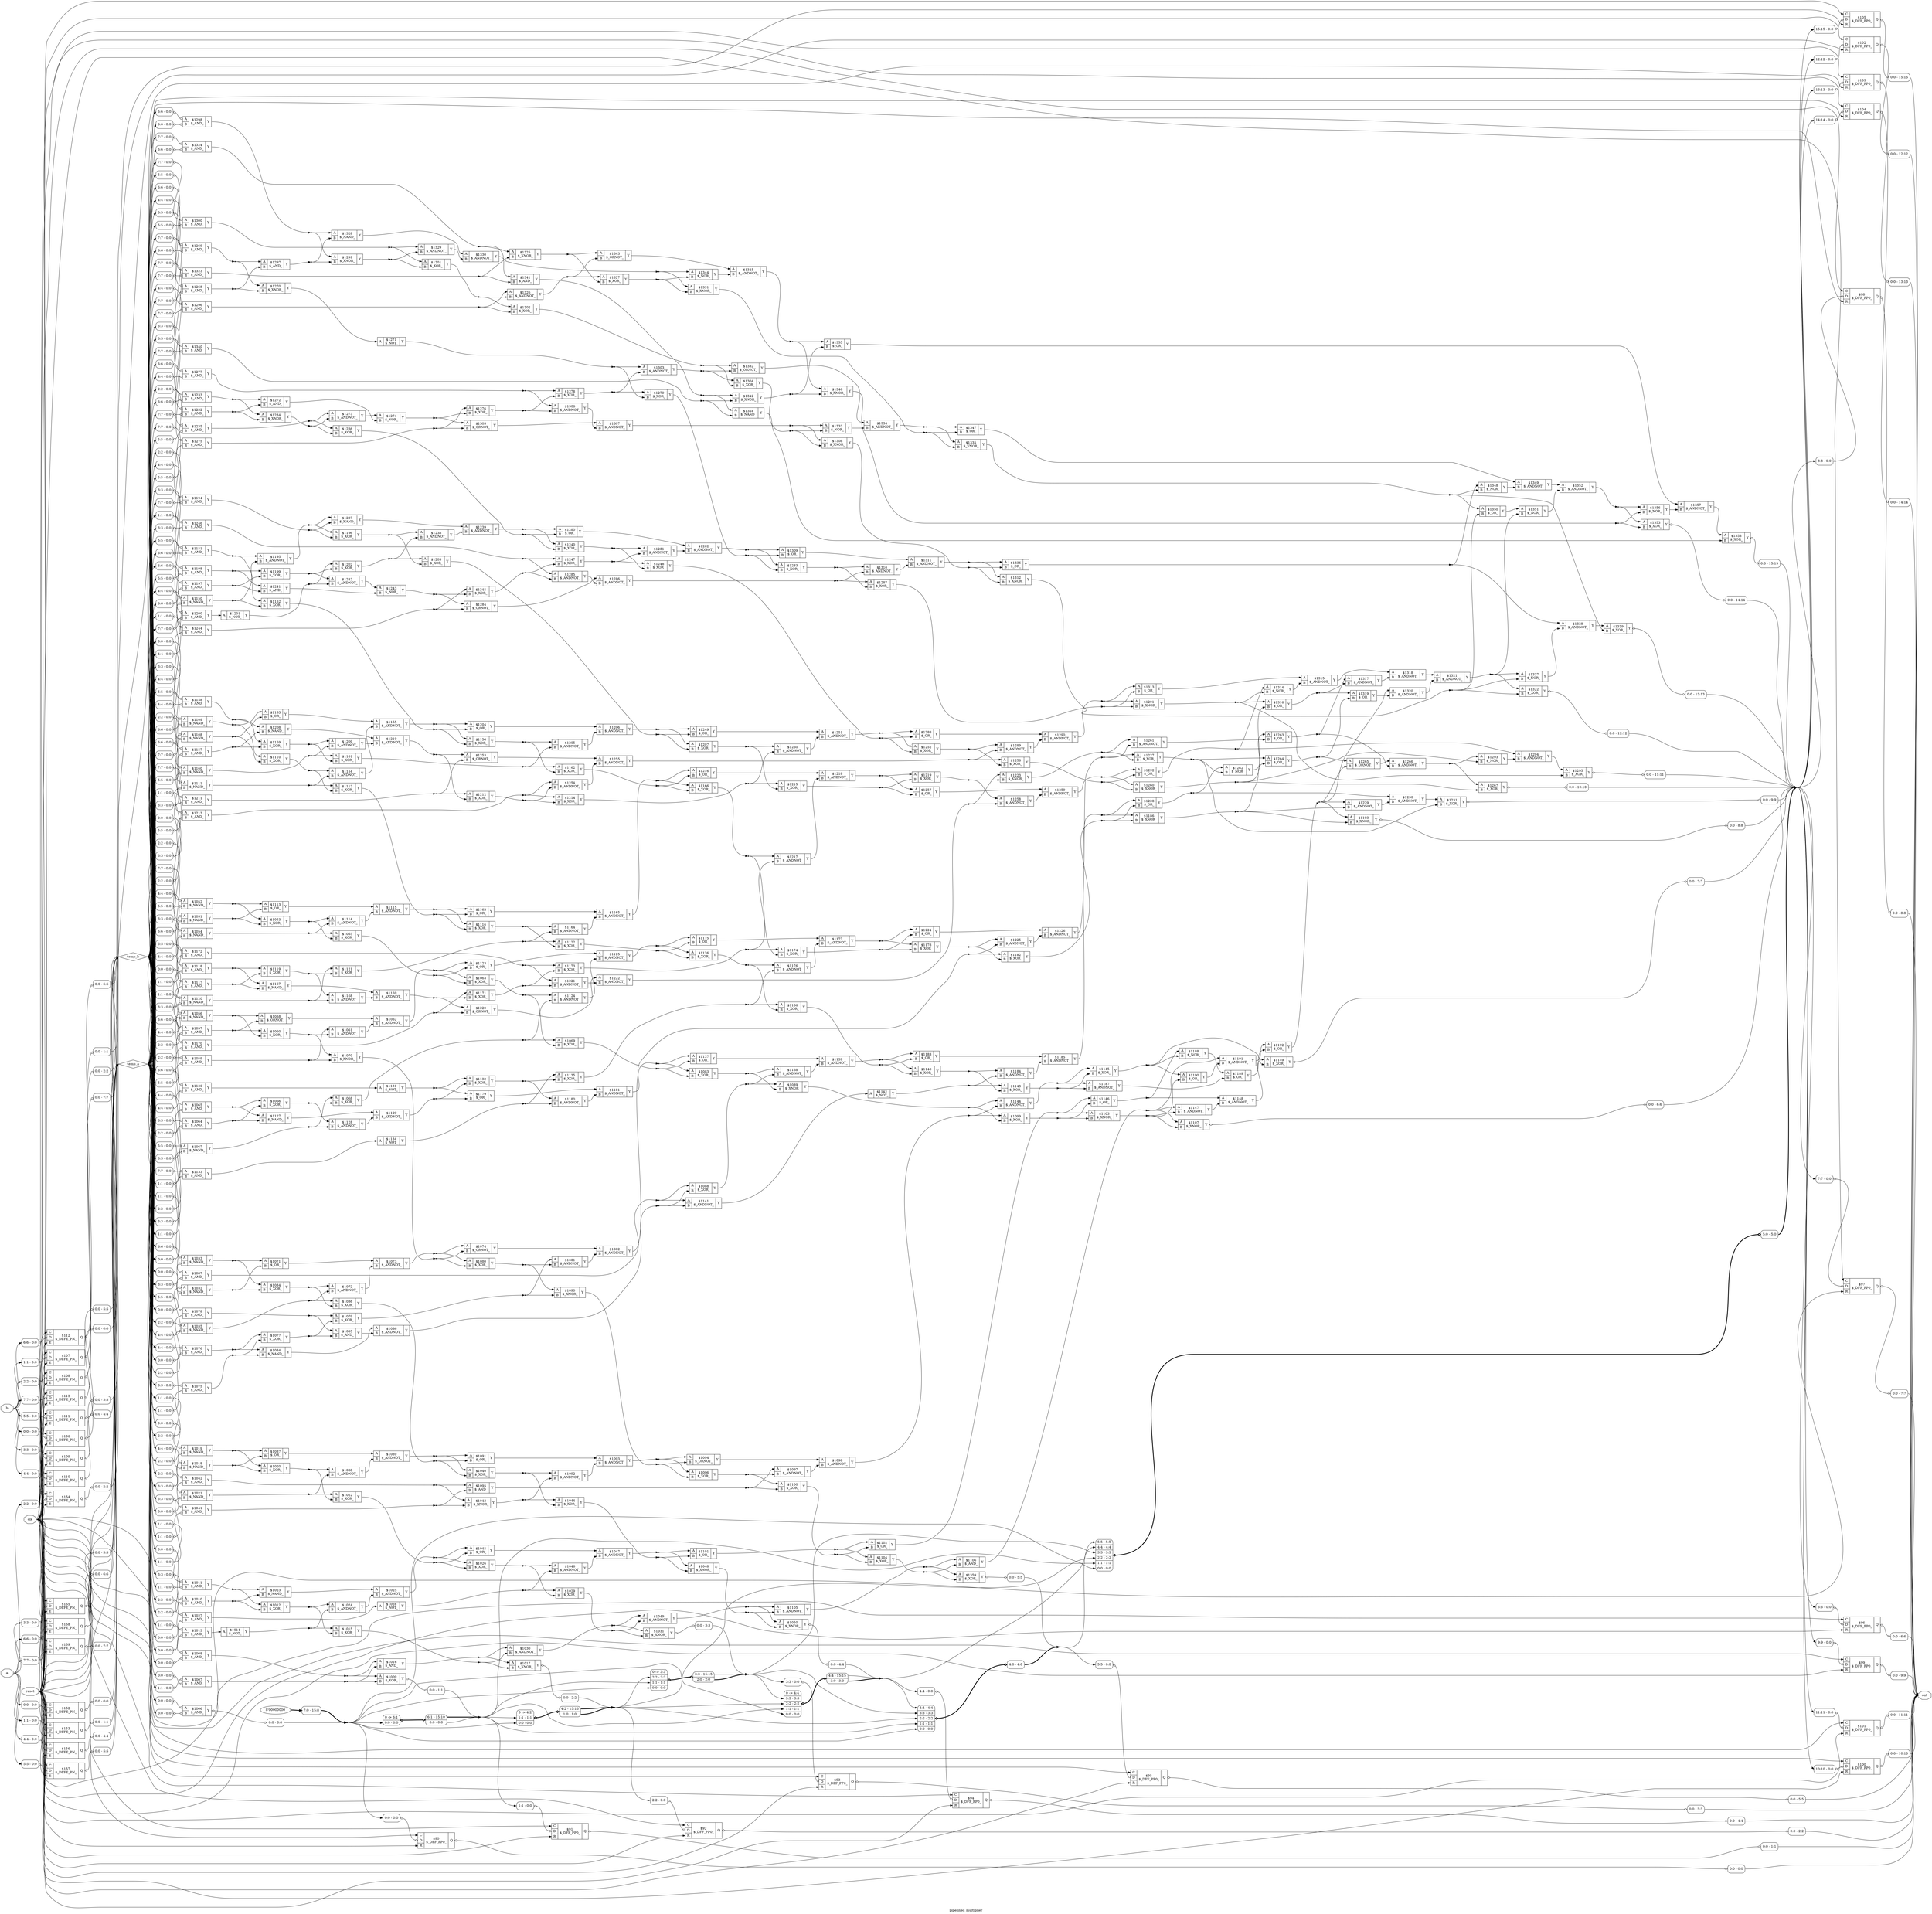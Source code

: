 digraph "pipelined_multiplier" {
label="pipelined_multiplier";
rankdir="LR";
remincross=true;
n346 [ shape=octagon, label="a", color="black", fontcolor="black" ];
n347 [ shape=octagon, label="b", color="black", fontcolor="black" ];
n348 [ shape=octagon, label="clk", color="black", fontcolor="black" ];
n349 [ shape=octagon, label="out", color="black", fontcolor="black" ];
n350 [ shape=octagon, label="reset", color="black", fontcolor="black" ];
n351 [ shape=diamond, label="temp_a", color="black", fontcolor="black" ];
n352 [ shape=diamond, label="temp_b", color="black", fontcolor="black" ];
c356 [ shape=record, label="{{<p353> A|<p354> B}|$1006\n$_AND_|{<p355> Y}}",  ];
x0 [ shape=record, style=rounded, label="<s0> 0:0 - 0:0 ", color="black", fontcolor="black" ];
x0:e -> c356:p353:w [arrowhead=odiamond, arrowtail=odiamond, dir=both, color="black", fontcolor="black", label=""];
x1 [ shape=record, style=rounded, label="<s0> 0:0 - 0:0 ", color="black", fontcolor="black" ];
x1:e -> c356:p354:w [arrowhead=odiamond, arrowtail=odiamond, dir=both, color="black", fontcolor="black", label=""];
x2 [ shape=record, style=rounded, label="<s0> 0:0 - 0:0 ", color="black", fontcolor="black" ];
c356:p355:e -> x2:w [arrowhead=odiamond, arrowtail=odiamond, dir=both, color="black", fontcolor="black", label=""];
c357 [ shape=record, label="{{<p353> A|<p354> B}|$1007\n$_AND_|{<p355> Y}}",  ];
x3 [ shape=record, style=rounded, label="<s0> 1:1 - 0:0 ", color="black", fontcolor="black" ];
x3:e -> c357:p353:w [arrowhead=odiamond, arrowtail=odiamond, dir=both, color="black", fontcolor="black", label=""];
x4 [ shape=record, style=rounded, label="<s0> 0:0 - 0:0 ", color="black", fontcolor="black" ];
x4:e -> c357:p354:w [arrowhead=odiamond, arrowtail=odiamond, dir=both, color="black", fontcolor="black", label=""];
c358 [ shape=record, label="{{<p353> A|<p354> B}|$1008\n$_AND_|{<p355> Y}}",  ];
x5 [ shape=record, style=rounded, label="<s0> 1:1 - 0:0 ", color="black", fontcolor="black" ];
x5:e -> c358:p353:w [arrowhead=odiamond, arrowtail=odiamond, dir=both, color="black", fontcolor="black", label=""];
x6 [ shape=record, style=rounded, label="<s0> 0:0 - 0:0 ", color="black", fontcolor="black" ];
x6:e -> c358:p354:w [arrowhead=odiamond, arrowtail=odiamond, dir=both, color="black", fontcolor="black", label=""];
c359 [ shape=record, label="{{<p353> A|<p354> B}|$1009\n$_XOR_|{<p355> Y}}",  ];
x7 [ shape=record, style=rounded, label="<s0> 0:0 - 1:1 ", color="black", fontcolor="black" ];
c359:p355:e -> x7:w [arrowhead=odiamond, arrowtail=odiamond, dir=both, color="black", fontcolor="black", label=""];
c360 [ shape=record, label="{{<p353> A|<p354> B}|$1010\n$_AND_|{<p355> Y}}",  ];
x8 [ shape=record, style=rounded, label="<s0> 2:2 - 0:0 ", color="black", fontcolor="black" ];
x8:e -> c360:p353:w [arrowhead=odiamond, arrowtail=odiamond, dir=both, color="black", fontcolor="black", label=""];
x9 [ shape=record, style=rounded, label="<s0> 0:0 - 0:0 ", color="black", fontcolor="black" ];
x9:e -> c360:p354:w [arrowhead=odiamond, arrowtail=odiamond, dir=both, color="black", fontcolor="black", label=""];
c361 [ shape=record, label="{{<p353> A|<p354> B}|$1011\n$_AND_|{<p355> Y}}",  ];
x10 [ shape=record, style=rounded, label="<s0> 1:1 - 0:0 ", color="black", fontcolor="black" ];
x10:e -> c361:p353:w [arrowhead=odiamond, arrowtail=odiamond, dir=both, color="black", fontcolor="black", label=""];
x11 [ shape=record, style=rounded, label="<s0> 1:1 - 0:0 ", color="black", fontcolor="black" ];
x11:e -> c361:p354:w [arrowhead=odiamond, arrowtail=odiamond, dir=both, color="black", fontcolor="black", label=""];
c362 [ shape=record, label="{{<p353> A|<p354> B}|$1012\n$_XOR_|{<p355> Y}}",  ];
c363 [ shape=record, label="{{<p353> A|<p354> B}|$1013\n$_AND_|{<p355> Y}}",  ];
x12 [ shape=record, style=rounded, label="<s0> 2:2 - 0:0 ", color="black", fontcolor="black" ];
x12:e -> c363:p353:w [arrowhead=odiamond, arrowtail=odiamond, dir=both, color="black", fontcolor="black", label=""];
x13 [ shape=record, style=rounded, label="<s0> 0:0 - 0:0 ", color="black", fontcolor="black" ];
x13:e -> c363:p354:w [arrowhead=odiamond, arrowtail=odiamond, dir=both, color="black", fontcolor="black", label=""];
c364 [ shape=record, label="{{<p353> A}|$1014\n$_NOT_|{<p355> Y}}",  ];
c365 [ shape=record, label="{{<p353> A|<p354> B}|$1015\n$_XOR_|{<p355> Y}}",  ];
c366 [ shape=record, label="{{<p353> A|<p354> B}|$1016\n$_AND_|{<p355> Y}}",  ];
c367 [ shape=record, label="{{<p353> A|<p354> B}|$1017\n$_XNOR_|{<p355> Y}}",  ];
x14 [ shape=record, style=rounded, label="<s0> 0:0 - 2:2 ", color="black", fontcolor="black" ];
c367:p355:e -> x14:w [arrowhead=odiamond, arrowtail=odiamond, dir=both, color="black", fontcolor="black", label=""];
c368 [ shape=record, label="{{<p353> A|<p354> B}|$1018\n$_NAND_|{<p355> Y}}",  ];
x15 [ shape=record, style=rounded, label="<s0> 3:3 - 0:0 ", color="black", fontcolor="black" ];
x15:e -> c368:p353:w [arrowhead=odiamond, arrowtail=odiamond, dir=both, color="black", fontcolor="black", label=""];
x16 [ shape=record, style=rounded, label="<s0> 0:0 - 0:0 ", color="black", fontcolor="black" ];
x16:e -> c368:p354:w [arrowhead=odiamond, arrowtail=odiamond, dir=both, color="black", fontcolor="black", label=""];
c369 [ shape=record, label="{{<p353> A|<p354> B}|$1019\n$_NAND_|{<p355> Y}}",  ];
x17 [ shape=record, style=rounded, label="<s0> 1:1 - 0:0 ", color="black", fontcolor="black" ];
x17:e -> c369:p353:w [arrowhead=odiamond, arrowtail=odiamond, dir=both, color="black", fontcolor="black", label=""];
x18 [ shape=record, style=rounded, label="<s0> 2:2 - 0:0 ", color="black", fontcolor="black" ];
x18:e -> c369:p354:w [arrowhead=odiamond, arrowtail=odiamond, dir=both, color="black", fontcolor="black", label=""];
c370 [ shape=record, label="{{<p353> A|<p354> B}|$1020\n$_XOR_|{<p355> Y}}",  ];
c371 [ shape=record, label="{{<p353> A|<p354> B}|$1021\n$_NAND_|{<p355> Y}}",  ];
x19 [ shape=record, style=rounded, label="<s0> 2:2 - 0:0 ", color="black", fontcolor="black" ];
x19:e -> c371:p353:w [arrowhead=odiamond, arrowtail=odiamond, dir=both, color="black", fontcolor="black", label=""];
x20 [ shape=record, style=rounded, label="<s0> 1:1 - 0:0 ", color="black", fontcolor="black" ];
x20:e -> c371:p354:w [arrowhead=odiamond, arrowtail=odiamond, dir=both, color="black", fontcolor="black", label=""];
c372 [ shape=record, label="{{<p353> A|<p354> B}|$1022\n$_XOR_|{<p355> Y}}",  ];
c373 [ shape=record, label="{{<p353> A|<p354> B}|$1023\n$_NAND_|{<p355> Y}}",  ];
c374 [ shape=record, label="{{<p353> A|<p354> B}|$1024\n$_ANDNOT_|{<p355> Y}}",  ];
c375 [ shape=record, label="{{<p353> A|<p354> B}|$1025\n$_ANDNOT_|{<p355> Y}}",  ];
c376 [ shape=record, label="{{<p353> A|<p354> B}|$1026\n$_XOR_|{<p355> Y}}",  ];
c377 [ shape=record, label="{{<p353> A|<p354> B}|$1027\n$_AND_|{<p355> Y}}",  ];
x21 [ shape=record, style=rounded, label="<s0> 3:3 - 0:0 ", color="black", fontcolor="black" ];
x21:e -> c377:p353:w [arrowhead=odiamond, arrowtail=odiamond, dir=both, color="black", fontcolor="black", label=""];
x22 [ shape=record, style=rounded, label="<s0> 0:0 - 0:0 ", color="black", fontcolor="black" ];
x22:e -> c377:p354:w [arrowhead=odiamond, arrowtail=odiamond, dir=both, color="black", fontcolor="black", label=""];
c378 [ shape=record, label="{{<p353> A}|$1028\n$_NOT_|{<p355> Y}}",  ];
c379 [ shape=record, label="{{<p353> A|<p354> B}|$1029\n$_XOR_|{<p355> Y}}",  ];
c380 [ shape=record, label="{{<p353> A|<p354> B}|$1030\n$_ANDNOT_|{<p355> Y}}",  ];
c381 [ shape=record, label="{{<p353> A|<p354> B}|$1031\n$_XNOR_|{<p355> Y}}",  ];
x23 [ shape=record, style=rounded, label="<s0> 0:0 - 3:3 ", color="black", fontcolor="black" ];
c381:p355:e -> x23:w [arrowhead=odiamond, arrowtail=odiamond, dir=both, color="black", fontcolor="black", label=""];
c382 [ shape=record, label="{{<p353> A|<p354> B}|$1032\n$_NAND_|{<p355> Y}}",  ];
x24 [ shape=record, style=rounded, label="<s0> 4:4 - 0:0 ", color="black", fontcolor="black" ];
x24:e -> c382:p353:w [arrowhead=odiamond, arrowtail=odiamond, dir=both, color="black", fontcolor="black", label=""];
x25 [ shape=record, style=rounded, label="<s0> 0:0 - 0:0 ", color="black", fontcolor="black" ];
x25:e -> c382:p354:w [arrowhead=odiamond, arrowtail=odiamond, dir=both, color="black", fontcolor="black", label=""];
c383 [ shape=record, label="{{<p353> A|<p354> B}|$1033\n$_NAND_|{<p355> Y}}",  ];
x26 [ shape=record, style=rounded, label="<s0> 1:1 - 0:0 ", color="black", fontcolor="black" ];
x26:e -> c383:p353:w [arrowhead=odiamond, arrowtail=odiamond, dir=both, color="black", fontcolor="black", label=""];
x27 [ shape=record, style=rounded, label="<s0> 3:3 - 0:0 ", color="black", fontcolor="black" ];
x27:e -> c383:p354:w [arrowhead=odiamond, arrowtail=odiamond, dir=both, color="black", fontcolor="black", label=""];
c384 [ shape=record, label="{{<p353> A|<p354> B}|$1034\n$_XOR_|{<p355> Y}}",  ];
c385 [ shape=record, label="{{<p353> A|<p354> B}|$1035\n$_NAND_|{<p355> Y}}",  ];
x28 [ shape=record, style=rounded, label="<s0> 2:2 - 0:0 ", color="black", fontcolor="black" ];
x28:e -> c385:p353:w [arrowhead=odiamond, arrowtail=odiamond, dir=both, color="black", fontcolor="black", label=""];
x29 [ shape=record, style=rounded, label="<s0> 2:2 - 0:0 ", color="black", fontcolor="black" ];
x29:e -> c385:p354:w [arrowhead=odiamond, arrowtail=odiamond, dir=both, color="black", fontcolor="black", label=""];
c386 [ shape=record, label="{{<p353> A|<p354> B}|$1036\n$_XOR_|{<p355> Y}}",  ];
c387 [ shape=record, label="{{<p353> A|<p354> B}|$1037\n$_OR_|{<p355> Y}}",  ];
c388 [ shape=record, label="{{<p353> A|<p354> B}|$1038\n$_ANDNOT_|{<p355> Y}}",  ];
c389 [ shape=record, label="{{<p353> A|<p354> B}|$1039\n$_ANDNOT_|{<p355> Y}}",  ];
c390 [ shape=record, label="{{<p353> A|<p354> B}|$1040\n$_XOR_|{<p355> Y}}",  ];
c391 [ shape=record, label="{{<p353> A|<p354> B}|$1041\n$_AND_|{<p355> Y}}",  ];
x30 [ shape=record, style=rounded, label="<s0> 3:3 - 0:0 ", color="black", fontcolor="black" ];
x30:e -> c391:p353:w [arrowhead=odiamond, arrowtail=odiamond, dir=both, color="black", fontcolor="black", label=""];
x31 [ shape=record, style=rounded, label="<s0> 1:1 - 0:0 ", color="black", fontcolor="black" ];
x31:e -> c391:p354:w [arrowhead=odiamond, arrowtail=odiamond, dir=both, color="black", fontcolor="black", label=""];
c392 [ shape=record, label="{{<p353> A|<p354> B}|$1042\n$_AND_|{<p355> Y}}",  ];
x32 [ shape=record, style=rounded, label="<s0> 4:4 - 0:0 ", color="black", fontcolor="black" ];
x32:e -> c392:p353:w [arrowhead=odiamond, arrowtail=odiamond, dir=both, color="black", fontcolor="black", label=""];
x33 [ shape=record, style=rounded, label="<s0> 0:0 - 0:0 ", color="black", fontcolor="black" ];
x33:e -> c392:p354:w [arrowhead=odiamond, arrowtail=odiamond, dir=both, color="black", fontcolor="black", label=""];
c393 [ shape=record, label="{{<p353> A|<p354> B}|$1043\n$_XNOR_|{<p355> Y}}",  ];
c394 [ shape=record, label="{{<p353> A|<p354> B}|$1044\n$_XOR_|{<p355> Y}}",  ];
c395 [ shape=record, label="{{<p353> A|<p354> B}|$1045\n$_OR_|{<p355> Y}}",  ];
c396 [ shape=record, label="{{<p353> A|<p354> B}|$1046\n$_ANDNOT_|{<p355> Y}}",  ];
c397 [ shape=record, label="{{<p353> A|<p354> B}|$1047\n$_ANDNOT_|{<p355> Y}}",  ];
c398 [ shape=record, label="{{<p353> A|<p354> B}|$1048\n$_XNOR_|{<p355> Y}}",  ];
c399 [ shape=record, label="{{<p353> A|<p354> B}|$1049\n$_ANDNOT_|{<p355> Y}}",  ];
c400 [ shape=record, label="{{<p353> A|<p354> B}|$1050\n$_XNOR_|{<p355> Y}}",  ];
x34 [ shape=record, style=rounded, label="<s0> 0:0 - 4:4 ", color="black", fontcolor="black" ];
c400:p355:e -> x34:w [arrowhead=odiamond, arrowtail=odiamond, dir=both, color="black", fontcolor="black", label=""];
c401 [ shape=record, label="{{<p353> A|<p354> B}|$1051\n$_NAND_|{<p355> Y}}",  ];
x35 [ shape=record, style=rounded, label="<s0> 6:6 - 0:0 ", color="black", fontcolor="black" ];
x35:e -> c401:p353:w [arrowhead=odiamond, arrowtail=odiamond, dir=both, color="black", fontcolor="black", label=""];
x36 [ shape=record, style=rounded, label="<s0> 0:0 - 0:0 ", color="black", fontcolor="black" ];
x36:e -> c401:p354:w [arrowhead=odiamond, arrowtail=odiamond, dir=both, color="black", fontcolor="black", label=""];
c402 [ shape=record, label="{{<p353> A|<p354> B}|$1052\n$_NAND_|{<p355> Y}}",  ];
x37 [ shape=record, style=rounded, label="<s0> 1:1 - 0:0 ", color="black", fontcolor="black" ];
x37:e -> c402:p353:w [arrowhead=odiamond, arrowtail=odiamond, dir=both, color="black", fontcolor="black", label=""];
x38 [ shape=record, style=rounded, label="<s0> 5:5 - 0:0 ", color="black", fontcolor="black" ];
x38:e -> c402:p354:w [arrowhead=odiamond, arrowtail=odiamond, dir=both, color="black", fontcolor="black", label=""];
c403 [ shape=record, label="{{<p353> A|<p354> B}|$1053\n$_XOR_|{<p355> Y}}",  ];
c404 [ shape=record, label="{{<p353> A|<p354> B}|$1054\n$_NAND_|{<p355> Y}}",  ];
x39 [ shape=record, style=rounded, label="<s0> 2:2 - 0:0 ", color="black", fontcolor="black" ];
x39:e -> c404:p353:w [arrowhead=odiamond, arrowtail=odiamond, dir=both, color="black", fontcolor="black", label=""];
x40 [ shape=record, style=rounded, label="<s0> 4:4 - 0:0 ", color="black", fontcolor="black" ];
x40:e -> c404:p354:w [arrowhead=odiamond, arrowtail=odiamond, dir=both, color="black", fontcolor="black", label=""];
c405 [ shape=record, label="{{<p353> A|<p354> B}|$1055\n$_XOR_|{<p355> Y}}",  ];
c406 [ shape=record, label="{{<p353> A|<p354> B}|$1056\n$_NAND_|{<p355> Y}}",  ];
x41 [ shape=record, style=rounded, label="<s0> 5:5 - 0:0 ", color="black", fontcolor="black" ];
x41:e -> c406:p353:w [arrowhead=odiamond, arrowtail=odiamond, dir=both, color="black", fontcolor="black", label=""];
x42 [ shape=record, style=rounded, label="<s0> 0:0 - 0:0 ", color="black", fontcolor="black" ];
x42:e -> c406:p354:w [arrowhead=odiamond, arrowtail=odiamond, dir=both, color="black", fontcolor="black", label=""];
c407 [ shape=record, label="{{<p353> A|<p354> B}|$1057\n$_AND_|{<p355> Y}}",  ];
x43 [ shape=record, style=rounded, label="<s0> 1:1 - 0:0 ", color="black", fontcolor="black" ];
x43:e -> c407:p353:w [arrowhead=odiamond, arrowtail=odiamond, dir=both, color="black", fontcolor="black", label=""];
x44 [ shape=record, style=rounded, label="<s0> 4:4 - 0:0 ", color="black", fontcolor="black" ];
x44:e -> c407:p354:w [arrowhead=odiamond, arrowtail=odiamond, dir=both, color="black", fontcolor="black", label=""];
c408 [ shape=record, label="{{<p353> A|<p354> B}|$1058\n$_ORNOT_|{<p355> Y}}",  ];
c409 [ shape=record, label="{{<p353> A|<p354> B}|$1059\n$_AND_|{<p355> Y}}",  ];
x45 [ shape=record, style=rounded, label="<s0> 2:2 - 0:0 ", color="black", fontcolor="black" ];
x45:e -> c409:p353:w [arrowhead=odiamond, arrowtail=odiamond, dir=both, color="black", fontcolor="black", label=""];
x46 [ shape=record, style=rounded, label="<s0> 3:3 - 0:0 ", color="black", fontcolor="black" ];
x46:e -> c409:p354:w [arrowhead=odiamond, arrowtail=odiamond, dir=both, color="black", fontcolor="black", label=""];
c410 [ shape=record, label="{{<p353> A|<p354> B}|$1060\n$_XOR_|{<p355> Y}}",  ];
c411 [ shape=record, label="{{<p353> A|<p354> B}|$1061\n$_ANDNOT_|{<p355> Y}}",  ];
c412 [ shape=record, label="{{<p353> A|<p354> B}|$1062\n$_ANDNOT_|{<p355> Y}}",  ];
c413 [ shape=record, label="{{<p353> A|<p354> B}|$1063\n$_XOR_|{<p355> Y}}",  ];
c414 [ shape=record, label="{{<p353> A|<p354> B}|$1064\n$_AND_|{<p355> Y}}",  ];
x47 [ shape=record, style=rounded, label="<s0> 3:3 - 0:0 ", color="black", fontcolor="black" ];
x47:e -> c414:p353:w [arrowhead=odiamond, arrowtail=odiamond, dir=both, color="black", fontcolor="black", label=""];
x48 [ shape=record, style=rounded, label="<s0> 3:3 - 0:0 ", color="black", fontcolor="black" ];
x48:e -> c414:p354:w [arrowhead=odiamond, arrowtail=odiamond, dir=both, color="black", fontcolor="black", label=""];
c415 [ shape=record, label="{{<p353> A|<p354> B}|$1065\n$_AND_|{<p355> Y}}",  ];
x49 [ shape=record, style=rounded, label="<s0> 4:4 - 0:0 ", color="black", fontcolor="black" ];
x49:e -> c415:p353:w [arrowhead=odiamond, arrowtail=odiamond, dir=both, color="black", fontcolor="black", label=""];
x50 [ shape=record, style=rounded, label="<s0> 2:2 - 0:0 ", color="black", fontcolor="black" ];
x50:e -> c415:p354:w [arrowhead=odiamond, arrowtail=odiamond, dir=both, color="black", fontcolor="black", label=""];
c416 [ shape=record, label="{{<p353> A|<p354> B}|$1066\n$_XOR_|{<p355> Y}}",  ];
c417 [ shape=record, label="{{<p353> A|<p354> B}|$1067\n$_NAND_|{<p355> Y}}",  ];
x51 [ shape=record, style=rounded, label="<s0> 5:5 - 0:0 ", color="black", fontcolor="black" ];
x51:e -> c417:p353:w [arrowhead=odiamond, arrowtail=odiamond, dir=both, color="black", fontcolor="black", label=""];
x52 [ shape=record, style=rounded, label="<s0> 1:1 - 0:0 ", color="black", fontcolor="black" ];
x52:e -> c417:p354:w [arrowhead=odiamond, arrowtail=odiamond, dir=both, color="black", fontcolor="black", label=""];
c418 [ shape=record, label="{{<p353> A|<p354> B}|$1068\n$_XOR_|{<p355> Y}}",  ];
c419 [ shape=record, label="{{<p353> A|<p354> B}|$1069\n$_XOR_|{<p355> Y}}",  ];
c420 [ shape=record, label="{{<p353> A|<p354> B}|$1070\n$_XNOR_|{<p355> Y}}",  ];
c421 [ shape=record, label="{{<p353> A|<p354> B}|$1071\n$_OR_|{<p355> Y}}",  ];
c422 [ shape=record, label="{{<p353> A|<p354> B}|$1072\n$_ANDNOT_|{<p355> Y}}",  ];
c423 [ shape=record, label="{{<p353> A|<p354> B}|$1073\n$_ANDNOT_|{<p355> Y}}",  ];
c424 [ shape=record, label="{{<p353> A|<p354> B}|$1074\n$_ORNOT_|{<p355> Y}}",  ];
c425 [ shape=record, label="{{<p353> A|<p354> B}|$1075\n$_AND_|{<p355> Y}}",  ];
x53 [ shape=record, style=rounded, label="<s0> 3:3 - 0:0 ", color="black", fontcolor="black" ];
x53:e -> c425:p353:w [arrowhead=odiamond, arrowtail=odiamond, dir=both, color="black", fontcolor="black", label=""];
x54 [ shape=record, style=rounded, label="<s0> 2:2 - 0:0 ", color="black", fontcolor="black" ];
x54:e -> c425:p354:w [arrowhead=odiamond, arrowtail=odiamond, dir=both, color="black", fontcolor="black", label=""];
c426 [ shape=record, label="{{<p353> A|<p354> B}|$1076\n$_AND_|{<p355> Y}}",  ];
x55 [ shape=record, style=rounded, label="<s0> 4:4 - 0:0 ", color="black", fontcolor="black" ];
x55:e -> c426:p353:w [arrowhead=odiamond, arrowtail=odiamond, dir=both, color="black", fontcolor="black", label=""];
x56 [ shape=record, style=rounded, label="<s0> 1:1 - 0:0 ", color="black", fontcolor="black" ];
x56:e -> c426:p354:w [arrowhead=odiamond, arrowtail=odiamond, dir=both, color="black", fontcolor="black", label=""];
c427 [ shape=record, label="{{<p353> A|<p354> B}|$1077\n$_XOR_|{<p355> Y}}",  ];
c428 [ shape=record, label="{{<p353> A|<p354> B}|$1078\n$_AND_|{<p355> Y}}",  ];
x57 [ shape=record, style=rounded, label="<s0> 5:5 - 0:0 ", color="black", fontcolor="black" ];
x57:e -> c428:p353:w [arrowhead=odiamond, arrowtail=odiamond, dir=both, color="black", fontcolor="black", label=""];
x58 [ shape=record, style=rounded, label="<s0> 0:0 - 0:0 ", color="black", fontcolor="black" ];
x58:e -> c428:p354:w [arrowhead=odiamond, arrowtail=odiamond, dir=both, color="black", fontcolor="black", label=""];
c429 [ shape=record, label="{{<p353> A|<p354> B}|$1079\n$_XOR_|{<p355> Y}}",  ];
c430 [ shape=record, label="{{<p353> A|<p354> B}|$1080\n$_XOR_|{<p355> Y}}",  ];
c431 [ shape=record, label="{{<p353> A|<p354> B}|$1081\n$_ANDNOT_|{<p355> Y}}",  ];
c432 [ shape=record, label="{{<p353> A|<p354> B}|$1082\n$_ANDNOT_|{<p355> Y}}",  ];
c433 [ shape=record, label="{{<p353> A|<p354> B}|$1083\n$_XOR_|{<p355> Y}}",  ];
c434 [ shape=record, label="{{<p353> A|<p354> B}|$1084\n$_NAND_|{<p355> Y}}",  ];
c435 [ shape=record, label="{{<p353> A|<p354> B}|$1085\n$_AND_|{<p355> Y}}",  ];
c436 [ shape=record, label="{{<p353> A|<p354> B}|$1086\n$_ANDNOT_|{<p355> Y}}",  ];
c437 [ shape=record, label="{{<p353> A|<p354> B}|$1087\n$_AND_|{<p355> Y}}",  ];
x59 [ shape=record, style=rounded, label="<s0> 6:6 - 0:0 ", color="black", fontcolor="black" ];
x59:e -> c437:p353:w [arrowhead=odiamond, arrowtail=odiamond, dir=both, color="black", fontcolor="black", label=""];
x60 [ shape=record, style=rounded, label="<s0> 0:0 - 0:0 ", color="black", fontcolor="black" ];
x60:e -> c437:p354:w [arrowhead=odiamond, arrowtail=odiamond, dir=both, color="black", fontcolor="black", label=""];
c438 [ shape=record, label="{{<p353> A|<p354> B}|$1088\n$_XOR_|{<p355> Y}}",  ];
c439 [ shape=record, label="{{<p353> A|<p354> B}|$1089\n$_XNOR_|{<p355> Y}}",  ];
c440 [ shape=record, label="{{<p353> A|<p354> B}|$1090\n$_XNOR_|{<p355> Y}}",  ];
c441 [ shape=record, label="{{<p353> A|<p354> B}|$1091\n$_OR_|{<p355> Y}}",  ];
c442 [ shape=record, label="{{<p353> A|<p354> B}|$1092\n$_ANDNOT_|{<p355> Y}}",  ];
c443 [ shape=record, label="{{<p353> A|<p354> B}|$1093\n$_ANDNOT_|{<p355> Y}}",  ];
c444 [ shape=record, label="{{<p353> A|<p354> B}|$1094\n$_ORNOT_|{<p355> Y}}",  ];
c445 [ shape=record, label="{{<p353> A|<p354> B}|$1095\n$_AND_|{<p355> Y}}",  ];
c446 [ shape=record, label="{{<p353> A|<p354> B}|$1096\n$_XOR_|{<p355> Y}}",  ];
c447 [ shape=record, label="{{<p353> A|<p354> B}|$1097\n$_ANDNOT_|{<p355> Y}}",  ];
c448 [ shape=record, label="{{<p353> A|<p354> B}|$1098\n$_ANDNOT_|{<p355> Y}}",  ];
c449 [ shape=record, label="{{<p353> A|<p354> B}|$1099\n$_XOR_|{<p355> Y}}",  ];
c450 [ shape=record, label="{{<p353> A|<p354> B}|$1100\n$_XOR_|{<p355> Y}}",  ];
c451 [ shape=record, label="{{<p353> A|<p354> B}|$1101\n$_OR_|{<p355> Y}}",  ];
c452 [ shape=record, label="{{<p353> A|<p354> B}|$1102\n$_OR_|{<p355> Y}}",  ];
c453 [ shape=record, label="{{<p353> A|<p354> B}|$1103\n$_XNOR_|{<p355> Y}}",  ];
c454 [ shape=record, label="{{<p353> A|<p354> B}|$1104\n$_XOR_|{<p355> Y}}",  ];
c455 [ shape=record, label="{{<p353> A|<p354> B}|$1105\n$_ANDNOT_|{<p355> Y}}",  ];
c456 [ shape=record, label="{{<p353> A|<p354> B}|$1106\n$_AND_|{<p355> Y}}",  ];
c457 [ shape=record, label="{{<p353> A|<p354> B}|$1107\n$_XNOR_|{<p355> Y}}",  ];
x61 [ shape=record, style=rounded, label="<s0> 0:0 - 6:6 ", color="black", fontcolor="black" ];
c457:p355:e -> x61:w [arrowhead=odiamond, arrowtail=odiamond, dir=both, color="black", fontcolor="black", label=""];
c458 [ shape=record, label="{{<p353> A|<p354> B}|$1108\n$_NAND_|{<p355> Y}}",  ];
x62 [ shape=record, style=rounded, label="<s0> 7:7 - 0:0 ", color="black", fontcolor="black" ];
x62:e -> c458:p353:w [arrowhead=odiamond, arrowtail=odiamond, dir=both, color="black", fontcolor="black", label=""];
x63 [ shape=record, style=rounded, label="<s0> 0:0 - 0:0 ", color="black", fontcolor="black" ];
x63:e -> c458:p354:w [arrowhead=odiamond, arrowtail=odiamond, dir=both, color="black", fontcolor="black", label=""];
c459 [ shape=record, label="{{<p353> A|<p354> B}|$1109\n$_NAND_|{<p355> Y}}",  ];
x64 [ shape=record, style=rounded, label="<s0> 1:1 - 0:0 ", color="black", fontcolor="black" ];
x64:e -> c459:p353:w [arrowhead=odiamond, arrowtail=odiamond, dir=both, color="black", fontcolor="black", label=""];
x65 [ shape=record, style=rounded, label="<s0> 6:6 - 0:0 ", color="black", fontcolor="black" ];
x65:e -> c459:p354:w [arrowhead=odiamond, arrowtail=odiamond, dir=both, color="black", fontcolor="black", label=""];
c460 [ shape=record, label="{{<p353> A|<p354> B}|$1110\n$_XOR_|{<p355> Y}}",  ];
c461 [ shape=record, label="{{<p353> A|<p354> B}|$1111\n$_NAND_|{<p355> Y}}",  ];
x66 [ shape=record, style=rounded, label="<s0> 2:2 - 0:0 ", color="black", fontcolor="black" ];
x66:e -> c461:p353:w [arrowhead=odiamond, arrowtail=odiamond, dir=both, color="black", fontcolor="black", label=""];
x67 [ shape=record, style=rounded, label="<s0> 5:5 - 0:0 ", color="black", fontcolor="black" ];
x67:e -> c461:p354:w [arrowhead=odiamond, arrowtail=odiamond, dir=both, color="black", fontcolor="black", label=""];
c462 [ shape=record, label="{{<p353> A|<p354> B}|$1112\n$_XOR_|{<p355> Y}}",  ];
c463 [ shape=record, label="{{<p353> A|<p354> B}|$1113\n$_OR_|{<p355> Y}}",  ];
c464 [ shape=record, label="{{<p353> A|<p354> B}|$1114\n$_ANDNOT_|{<p355> Y}}",  ];
c465 [ shape=record, label="{{<p353> A|<p354> B}|$1115\n$_ANDNOT_|{<p355> Y}}",  ];
c466 [ shape=record, label="{{<p353> A|<p354> B}|$1116\n$_XOR_|{<p355> Y}}",  ];
c467 [ shape=record, label="{{<p353> A|<p354> B}|$1117\n$_AND_|{<p355> Y}}",  ];
x68 [ shape=record, style=rounded, label="<s0> 3:3 - 0:0 ", color="black", fontcolor="black" ];
x68:e -> c467:p353:w [arrowhead=odiamond, arrowtail=odiamond, dir=both, color="black", fontcolor="black", label=""];
x69 [ shape=record, style=rounded, label="<s0> 4:4 - 0:0 ", color="black", fontcolor="black" ];
x69:e -> c467:p354:w [arrowhead=odiamond, arrowtail=odiamond, dir=both, color="black", fontcolor="black", label=""];
c468 [ shape=record, label="{{<p353> A|<p354> B}|$1118\n$_AND_|{<p355> Y}}",  ];
x70 [ shape=record, style=rounded, label="<s0> 4:4 - 0:0 ", color="black", fontcolor="black" ];
x70:e -> c468:p353:w [arrowhead=odiamond, arrowtail=odiamond, dir=both, color="black", fontcolor="black", label=""];
x71 [ shape=record, style=rounded, label="<s0> 3:3 - 0:0 ", color="black", fontcolor="black" ];
x71:e -> c468:p354:w [arrowhead=odiamond, arrowtail=odiamond, dir=both, color="black", fontcolor="black", label=""];
c469 [ shape=record, label="{{<p353> A|<p354> B}|$1119\n$_XOR_|{<p355> Y}}",  ];
c470 [ shape=record, label="{{<p353> A|<p354> B}|$1120\n$_NAND_|{<p355> Y}}",  ];
x72 [ shape=record, style=rounded, label="<s0> 5:5 - 0:0 ", color="black", fontcolor="black" ];
x72:e -> c470:p353:w [arrowhead=odiamond, arrowtail=odiamond, dir=both, color="black", fontcolor="black", label=""];
x73 [ shape=record, style=rounded, label="<s0> 2:2 - 0:0 ", color="black", fontcolor="black" ];
x73:e -> c470:p354:w [arrowhead=odiamond, arrowtail=odiamond, dir=both, color="black", fontcolor="black", label=""];
c471 [ shape=record, label="{{<p353> A|<p354> B}|$1121\n$_XOR_|{<p355> Y}}",  ];
c472 [ shape=record, label="{{<p353> A|<p354> B}|$1122\n$_XOR_|{<p355> Y}}",  ];
c473 [ shape=record, label="{{<p353> A|<p354> B}|$1123\n$_OR_|{<p355> Y}}",  ];
c474 [ shape=record, label="{{<p353> A|<p354> B}|$1124\n$_ANDNOT_|{<p355> Y}}",  ];
c475 [ shape=record, label="{{<p353> A|<p354> B}|$1125\n$_ANDNOT_|{<p355> Y}}",  ];
c476 [ shape=record, label="{{<p353> A|<p354> B}|$1126\n$_XOR_|{<p355> Y}}",  ];
c477 [ shape=record, label="{{<p353> A|<p354> B}|$1127\n$_NAND_|{<p355> Y}}",  ];
c478 [ shape=record, label="{{<p353> A|<p354> B}|$1128\n$_ANDNOT_|{<p355> Y}}",  ];
c479 [ shape=record, label="{{<p353> A|<p354> B}|$1129\n$_ANDNOT_|{<p355> Y}}",  ];
c480 [ shape=record, label="{{<p353> A|<p354> B}|$1130\n$_AND_|{<p355> Y}}",  ];
x74 [ shape=record, style=rounded, label="<s0> 6:6 - 0:0 ", color="black", fontcolor="black" ];
x74:e -> c480:p353:w [arrowhead=odiamond, arrowtail=odiamond, dir=both, color="black", fontcolor="black", label=""];
x75 [ shape=record, style=rounded, label="<s0> 1:1 - 0:0 ", color="black", fontcolor="black" ];
x75:e -> c480:p354:w [arrowhead=odiamond, arrowtail=odiamond, dir=both, color="black", fontcolor="black", label=""];
c481 [ shape=record, label="{{<p353> A}|$1131\n$_NOT_|{<p355> Y}}",  ];
c482 [ shape=record, label="{{<p353> A|<p354> B}|$1132\n$_XOR_|{<p355> Y}}",  ];
c483 [ shape=record, label="{{<p353> A|<p354> B}|$1133\n$_AND_|{<p355> Y}}",  ];
x76 [ shape=record, style=rounded, label="<s0> 7:7 - 0:0 ", color="black", fontcolor="black" ];
x76:e -> c483:p353:w [arrowhead=odiamond, arrowtail=odiamond, dir=both, color="black", fontcolor="black", label=""];
x77 [ shape=record, style=rounded, label="<s0> 0:0 - 0:0 ", color="black", fontcolor="black" ];
x77:e -> c483:p354:w [arrowhead=odiamond, arrowtail=odiamond, dir=both, color="black", fontcolor="black", label=""];
c484 [ shape=record, label="{{<p353> A}|$1134\n$_NOT_|{<p355> Y}}",  ];
c485 [ shape=record, label="{{<p353> A|<p354> B}|$1135\n$_XOR_|{<p355> Y}}",  ];
c486 [ shape=record, label="{{<p353> A|<p354> B}|$1136\n$_XOR_|{<p355> Y}}",  ];
c487 [ shape=record, label="{{<p353> A|<p354> B}|$1137\n$_OR_|{<p355> Y}}",  ];
c488 [ shape=record, label="{{<p353> A|<p354> B}|$1138\n$_ANDNOT_|{<p355> Y}}",  ];
c489 [ shape=record, label="{{<p353> A|<p354> B}|$1139\n$_ANDNOT_|{<p355> Y}}",  ];
c490 [ shape=record, label="{{<p353> A|<p354> B}|$1140\n$_XOR_|{<p355> Y}}",  ];
c491 [ shape=record, label="{{<p353> A|<p354> B}|$1141\n$_ANDNOT_|{<p355> Y}}",  ];
c492 [ shape=record, label="{{<p353> A}|$1142\n$_NOT_|{<p355> Y}}",  ];
c493 [ shape=record, label="{{<p353> A|<p354> B}|$1143\n$_XOR_|{<p355> Y}}",  ];
c494 [ shape=record, label="{{<p353> A|<p354> B}|$1144\n$_ANDNOT_|{<p355> Y}}",  ];
c495 [ shape=record, label="{{<p353> A|<p354> B}|$1145\n$_XOR_|{<p355> Y}}",  ];
c496 [ shape=record, label="{{<p353> A|<p354> B}|$1146\n$_OR_|{<p355> Y}}",  ];
c497 [ shape=record, label="{{<p353> A|<p354> B}|$1147\n$_ANDNOT_|{<p355> Y}}",  ];
c498 [ shape=record, label="{{<p353> A|<p354> B}|$1148\n$_ANDNOT_|{<p355> Y}}",  ];
c499 [ shape=record, label="{{<p353> A|<p354> B}|$1149\n$_XOR_|{<p355> Y}}",  ];
x78 [ shape=record, style=rounded, label="<s0> 0:0 - 7:7 ", color="black", fontcolor="black" ];
c499:p355:e -> x78:w [arrowhead=odiamond, arrowtail=odiamond, dir=both, color="black", fontcolor="black", label=""];
c500 [ shape=record, label="{{<p353> A|<p354> B}|$1150\n$_NAND_|{<p355> Y}}",  ];
x79 [ shape=record, style=rounded, label="<s0> 1:1 - 0:0 ", color="black", fontcolor="black" ];
x79:e -> c500:p353:w [arrowhead=odiamond, arrowtail=odiamond, dir=both, color="black", fontcolor="black", label=""];
x80 [ shape=record, style=rounded, label="<s0> 7:7 - 0:0 ", color="black", fontcolor="black" ];
x80:e -> c500:p354:w [arrowhead=odiamond, arrowtail=odiamond, dir=both, color="black", fontcolor="black", label=""];
c501 [ shape=record, label="{{<p353> A|<p354> B}|$1151\n$_AND_|{<p355> Y}}",  ];
x81 [ shape=record, style=rounded, label="<s0> 2:2 - 0:0 ", color="black", fontcolor="black" ];
x81:e -> c501:p353:w [arrowhead=odiamond, arrowtail=odiamond, dir=both, color="black", fontcolor="black", label=""];
x82 [ shape=record, style=rounded, label="<s0> 6:6 - 0:0 ", color="black", fontcolor="black" ];
x82:e -> c501:p354:w [arrowhead=odiamond, arrowtail=odiamond, dir=both, color="black", fontcolor="black", label=""];
c502 [ shape=record, label="{{<p353> A|<p354> B}|$1152\n$_XOR_|{<p355> Y}}",  ];
c503 [ shape=record, label="{{<p353> A|<p354> B}|$1153\n$_OR_|{<p355> Y}}",  ];
c504 [ shape=record, label="{{<p353> A|<p354> B}|$1154\n$_ANDNOT_|{<p355> Y}}",  ];
c505 [ shape=record, label="{{<p353> A|<p354> B}|$1155\n$_ANDNOT_|{<p355> Y}}",  ];
c506 [ shape=record, label="{{<p353> A|<p354> B}|$1156\n$_XOR_|{<p355> Y}}",  ];
c507 [ shape=record, label="{{<p353> A|<p354> B}|$1157\n$_AND_|{<p355> Y}}",  ];
x83 [ shape=record, style=rounded, label="<s0> 3:3 - 0:0 ", color="black", fontcolor="black" ];
x83:e -> c507:p353:w [arrowhead=odiamond, arrowtail=odiamond, dir=both, color="black", fontcolor="black", label=""];
x84 [ shape=record, style=rounded, label="<s0> 5:5 - 0:0 ", color="black", fontcolor="black" ];
x84:e -> c507:p354:w [arrowhead=odiamond, arrowtail=odiamond, dir=both, color="black", fontcolor="black", label=""];
c508 [ shape=record, label="{{<p353> A|<p354> B}|$1158\n$_AND_|{<p355> Y}}",  ];
x85 [ shape=record, style=rounded, label="<s0> 4:4 - 0:0 ", color="black", fontcolor="black" ];
x85:e -> c508:p353:w [arrowhead=odiamond, arrowtail=odiamond, dir=both, color="black", fontcolor="black", label=""];
x86 [ shape=record, style=rounded, label="<s0> 4:4 - 0:0 ", color="black", fontcolor="black" ];
x86:e -> c508:p354:w [arrowhead=odiamond, arrowtail=odiamond, dir=both, color="black", fontcolor="black", label=""];
c509 [ shape=record, label="{{<p353> A|<p354> B}|$1159\n$_XOR_|{<p355> Y}}",  ];
c510 [ shape=record, label="{{<p353> A|<p354> B}|$1160\n$_NAND_|{<p355> Y}}",  ];
x87 [ shape=record, style=rounded, label="<s0> 5:5 - 0:0 ", color="black", fontcolor="black" ];
x87:e -> c510:p353:w [arrowhead=odiamond, arrowtail=odiamond, dir=both, color="black", fontcolor="black", label=""];
x88 [ shape=record, style=rounded, label="<s0> 3:3 - 0:0 ", color="black", fontcolor="black" ];
x88:e -> c510:p354:w [arrowhead=odiamond, arrowtail=odiamond, dir=both, color="black", fontcolor="black", label=""];
c511 [ shape=record, label="{{<p353> A|<p354> B}|$1161\n$_XOR_|{<p355> Y}}",  ];
c512 [ shape=record, label="{{<p353> A|<p354> B}|$1162\n$_XOR_|{<p355> Y}}",  ];
c513 [ shape=record, label="{{<p353> A|<p354> B}|$1163\n$_OR_|{<p355> Y}}",  ];
c514 [ shape=record, label="{{<p353> A|<p354> B}|$1164\n$_ANDNOT_|{<p355> Y}}",  ];
c515 [ shape=record, label="{{<p353> A|<p354> B}|$1165\n$_ANDNOT_|{<p355> Y}}",  ];
c516 [ shape=record, label="{{<p353> A|<p354> B}|$1166\n$_XOR_|{<p355> Y}}",  ];
c517 [ shape=record, label="{{<p353> A|<p354> B}|$1167\n$_NAND_|{<p355> Y}}",  ];
c518 [ shape=record, label="{{<p353> A|<p354> B}|$1168\n$_ANDNOT_|{<p355> Y}}",  ];
c519 [ shape=record, label="{{<p353> A|<p354> B}|$1169\n$_ANDNOT_|{<p355> Y}}",  ];
c520 [ shape=record, label="{{<p353> A|<p354> B}|$1170\n$_AND_|{<p355> Y}}",  ];
x89 [ shape=record, style=rounded, label="<s0> 6:6 - 0:0 ", color="black", fontcolor="black" ];
x89:e -> c520:p353:w [arrowhead=odiamond, arrowtail=odiamond, dir=both, color="black", fontcolor="black", label=""];
x90 [ shape=record, style=rounded, label="<s0> 2:2 - 0:0 ", color="black", fontcolor="black" ];
x90:e -> c520:p354:w [arrowhead=odiamond, arrowtail=odiamond, dir=both, color="black", fontcolor="black", label=""];
c521 [ shape=record, label="{{<p353> A|<p354> B}|$1171\n$_XOR_|{<p355> Y}}",  ];
c522 [ shape=record, label="{{<p353> A|<p354> B}|$1172\n$_AND_|{<p355> Y}}",  ];
x91 [ shape=record, style=rounded, label="<s0> 7:7 - 0:0 ", color="black", fontcolor="black" ];
x91:e -> c522:p353:w [arrowhead=odiamond, arrowtail=odiamond, dir=both, color="black", fontcolor="black", label=""];
x92 [ shape=record, style=rounded, label="<s0> 1:1 - 0:0 ", color="black", fontcolor="black" ];
x92:e -> c522:p354:w [arrowhead=odiamond, arrowtail=odiamond, dir=both, color="black", fontcolor="black", label=""];
c523 [ shape=record, label="{{<p353> A|<p354> B}|$1173\n$_XOR_|{<p355> Y}}",  ];
c524 [ shape=record, label="{{<p353> A|<p354> B}|$1174\n$_XOR_|{<p355> Y}}",  ];
c525 [ shape=record, label="{{<p353> A|<p354> B}|$1175\n$_OR_|{<p355> Y}}",  ];
c526 [ shape=record, label="{{<p353> A|<p354> B}|$1176\n$_ANDNOT_|{<p355> Y}}",  ];
c527 [ shape=record, label="{{<p353> A|<p354> B}|$1177\n$_ANDNOT_|{<p355> Y}}",  ];
c528 [ shape=record, label="{{<p353> A|<p354> B}|$1178\n$_XOR_|{<p355> Y}}",  ];
c529 [ shape=record, label="{{<p353> A|<p354> B}|$1179\n$_OR_|{<p355> Y}}",  ];
c530 [ shape=record, label="{{<p353> A|<p354> B}|$1180\n$_ANDNOT_|{<p355> Y}}",  ];
c531 [ shape=record, label="{{<p353> A|<p354> B}|$1181\n$_ANDNOT_|{<p355> Y}}",  ];
c532 [ shape=record, label="{{<p353> A|<p354> B}|$1182\n$_XOR_|{<p355> Y}}",  ];
c533 [ shape=record, label="{{<p353> A|<p354> B}|$1183\n$_OR_|{<p355> Y}}",  ];
c534 [ shape=record, label="{{<p353> A|<p354> B}|$1184\n$_ANDNOT_|{<p355> Y}}",  ];
c535 [ shape=record, label="{{<p353> A|<p354> B}|$1185\n$_ANDNOT_|{<p355> Y}}",  ];
c536 [ shape=record, label="{{<p353> A|<p354> B}|$1186\n$_XNOR_|{<p355> Y}}",  ];
c537 [ shape=record, label="{{<p353> A|<p354> B}|$1187\n$_ANDNOT_|{<p355> Y}}",  ];
c538 [ shape=record, label="{{<p353> A|<p354> B}|$1188\n$_NOR_|{<p355> Y}}",  ];
c539 [ shape=record, label="{{<p353> A|<p354> B}|$1189\n$_OR_|{<p355> Y}}",  ];
c540 [ shape=record, label="{{<p353> A|<p354> B}|$1190\n$_OR_|{<p355> Y}}",  ];
c541 [ shape=record, label="{{<p353> A|<p354> B}|$1191\n$_ANDNOT_|{<p355> Y}}",  ];
c542 [ shape=record, label="{{<p353> A|<p354> B}|$1192\n$_OR_|{<p355> Y}}",  ];
c543 [ shape=record, label="{{<p353> A|<p354> B}|$1193\n$_XNOR_|{<p355> Y}}",  ];
x93 [ shape=record, style=rounded, label="<s0> 0:0 - 8:8 ", color="black", fontcolor="black" ];
c543:p355:e -> x93:w [arrowhead=odiamond, arrowtail=odiamond, dir=both, color="black", fontcolor="black", label=""];
c544 [ shape=record, label="{{<p353> A|<p354> B}|$1194\n$_AND_|{<p355> Y}}",  ];
x94 [ shape=record, style=rounded, label="<s0> 2:2 - 0:0 ", color="black", fontcolor="black" ];
x94:e -> c544:p353:w [arrowhead=odiamond, arrowtail=odiamond, dir=both, color="black", fontcolor="black", label=""];
x95 [ shape=record, style=rounded, label="<s0> 7:7 - 0:0 ", color="black", fontcolor="black" ];
x95:e -> c544:p354:w [arrowhead=odiamond, arrowtail=odiamond, dir=both, color="black", fontcolor="black", label=""];
c545 [ shape=record, label="{{<p353> A|<p354> B}|$1195\n$_ANDNOT_|{<p355> Y}}",  ];
c546 [ shape=record, label="{{<p353> A|<p354> B}|$1196\n$_XOR_|{<p355> Y}}",  ];
c547 [ shape=record, label="{{<p353> A|<p354> B}|$1197\n$_AND_|{<p355> Y}}",  ];
x96 [ shape=record, style=rounded, label="<s0> 3:3 - 0:0 ", color="black", fontcolor="black" ];
x96:e -> c547:p353:w [arrowhead=odiamond, arrowtail=odiamond, dir=both, color="black", fontcolor="black", label=""];
x97 [ shape=record, style=rounded, label="<s0> 6:6 - 0:0 ", color="black", fontcolor="black" ];
x97:e -> c547:p354:w [arrowhead=odiamond, arrowtail=odiamond, dir=both, color="black", fontcolor="black", label=""];
c548 [ shape=record, label="{{<p353> A|<p354> B}|$1198\n$_AND_|{<p355> Y}}",  ];
x98 [ shape=record, style=rounded, label="<s0> 4:4 - 0:0 ", color="black", fontcolor="black" ];
x98:e -> c548:p353:w [arrowhead=odiamond, arrowtail=odiamond, dir=both, color="black", fontcolor="black", label=""];
x99 [ shape=record, style=rounded, label="<s0> 5:5 - 0:0 ", color="black", fontcolor="black" ];
x99:e -> c548:p354:w [arrowhead=odiamond, arrowtail=odiamond, dir=both, color="black", fontcolor="black", label=""];
c549 [ shape=record, label="{{<p353> A|<p354> B}|$1199\n$_XOR_|{<p355> Y}}",  ];
c550 [ shape=record, label="{{<p353> A|<p354> B}|$1200\n$_AND_|{<p355> Y}}",  ];
x100 [ shape=record, style=rounded, label="<s0> 5:5 - 0:0 ", color="black", fontcolor="black" ];
x100:e -> c550:p353:w [arrowhead=odiamond, arrowtail=odiamond, dir=both, color="black", fontcolor="black", label=""];
x101 [ shape=record, style=rounded, label="<s0> 4:4 - 0:0 ", color="black", fontcolor="black" ];
x101:e -> c550:p354:w [arrowhead=odiamond, arrowtail=odiamond, dir=both, color="black", fontcolor="black", label=""];
c551 [ shape=record, label="{{<p353> A}|$1201\n$_NOT_|{<p355> Y}}",  ];
c552 [ shape=record, label="{{<p353> A|<p354> B}|$1202\n$_XOR_|{<p355> Y}}",  ];
c553 [ shape=record, label="{{<p353> A|<p354> B}|$1203\n$_XOR_|{<p355> Y}}",  ];
c554 [ shape=record, label="{{<p353> A|<p354> B}|$1204\n$_OR_|{<p355> Y}}",  ];
c555 [ shape=record, label="{{<p353> A|<p354> B}|$1205\n$_ANDNOT_|{<p355> Y}}",  ];
c556 [ shape=record, label="{{<p353> A|<p354> B}|$1206\n$_ANDNOT_|{<p355> Y}}",  ];
c557 [ shape=record, label="{{<p353> A|<p354> B}|$1207\n$_XOR_|{<p355> Y}}",  ];
c558 [ shape=record, label="{{<p353> A|<p354> B}|$1208\n$_NAND_|{<p355> Y}}",  ];
c559 [ shape=record, label="{{<p353> A|<p354> B}|$1209\n$_ANDNOT_|{<p355> Y}}",  ];
c560 [ shape=record, label="{{<p353> A|<p354> B}|$1210\n$_ANDNOT_|{<p355> Y}}",  ];
c561 [ shape=record, label="{{<p353> A|<p354> B}|$1211\n$_AND_|{<p355> Y}}",  ];
x102 [ shape=record, style=rounded, label="<s0> 6:6 - 0:0 ", color="black", fontcolor="black" ];
x102:e -> c561:p353:w [arrowhead=odiamond, arrowtail=odiamond, dir=both, color="black", fontcolor="black", label=""];
x103 [ shape=record, style=rounded, label="<s0> 3:3 - 0:0 ", color="black", fontcolor="black" ];
x103:e -> c561:p354:w [arrowhead=odiamond, arrowtail=odiamond, dir=both, color="black", fontcolor="black", label=""];
c562 [ shape=record, label="{{<p353> A|<p354> B}|$1212\n$_XOR_|{<p355> Y}}",  ];
c563 [ shape=record, label="{{<p353> A|<p354> B}|$1213\n$_AND_|{<p355> Y}}",  ];
x104 [ shape=record, style=rounded, label="<s0> 7:7 - 0:0 ", color="black", fontcolor="black" ];
x104:e -> c563:p353:w [arrowhead=odiamond, arrowtail=odiamond, dir=both, color="black", fontcolor="black", label=""];
x105 [ shape=record, style=rounded, label="<s0> 2:2 - 0:0 ", color="black", fontcolor="black" ];
x105:e -> c563:p354:w [arrowhead=odiamond, arrowtail=odiamond, dir=both, color="black", fontcolor="black", label=""];
c564 [ shape=record, label="{{<p353> A|<p354> B}|$1214\n$_XOR_|{<p355> Y}}",  ];
c565 [ shape=record, label="{{<p353> A|<p354> B}|$1215\n$_XOR_|{<p355> Y}}",  ];
c566 [ shape=record, label="{{<p353> A|<p354> B}|$1216\n$_OR_|{<p355> Y}}",  ];
c567 [ shape=record, label="{{<p353> A|<p354> B}|$1217\n$_ANDNOT_|{<p355> Y}}",  ];
c568 [ shape=record, label="{{<p353> A|<p354> B}|$1218\n$_ANDNOT_|{<p355> Y}}",  ];
c569 [ shape=record, label="{{<p353> A|<p354> B}|$1219\n$_XOR_|{<p355> Y}}",  ];
c570 [ shape=record, label="{{<p353> A|<p354> B}|$1220\n$_ORNOT_|{<p355> Y}}",  ];
c571 [ shape=record, label="{{<p353> A|<p354> B}|$1221\n$_ANDNOT_|{<p355> Y}}",  ];
c572 [ shape=record, label="{{<p353> A|<p354> B}|$1222\n$_ANDNOT_|{<p355> Y}}",  ];
c573 [ shape=record, label="{{<p353> A|<p354> B}|$1223\n$_XNOR_|{<p355> Y}}",  ];
c574 [ shape=record, label="{{<p353> A|<p354> B}|$1224\n$_OR_|{<p355> Y}}",  ];
c575 [ shape=record, label="{{<p353> A|<p354> B}|$1225\n$_ANDNOT_|{<p355> Y}}",  ];
c576 [ shape=record, label="{{<p353> A|<p354> B}|$1226\n$_ANDNOT_|{<p355> Y}}",  ];
c577 [ shape=record, label="{{<p353> A|<p354> B}|$1227\n$_XOR_|{<p355> Y}}",  ];
c578 [ shape=record, label="{{<p353> A|<p354> B}|$1228\n$_OR_|{<p355> Y}}",  ];
c579 [ shape=record, label="{{<p353> A|<p354> B}|$1229\n$_ANDNOT_|{<p355> Y}}",  ];
c580 [ shape=record, label="{{<p353> A|<p354> B}|$1230\n$_ANDNOT_|{<p355> Y}}",  ];
c581 [ shape=record, label="{{<p353> A|<p354> B}|$1231\n$_XOR_|{<p355> Y}}",  ];
x106 [ shape=record, style=rounded, label="<s0> 0:0 - 9:9 ", color="black", fontcolor="black" ];
c581:p355:e -> x106:w [arrowhead=odiamond, arrowtail=odiamond, dir=both, color="black", fontcolor="black", label=""];
c582 [ shape=record, label="{{<p353> A|<p354> B}|$1232\n$_AND_|{<p355> Y}}",  ];
x107 [ shape=record, style=rounded, label="<s0> 3:3 - 0:0 ", color="black", fontcolor="black" ];
x107:e -> c582:p353:w [arrowhead=odiamond, arrowtail=odiamond, dir=both, color="black", fontcolor="black", label=""];
x108 [ shape=record, style=rounded, label="<s0> 7:7 - 0:0 ", color="black", fontcolor="black" ];
x108:e -> c582:p354:w [arrowhead=odiamond, arrowtail=odiamond, dir=both, color="black", fontcolor="black", label=""];
c583 [ shape=record, label="{{<p353> A|<p354> B}|$1233\n$_AND_|{<p355> Y}}",  ];
x109 [ shape=record, style=rounded, label="<s0> 4:4 - 0:0 ", color="black", fontcolor="black" ];
x109:e -> c583:p353:w [arrowhead=odiamond, arrowtail=odiamond, dir=both, color="black", fontcolor="black", label=""];
x110 [ shape=record, style=rounded, label="<s0> 6:6 - 0:0 ", color="black", fontcolor="black" ];
x110:e -> c583:p354:w [arrowhead=odiamond, arrowtail=odiamond, dir=both, color="black", fontcolor="black", label=""];
c584 [ shape=record, label="{{<p353> A|<p354> B}|$1234\n$_XNOR_|{<p355> Y}}",  ];
c585 [ shape=record, label="{{<p353> A|<p354> B}|$1235\n$_AND_|{<p355> Y}}",  ];
x111 [ shape=record, style=rounded, label="<s0> 5:5 - 0:0 ", color="black", fontcolor="black" ];
x111:e -> c585:p353:w [arrowhead=odiamond, arrowtail=odiamond, dir=both, color="black", fontcolor="black", label=""];
x112 [ shape=record, style=rounded, label="<s0> 5:5 - 0:0 ", color="black", fontcolor="black" ];
x112:e -> c585:p354:w [arrowhead=odiamond, arrowtail=odiamond, dir=both, color="black", fontcolor="black", label=""];
c586 [ shape=record, label="{{<p353> A|<p354> B}|$1236\n$_XOR_|{<p355> Y}}",  ];
c587 [ shape=record, label="{{<p353> A|<p354> B}|$1237\n$_NAND_|{<p355> Y}}",  ];
c588 [ shape=record, label="{{<p353> A|<p354> B}|$1238\n$_ANDNOT_|{<p355> Y}}",  ];
c589 [ shape=record, label="{{<p353> A|<p354> B}|$1239\n$_ANDNOT_|{<p355> Y}}",  ];
c590 [ shape=record, label="{{<p353> A|<p354> B}|$1240\n$_XOR_|{<p355> Y}}",  ];
c591 [ shape=record, label="{{<p353> A|<p354> B}|$1241\n$_AND_|{<p355> Y}}",  ];
c592 [ shape=record, label="{{<p353> A|<p354> B}|$1242\n$_ANDNOT_|{<p355> Y}}",  ];
c593 [ shape=record, label="{{<p353> A|<p354> B}|$1243\n$_NOR_|{<p355> Y}}",  ];
c594 [ shape=record, label="{{<p353> A|<p354> B}|$1244\n$_AND_|{<p355> Y}}",  ];
x113 [ shape=record, style=rounded, label="<s0> 6:6 - 0:0 ", color="black", fontcolor="black" ];
x113:e -> c594:p353:w [arrowhead=odiamond, arrowtail=odiamond, dir=both, color="black", fontcolor="black", label=""];
x114 [ shape=record, style=rounded, label="<s0> 4:4 - 0:0 ", color="black", fontcolor="black" ];
x114:e -> c594:p354:w [arrowhead=odiamond, arrowtail=odiamond, dir=both, color="black", fontcolor="black", label=""];
c595 [ shape=record, label="{{<p353> A|<p354> B}|$1245\n$_XOR_|{<p355> Y}}",  ];
c596 [ shape=record, label="{{<p353> A|<p354> B}|$1246\n$_AND_|{<p355> Y}}",  ];
x115 [ shape=record, style=rounded, label="<s0> 7:7 - 0:0 ", color="black", fontcolor="black" ];
x115:e -> c596:p353:w [arrowhead=odiamond, arrowtail=odiamond, dir=both, color="black", fontcolor="black", label=""];
x116 [ shape=record, style=rounded, label="<s0> 3:3 - 0:0 ", color="black", fontcolor="black" ];
x116:e -> c596:p354:w [arrowhead=odiamond, arrowtail=odiamond, dir=both, color="black", fontcolor="black", label=""];
c597 [ shape=record, label="{{<p353> A|<p354> B}|$1247\n$_XOR_|{<p355> Y}}",  ];
c598 [ shape=record, label="{{<p353> A|<p354> B}|$1248\n$_XOR_|{<p355> Y}}",  ];
c599 [ shape=record, label="{{<p353> A|<p354> B}|$1249\n$_OR_|{<p355> Y}}",  ];
c600 [ shape=record, label="{{<p353> A|<p354> B}|$1250\n$_ANDNOT_|{<p355> Y}}",  ];
c601 [ shape=record, label="{{<p353> A|<p354> B}|$1251\n$_ANDNOT_|{<p355> Y}}",  ];
c602 [ shape=record, label="{{<p353> A|<p354> B}|$1252\n$_XOR_|{<p355> Y}}",  ];
c603 [ shape=record, label="{{<p353> A|<p354> B}|$1253\n$_ORNOT_|{<p355> Y}}",  ];
c604 [ shape=record, label="{{<p353> A|<p354> B}|$1254\n$_ANDNOT_|{<p355> Y}}",  ];
c605 [ shape=record, label="{{<p353> A|<p354> B}|$1255\n$_ANDNOT_|{<p355> Y}}",  ];
c606 [ shape=record, label="{{<p353> A|<p354> B}|$1256\n$_XOR_|{<p355> Y}}",  ];
c607 [ shape=record, label="{{<p353> A|<p354> B}|$1257\n$_OR_|{<p355> Y}}",  ];
c608 [ shape=record, label="{{<p353> A|<p354> B}|$1258\n$_ANDNOT_|{<p355> Y}}",  ];
c609 [ shape=record, label="{{<p353> A|<p354> B}|$1259\n$_ANDNOT_|{<p355> Y}}",  ];
c610 [ shape=record, label="{{<p353> A|<p354> B}|$1260\n$_XNOR_|{<p355> Y}}",  ];
c611 [ shape=record, label="{{<p353> A|<p354> B}|$1261\n$_ANDNOT_|{<p355> Y}}",  ];
c612 [ shape=record, label="{{<p353> A|<p354> B}|$1262\n$_NOR_|{<p355> Y}}",  ];
c613 [ shape=record, label="{{<p353> A|<p354> B}|$1263\n$_OR_|{<p355> Y}}",  ];
c614 [ shape=record, label="{{<p353> A|<p354> B}|$1264\n$_OR_|{<p355> Y}}",  ];
c615 [ shape=record, label="{{<p353> A|<p354> B}|$1265\n$_ORNOT_|{<p355> Y}}",  ];
c616 [ shape=record, label="{{<p353> A|<p354> B}|$1266\n$_ANDNOT_|{<p355> Y}}",  ];
c617 [ shape=record, label="{{<p353> A|<p354> B}|$1267\n$_XOR_|{<p355> Y}}",  ];
x117 [ shape=record, style=rounded, label="<s0> 0:0 - 10:10 ", color="black", fontcolor="black" ];
c617:p355:e -> x117:w [arrowhead=odiamond, arrowtail=odiamond, dir=both, color="black", fontcolor="black", label=""];
c618 [ shape=record, label="{{<p353> A|<p354> B}|$1268\n$_AND_|{<p355> Y}}",  ];
x118 [ shape=record, style=rounded, label="<s0> 4:4 - 0:0 ", color="black", fontcolor="black" ];
x118:e -> c618:p353:w [arrowhead=odiamond, arrowtail=odiamond, dir=both, color="black", fontcolor="black", label=""];
x119 [ shape=record, style=rounded, label="<s0> 7:7 - 0:0 ", color="black", fontcolor="black" ];
x119:e -> c618:p354:w [arrowhead=odiamond, arrowtail=odiamond, dir=both, color="black", fontcolor="black", label=""];
c619 [ shape=record, label="{{<p353> A|<p354> B}|$1269\n$_AND_|{<p355> Y}}",  ];
x120 [ shape=record, style=rounded, label="<s0> 5:5 - 0:0 ", color="black", fontcolor="black" ];
x120:e -> c619:p353:w [arrowhead=odiamond, arrowtail=odiamond, dir=both, color="black", fontcolor="black", label=""];
x121 [ shape=record, style=rounded, label="<s0> 6:6 - 0:0 ", color="black", fontcolor="black" ];
x121:e -> c619:p354:w [arrowhead=odiamond, arrowtail=odiamond, dir=both, color="black", fontcolor="black", label=""];
c620 [ shape=record, label="{{<p353> A|<p354> B}|$1270\n$_XNOR_|{<p355> Y}}",  ];
c621 [ shape=record, label="{{<p353> A}|$1271\n$_NOT_|{<p355> Y}}",  ];
c622 [ shape=record, label="{{<p353> A|<p354> B}|$1272\n$_AND_|{<p355> Y}}",  ];
c623 [ shape=record, label="{{<p353> A|<p354> B}|$1273\n$_ANDNOT_|{<p355> Y}}",  ];
c624 [ shape=record, label="{{<p353> A|<p354> B}|$1274\n$_NOR_|{<p355> Y}}",  ];
c625 [ shape=record, label="{{<p353> A|<p354> B}|$1275\n$_AND_|{<p355> Y}}",  ];
x122 [ shape=record, style=rounded, label="<s0> 6:6 - 0:0 ", color="black", fontcolor="black" ];
x122:e -> c625:p353:w [arrowhead=odiamond, arrowtail=odiamond, dir=both, color="black", fontcolor="black", label=""];
x123 [ shape=record, style=rounded, label="<s0> 5:5 - 0:0 ", color="black", fontcolor="black" ];
x123:e -> c625:p354:w [arrowhead=odiamond, arrowtail=odiamond, dir=both, color="black", fontcolor="black", label=""];
c626 [ shape=record, label="{{<p353> A|<p354> B}|$1276\n$_XOR_|{<p355> Y}}",  ];
c627 [ shape=record, label="{{<p353> A|<p354> B}|$1277\n$_AND_|{<p355> Y}}",  ];
x124 [ shape=record, style=rounded, label="<s0> 7:7 - 0:0 ", color="black", fontcolor="black" ];
x124:e -> c627:p353:w [arrowhead=odiamond, arrowtail=odiamond, dir=both, color="black", fontcolor="black", label=""];
x125 [ shape=record, style=rounded, label="<s0> 4:4 - 0:0 ", color="black", fontcolor="black" ];
x125:e -> c627:p354:w [arrowhead=odiamond, arrowtail=odiamond, dir=both, color="black", fontcolor="black", label=""];
c628 [ shape=record, label="{{<p353> A|<p354> B}|$1278\n$_XOR_|{<p355> Y}}",  ];
c629 [ shape=record, label="{{<p353> A|<p354> B}|$1279\n$_XOR_|{<p355> Y}}",  ];
c630 [ shape=record, label="{{<p353> A|<p354> B}|$1280\n$_OR_|{<p355> Y}}",  ];
c631 [ shape=record, label="{{<p353> A|<p354> B}|$1281\n$_ANDNOT_|{<p355> Y}}",  ];
c632 [ shape=record, label="{{<p353> A|<p354> B}|$1282\n$_ANDNOT_|{<p355> Y}}",  ];
c633 [ shape=record, label="{{<p353> A|<p354> B}|$1283\n$_XOR_|{<p355> Y}}",  ];
c634 [ shape=record, label="{{<p353> A|<p354> B}|$1284\n$_ORNOT_|{<p355> Y}}",  ];
c635 [ shape=record, label="{{<p353> A|<p354> B}|$1285\n$_ANDNOT_|{<p355> Y}}",  ];
c636 [ shape=record, label="{{<p353> A|<p354> B}|$1286\n$_ANDNOT_|{<p355> Y}}",  ];
c637 [ shape=record, label="{{<p353> A|<p354> B}|$1287\n$_XOR_|{<p355> Y}}",  ];
c638 [ shape=record, label="{{<p353> A|<p354> B}|$1288\n$_OR_|{<p355> Y}}",  ];
c639 [ shape=record, label="{{<p353> A|<p354> B}|$1289\n$_ANDNOT_|{<p355> Y}}",  ];
c640 [ shape=record, label="{{<p353> A|<p354> B}|$1290\n$_ANDNOT_|{<p355> Y}}",  ];
c641 [ shape=record, label="{{<p353> A|<p354> B}|$1291\n$_XNOR_|{<p355> Y}}",  ];
c642 [ shape=record, label="{{<p353> A|<p354> B}|$1292\n$_OR_|{<p355> Y}}",  ];
c643 [ shape=record, label="{{<p353> A|<p354> B}|$1293\n$_NOR_|{<p355> Y}}",  ];
c644 [ shape=record, label="{{<p353> A|<p354> B}|$1294\n$_ANDNOT_|{<p355> Y}}",  ];
c645 [ shape=record, label="{{<p353> A|<p354> B}|$1295\n$_XOR_|{<p355> Y}}",  ];
x126 [ shape=record, style=rounded, label="<s0> 0:0 - 11:11 ", color="black", fontcolor="black" ];
c645:p355:e -> x126:w [arrowhead=odiamond, arrowtail=odiamond, dir=both, color="black", fontcolor="black", label=""];
c646 [ shape=record, label="{{<p353> A|<p354> B}|$1296\n$_AND_|{<p355> Y}}",  ];
x127 [ shape=record, style=rounded, label="<s0> 5:5 - 0:0 ", color="black", fontcolor="black" ];
x127:e -> c646:p353:w [arrowhead=odiamond, arrowtail=odiamond, dir=both, color="black", fontcolor="black", label=""];
x128 [ shape=record, style=rounded, label="<s0> 7:7 - 0:0 ", color="black", fontcolor="black" ];
x128:e -> c646:p354:w [arrowhead=odiamond, arrowtail=odiamond, dir=both, color="black", fontcolor="black", label=""];
c647 [ shape=record, label="{{<p353> A|<p354> B}|$1297\n$_AND_|{<p355> Y}}",  ];
c648 [ shape=record, label="{{<p353> A|<p354> B}|$1298\n$_AND_|{<p355> Y}}",  ];
x129 [ shape=record, style=rounded, label="<s0> 6:6 - 0:0 ", color="black", fontcolor="black" ];
x129:e -> c648:p353:w [arrowhead=odiamond, arrowtail=odiamond, dir=both, color="black", fontcolor="black", label=""];
x130 [ shape=record, style=rounded, label="<s0> 6:6 - 0:0 ", color="black", fontcolor="black" ];
x130:e -> c648:p354:w [arrowhead=odiamond, arrowtail=odiamond, dir=both, color="black", fontcolor="black", label=""];
c649 [ shape=record, label="{{<p353> A|<p354> B}|$1299\n$_XNOR_|{<p355> Y}}",  ];
c650 [ shape=record, label="{{<p353> A|<p354> B}|$1300\n$_AND_|{<p355> Y}}",  ];
x131 [ shape=record, style=rounded, label="<s0> 7:7 - 0:0 ", color="black", fontcolor="black" ];
x131:e -> c650:p353:w [arrowhead=odiamond, arrowtail=odiamond, dir=both, color="black", fontcolor="black", label=""];
x132 [ shape=record, style=rounded, label="<s0> 5:5 - 0:0 ", color="black", fontcolor="black" ];
x132:e -> c650:p354:w [arrowhead=odiamond, arrowtail=odiamond, dir=both, color="black", fontcolor="black", label=""];
c651 [ shape=record, label="{{<p353> A|<p354> B}|$1301\n$_XOR_|{<p355> Y}}",  ];
c652 [ shape=record, label="{{<p353> A|<p354> B}|$1302\n$_XOR_|{<p355> Y}}",  ];
c653 [ shape=record, label="{{<p353> A|<p354> B}|$1303\n$_ANDNOT_|{<p355> Y}}",  ];
c654 [ shape=record, label="{{<p353> A|<p354> B}|$1304\n$_XOR_|{<p355> Y}}",  ];
c655 [ shape=record, label="{{<p353> A|<p354> B}|$1305\n$_ORNOT_|{<p355> Y}}",  ];
c656 [ shape=record, label="{{<p353> A|<p354> B}|$1306\n$_ANDNOT_|{<p355> Y}}",  ];
c657 [ shape=record, label="{{<p353> A|<p354> B}|$1307\n$_ANDNOT_|{<p355> Y}}",  ];
c658 [ shape=record, label="{{<p353> A|<p354> B}|$1308\n$_XNOR_|{<p355> Y}}",  ];
c659 [ shape=record, label="{{<p353> A|<p354> B}|$1309\n$_OR_|{<p355> Y}}",  ];
c660 [ shape=record, label="{{<p353> A|<p354> B}|$1310\n$_ANDNOT_|{<p355> Y}}",  ];
c661 [ shape=record, label="{{<p353> A|<p354> B}|$1311\n$_ANDNOT_|{<p355> Y}}",  ];
c662 [ shape=record, label="{{<p353> A|<p354> B}|$1312\n$_XNOR_|{<p355> Y}}",  ];
c663 [ shape=record, label="{{<p353> A|<p354> B}|$1313\n$_OR_|{<p355> Y}}",  ];
c664 [ shape=record, label="{{<p353> A|<p354> B}|$1314\n$_NOR_|{<p355> Y}}",  ];
c665 [ shape=record, label="{{<p353> A|<p354> B}|$1315\n$_ANDNOT_|{<p355> Y}}",  ];
c666 [ shape=record, label="{{<p353> A|<p354> B}|$1316\n$_OR_|{<p355> Y}}",  ];
c667 [ shape=record, label="{{<p353> A|<p354> B}|$1317\n$_ANDNOT_|{<p355> Y}}",  ];
c668 [ shape=record, label="{{<p353> A|<p354> B}|$1318\n$_ANDNOT_|{<p355> Y}}",  ];
c669 [ shape=record, label="{{<p353> A|<p354> B}|$1319\n$_OR_|{<p355> Y}}",  ];
c670 [ shape=record, label="{{<p353> A|<p354> B}|$1320\n$_ANDNOT_|{<p355> Y}}",  ];
c671 [ shape=record, label="{{<p353> A|<p354> B}|$1321\n$_ANDNOT_|{<p355> Y}}",  ];
c672 [ shape=record, label="{{<p353> A|<p354> B}|$1322\n$_XOR_|{<p355> Y}}",  ];
x133 [ shape=record, style=rounded, label="<s0> 0:0 - 12:12 ", color="black", fontcolor="black" ];
c672:p355:e -> x133:w [arrowhead=odiamond, arrowtail=odiamond, dir=both, color="black", fontcolor="black", label=""];
c673 [ shape=record, label="{{<p353> A|<p354> B}|$1323\n$_AND_|{<p355> Y}}",  ];
x134 [ shape=record, style=rounded, label="<s0> 6:6 - 0:0 ", color="black", fontcolor="black" ];
x134:e -> c673:p353:w [arrowhead=odiamond, arrowtail=odiamond, dir=both, color="black", fontcolor="black", label=""];
x135 [ shape=record, style=rounded, label="<s0> 7:7 - 0:0 ", color="black", fontcolor="black" ];
x135:e -> c673:p354:w [arrowhead=odiamond, arrowtail=odiamond, dir=both, color="black", fontcolor="black", label=""];
c674 [ shape=record, label="{{<p353> A|<p354> B}|$1324\n$_AND_|{<p355> Y}}",  ];
x136 [ shape=record, style=rounded, label="<s0> 7:7 - 0:0 ", color="black", fontcolor="black" ];
x136:e -> c674:p353:w [arrowhead=odiamond, arrowtail=odiamond, dir=both, color="black", fontcolor="black", label=""];
x137 [ shape=record, style=rounded, label="<s0> 6:6 - 0:0 ", color="black", fontcolor="black" ];
x137:e -> c674:p354:w [arrowhead=odiamond, arrowtail=odiamond, dir=both, color="black", fontcolor="black", label=""];
c675 [ shape=record, label="{{<p353> A|<p354> B}|$1325\n$_XNOR_|{<p355> Y}}",  ];
c676 [ shape=record, label="{{<p353> A|<p354> B}|$1326\n$_ANDNOT_|{<p355> Y}}",  ];
c677 [ shape=record, label="{{<p353> A|<p354> B}|$1327\n$_XOR_|{<p355> Y}}",  ];
c678 [ shape=record, label="{{<p353> A|<p354> B}|$1328\n$_NAND_|{<p355> Y}}",  ];
c679 [ shape=record, label="{{<p353> A|<p354> B}|$1329\n$_ANDNOT_|{<p355> Y}}",  ];
c680 [ shape=record, label="{{<p353> A|<p354> B}|$1330\n$_ANDNOT_|{<p355> Y}}",  ];
c681 [ shape=record, label="{{<p353> A|<p354> B}|$1331\n$_XNOR_|{<p355> Y}}",  ];
c682 [ shape=record, label="{{<p353> A|<p354> B}|$1332\n$_ORNOT_|{<p355> Y}}",  ];
c683 [ shape=record, label="{{<p353> A|<p354> B}|$1333\n$_NOR_|{<p355> Y}}",  ];
c684 [ shape=record, label="{{<p353> A|<p354> B}|$1334\n$_ANDNOT_|{<p355> Y}}",  ];
c685 [ shape=record, label="{{<p353> A|<p354> B}|$1335\n$_XNOR_|{<p355> Y}}",  ];
c686 [ shape=record, label="{{<p353> A|<p354> B}|$1336\n$_OR_|{<p355> Y}}",  ];
c687 [ shape=record, label="{{<p353> A|<p354> B}|$1337\n$_NOR_|{<p355> Y}}",  ];
c688 [ shape=record, label="{{<p353> A|<p354> B}|$1338\n$_ANDNOT_|{<p355> Y}}",  ];
c689 [ shape=record, label="{{<p353> A|<p354> B}|$1339\n$_XOR_|{<p355> Y}}",  ];
x138 [ shape=record, style=rounded, label="<s0> 0:0 - 13:13 ", color="black", fontcolor="black" ];
c689:p355:e -> x138:w [arrowhead=odiamond, arrowtail=odiamond, dir=both, color="black", fontcolor="black", label=""];
c690 [ shape=record, label="{{<p353> A|<p354> B}|$1340\n$_AND_|{<p355> Y}}",  ];
x139 [ shape=record, style=rounded, label="<s0> 7:7 - 0:0 ", color="black", fontcolor="black" ];
x139:e -> c690:p353:w [arrowhead=odiamond, arrowtail=odiamond, dir=both, color="black", fontcolor="black", label=""];
x140 [ shape=record, style=rounded, label="<s0> 7:7 - 0:0 ", color="black", fontcolor="black" ];
x140:e -> c690:p354:w [arrowhead=odiamond, arrowtail=odiamond, dir=both, color="black", fontcolor="black", label=""];
c691 [ shape=record, label="{{<p353> A|<p354> B}|$1341\n$_AND_|{<p355> Y}}",  ];
c692 [ shape=record, label="{{<p353> A|<p354> B}|$1342\n$_XNOR_|{<p355> Y}}",  ];
c693 [ shape=record, label="{{<p353> A|<p354> B}|$1343\n$_ORNOT_|{<p355> Y}}",  ];
c694 [ shape=record, label="{{<p353> A|<p354> B}|$1344\n$_NOR_|{<p355> Y}}",  ];
c695 [ shape=record, label="{{<p353> A|<p354> B}|$1345\n$_ANDNOT_|{<p355> Y}}",  ];
c696 [ shape=record, label="{{<p353> A|<p354> B}|$1346\n$_XNOR_|{<p355> Y}}",  ];
c697 [ shape=record, label="{{<p353> A|<p354> B}|$1347\n$_OR_|{<p355> Y}}",  ];
c698 [ shape=record, label="{{<p353> A|<p354> B}|$1348\n$_NOR_|{<p355> Y}}",  ];
c699 [ shape=record, label="{{<p353> A|<p354> B}|$1349\n$_ANDNOT_|{<p355> Y}}",  ];
c700 [ shape=record, label="{{<p353> A|<p354> B}|$1350\n$_OR_|{<p355> Y}}",  ];
c701 [ shape=record, label="{{<p353> A|<p354> B}|$1351\n$_NOR_|{<p355> Y}}",  ];
c702 [ shape=record, label="{{<p353> A|<p354> B}|$1352\n$_ANDNOT_|{<p355> Y}}",  ];
c703 [ shape=record, label="{{<p353> A|<p354> B}|$1353\n$_XOR_|{<p355> Y}}",  ];
x141 [ shape=record, style=rounded, label="<s0> 0:0 - 14:14 ", color="black", fontcolor="black" ];
c703:p355:e -> x141:w [arrowhead=odiamond, arrowtail=odiamond, dir=both, color="black", fontcolor="black", label=""];
c704 [ shape=record, label="{{<p353> A|<p354> B}|$1354\n$_NAND_|{<p355> Y}}",  ];
c705 [ shape=record, label="{{<p353> A|<p354> B}|$1355\n$_OR_|{<p355> Y}}",  ];
c706 [ shape=record, label="{{<p353> A|<p354> B}|$1356\n$_NOR_|{<p355> Y}}",  ];
c707 [ shape=record, label="{{<p353> A|<p354> B}|$1357\n$_ANDNOT_|{<p355> Y}}",  ];
c708 [ shape=record, label="{{<p353> A|<p354> B}|$1358\n$_XOR_|{<p355> Y}}",  ];
x142 [ shape=record, style=rounded, label="<s0> 0:0 - 15:15 ", color="black", fontcolor="black" ];
c708:p355:e -> x142:w [arrowhead=odiamond, arrowtail=odiamond, dir=both, color="black", fontcolor="black", label=""];
c709 [ shape=record, label="{{<p353> A|<p354> B}|$1359\n$_XOR_|{<p355> Y}}",  ];
x143 [ shape=record, style=rounded, label="<s0> 0:0 - 5:5 ", color="black", fontcolor="black" ];
c709:p355:e -> x143:w [arrowhead=odiamond, arrowtail=odiamond, dir=both, color="black", fontcolor="black", label=""];
c714 [ shape=record, label="{{<p710> C|<p711> D|<p712> R}|$100\n$_DFF_PP0_|{<p713> Q}}",  ];
x144 [ shape=record, style=rounded, label="<s0> 10:10 - 0:0 ", color="black", fontcolor="black" ];
x144:e -> c714:p711:w [arrowhead=odiamond, arrowtail=odiamond, dir=both, color="black", fontcolor="black", label=""];
x145 [ shape=record, style=rounded, label="<s0> 0:0 - 10:10 ", color="black", fontcolor="black" ];
c714:p713:e -> x145:w [arrowhead=odiamond, arrowtail=odiamond, dir=both, color="black", fontcolor="black", label=""];
c715 [ shape=record, label="{{<p710> C|<p711> D|<p712> R}|$101\n$_DFF_PP0_|{<p713> Q}}",  ];
x146 [ shape=record, style=rounded, label="<s0> 11:11 - 0:0 ", color="black", fontcolor="black" ];
x146:e -> c715:p711:w [arrowhead=odiamond, arrowtail=odiamond, dir=both, color="black", fontcolor="black", label=""];
x147 [ shape=record, style=rounded, label="<s0> 0:0 - 11:11 ", color="black", fontcolor="black" ];
c715:p713:e -> x147:w [arrowhead=odiamond, arrowtail=odiamond, dir=both, color="black", fontcolor="black", label=""];
c716 [ shape=record, label="{{<p710> C|<p711> D|<p712> R}|$102\n$_DFF_PP0_|{<p713> Q}}",  ];
x148 [ shape=record, style=rounded, label="<s0> 12:12 - 0:0 ", color="black", fontcolor="black" ];
x148:e -> c716:p711:w [arrowhead=odiamond, arrowtail=odiamond, dir=both, color="black", fontcolor="black", label=""];
x149 [ shape=record, style=rounded, label="<s0> 0:0 - 12:12 ", color="black", fontcolor="black" ];
c716:p713:e -> x149:w [arrowhead=odiamond, arrowtail=odiamond, dir=both, color="black", fontcolor="black", label=""];
c717 [ shape=record, label="{{<p710> C|<p711> D|<p712> R}|$103\n$_DFF_PP0_|{<p713> Q}}",  ];
x150 [ shape=record, style=rounded, label="<s0> 13:13 - 0:0 ", color="black", fontcolor="black" ];
x150:e -> c717:p711:w [arrowhead=odiamond, arrowtail=odiamond, dir=both, color="black", fontcolor="black", label=""];
x151 [ shape=record, style=rounded, label="<s0> 0:0 - 13:13 ", color="black", fontcolor="black" ];
c717:p713:e -> x151:w [arrowhead=odiamond, arrowtail=odiamond, dir=both, color="black", fontcolor="black", label=""];
c718 [ shape=record, label="{{<p710> C|<p711> D|<p712> R}|$104\n$_DFF_PP0_|{<p713> Q}}",  ];
x152 [ shape=record, style=rounded, label="<s0> 14:14 - 0:0 ", color="black", fontcolor="black" ];
x152:e -> c718:p711:w [arrowhead=odiamond, arrowtail=odiamond, dir=both, color="black", fontcolor="black", label=""];
x153 [ shape=record, style=rounded, label="<s0> 0:0 - 14:14 ", color="black", fontcolor="black" ];
c718:p713:e -> x153:w [arrowhead=odiamond, arrowtail=odiamond, dir=both, color="black", fontcolor="black", label=""];
c719 [ shape=record, label="{{<p710> C|<p711> D|<p712> R}|$105\n$_DFF_PP0_|{<p713> Q}}",  ];
x154 [ shape=record, style=rounded, label="<s0> 15:15 - 0:0 ", color="black", fontcolor="black" ];
x154:e -> c719:p711:w [arrowhead=odiamond, arrowtail=odiamond, dir=both, color="black", fontcolor="black", label=""];
x155 [ shape=record, style=rounded, label="<s0> 0:0 - 15:15 ", color="black", fontcolor="black" ];
c719:p713:e -> x155:w [arrowhead=odiamond, arrowtail=odiamond, dir=both, color="black", fontcolor="black", label=""];
c721 [ shape=record, label="{{<p710> C|<p711> D|<p720> E}|$106\n$_DFFE_PN_|{<p713> Q}}",  ];
x156 [ shape=record, style=rounded, label="<s0> 0:0 - 0:0 ", color="black", fontcolor="black" ];
x156:e -> c721:p711:w [arrowhead=odiamond, arrowtail=odiamond, dir=both, color="black", fontcolor="black", label=""];
x157 [ shape=record, style=rounded, label="<s0> 0:0 - 0:0 ", color="black", fontcolor="black" ];
c721:p713:e -> x157:w [arrowhead=odiamond, arrowtail=odiamond, dir=both, color="black", fontcolor="black", label=""];
c722 [ shape=record, label="{{<p710> C|<p711> D|<p720> E}|$107\n$_DFFE_PN_|{<p713> Q}}",  ];
x158 [ shape=record, style=rounded, label="<s0> 1:1 - 0:0 ", color="black", fontcolor="black" ];
x158:e -> c722:p711:w [arrowhead=odiamond, arrowtail=odiamond, dir=both, color="black", fontcolor="black", label=""];
x159 [ shape=record, style=rounded, label="<s0> 0:0 - 1:1 ", color="black", fontcolor="black" ];
c722:p713:e -> x159:w [arrowhead=odiamond, arrowtail=odiamond, dir=both, color="black", fontcolor="black", label=""];
c723 [ shape=record, label="{{<p710> C|<p711> D|<p720> E}|$108\n$_DFFE_PN_|{<p713> Q}}",  ];
x160 [ shape=record, style=rounded, label="<s0> 2:2 - 0:0 ", color="black", fontcolor="black" ];
x160:e -> c723:p711:w [arrowhead=odiamond, arrowtail=odiamond, dir=both, color="black", fontcolor="black", label=""];
x161 [ shape=record, style=rounded, label="<s0> 0:0 - 2:2 ", color="black", fontcolor="black" ];
c723:p713:e -> x161:w [arrowhead=odiamond, arrowtail=odiamond, dir=both, color="black", fontcolor="black", label=""];
c724 [ shape=record, label="{{<p710> C|<p711> D|<p720> E}|$109\n$_DFFE_PN_|{<p713> Q}}",  ];
x162 [ shape=record, style=rounded, label="<s0> 3:3 - 0:0 ", color="black", fontcolor="black" ];
x162:e -> c724:p711:w [arrowhead=odiamond, arrowtail=odiamond, dir=both, color="black", fontcolor="black", label=""];
x163 [ shape=record, style=rounded, label="<s0> 0:0 - 3:3 ", color="black", fontcolor="black" ];
c724:p713:e -> x163:w [arrowhead=odiamond, arrowtail=odiamond, dir=both, color="black", fontcolor="black", label=""];
c725 [ shape=record, label="{{<p710> C|<p711> D|<p720> E}|$110\n$_DFFE_PN_|{<p713> Q}}",  ];
x164 [ shape=record, style=rounded, label="<s0> 4:4 - 0:0 ", color="black", fontcolor="black" ];
x164:e -> c725:p711:w [arrowhead=odiamond, arrowtail=odiamond, dir=both, color="black", fontcolor="black", label=""];
x165 [ shape=record, style=rounded, label="<s0> 0:0 - 4:4 ", color="black", fontcolor="black" ];
c725:p713:e -> x165:w [arrowhead=odiamond, arrowtail=odiamond, dir=both, color="black", fontcolor="black", label=""];
c726 [ shape=record, label="{{<p710> C|<p711> D|<p720> E}|$111\n$_DFFE_PN_|{<p713> Q}}",  ];
x166 [ shape=record, style=rounded, label="<s0> 5:5 - 0:0 ", color="black", fontcolor="black" ];
x166:e -> c726:p711:w [arrowhead=odiamond, arrowtail=odiamond, dir=both, color="black", fontcolor="black", label=""];
x167 [ shape=record, style=rounded, label="<s0> 0:0 - 5:5 ", color="black", fontcolor="black" ];
c726:p713:e -> x167:w [arrowhead=odiamond, arrowtail=odiamond, dir=both, color="black", fontcolor="black", label=""];
c727 [ shape=record, label="{{<p710> C|<p711> D|<p720> E}|$112\n$_DFFE_PN_|{<p713> Q}}",  ];
x168 [ shape=record, style=rounded, label="<s0> 6:6 - 0:0 ", color="black", fontcolor="black" ];
x168:e -> c727:p711:w [arrowhead=odiamond, arrowtail=odiamond, dir=both, color="black", fontcolor="black", label=""];
x169 [ shape=record, style=rounded, label="<s0> 0:0 - 6:6 ", color="black", fontcolor="black" ];
c727:p713:e -> x169:w [arrowhead=odiamond, arrowtail=odiamond, dir=both, color="black", fontcolor="black", label=""];
c728 [ shape=record, label="{{<p710> C|<p711> D|<p720> E}|$113\n$_DFFE_PN_|{<p713> Q}}",  ];
x170 [ shape=record, style=rounded, label="<s0> 7:7 - 0:0 ", color="black", fontcolor="black" ];
x170:e -> c728:p711:w [arrowhead=odiamond, arrowtail=odiamond, dir=both, color="black", fontcolor="black", label=""];
x171 [ shape=record, style=rounded, label="<s0> 0:0 - 7:7 ", color="black", fontcolor="black" ];
c728:p713:e -> x171:w [arrowhead=odiamond, arrowtail=odiamond, dir=both, color="black", fontcolor="black", label=""];
c729 [ shape=record, label="{{<p710> C|<p711> D|<p720> E}|$152\n$_DFFE_PN_|{<p713> Q}}",  ];
x172 [ shape=record, style=rounded, label="<s0> 0:0 - 0:0 ", color="black", fontcolor="black" ];
x172:e -> c729:p711:w [arrowhead=odiamond, arrowtail=odiamond, dir=both, color="black", fontcolor="black", label=""];
x173 [ shape=record, style=rounded, label="<s0> 0:0 - 0:0 ", color="black", fontcolor="black" ];
c729:p713:e -> x173:w [arrowhead=odiamond, arrowtail=odiamond, dir=both, color="black", fontcolor="black", label=""];
c730 [ shape=record, label="{{<p710> C|<p711> D|<p720> E}|$153\n$_DFFE_PN_|{<p713> Q}}",  ];
x174 [ shape=record, style=rounded, label="<s0> 1:1 - 0:0 ", color="black", fontcolor="black" ];
x174:e -> c730:p711:w [arrowhead=odiamond, arrowtail=odiamond, dir=both, color="black", fontcolor="black", label=""];
x175 [ shape=record, style=rounded, label="<s0> 0:0 - 1:1 ", color="black", fontcolor="black" ];
c730:p713:e -> x175:w [arrowhead=odiamond, arrowtail=odiamond, dir=both, color="black", fontcolor="black", label=""];
c731 [ shape=record, label="{{<p710> C|<p711> D|<p720> E}|$154\n$_DFFE_PN_|{<p713> Q}}",  ];
x176 [ shape=record, style=rounded, label="<s0> 2:2 - 0:0 ", color="black", fontcolor="black" ];
x176:e -> c731:p711:w [arrowhead=odiamond, arrowtail=odiamond, dir=both, color="black", fontcolor="black", label=""];
x177 [ shape=record, style=rounded, label="<s0> 0:0 - 2:2 ", color="black", fontcolor="black" ];
c731:p713:e -> x177:w [arrowhead=odiamond, arrowtail=odiamond, dir=both, color="black", fontcolor="black", label=""];
c732 [ shape=record, label="{{<p710> C|<p711> D|<p720> E}|$155\n$_DFFE_PN_|{<p713> Q}}",  ];
x178 [ shape=record, style=rounded, label="<s0> 3:3 - 0:0 ", color="black", fontcolor="black" ];
x178:e -> c732:p711:w [arrowhead=odiamond, arrowtail=odiamond, dir=both, color="black", fontcolor="black", label=""];
x179 [ shape=record, style=rounded, label="<s0> 0:0 - 3:3 ", color="black", fontcolor="black" ];
c732:p713:e -> x179:w [arrowhead=odiamond, arrowtail=odiamond, dir=both, color="black", fontcolor="black", label=""];
c733 [ shape=record, label="{{<p710> C|<p711> D|<p720> E}|$156\n$_DFFE_PN_|{<p713> Q}}",  ];
x180 [ shape=record, style=rounded, label="<s0> 4:4 - 0:0 ", color="black", fontcolor="black" ];
x180:e -> c733:p711:w [arrowhead=odiamond, arrowtail=odiamond, dir=both, color="black", fontcolor="black", label=""];
x181 [ shape=record, style=rounded, label="<s0> 0:0 - 4:4 ", color="black", fontcolor="black" ];
c733:p713:e -> x181:w [arrowhead=odiamond, arrowtail=odiamond, dir=both, color="black", fontcolor="black", label=""];
c734 [ shape=record, label="{{<p710> C|<p711> D|<p720> E}|$157\n$_DFFE_PN_|{<p713> Q}}",  ];
x182 [ shape=record, style=rounded, label="<s0> 5:5 - 0:0 ", color="black", fontcolor="black" ];
x182:e -> c734:p711:w [arrowhead=odiamond, arrowtail=odiamond, dir=both, color="black", fontcolor="black", label=""];
x183 [ shape=record, style=rounded, label="<s0> 0:0 - 5:5 ", color="black", fontcolor="black" ];
c734:p713:e -> x183:w [arrowhead=odiamond, arrowtail=odiamond, dir=both, color="black", fontcolor="black", label=""];
c735 [ shape=record, label="{{<p710> C|<p711> D|<p720> E}|$158\n$_DFFE_PN_|{<p713> Q}}",  ];
x184 [ shape=record, style=rounded, label="<s0> 6:6 - 0:0 ", color="black", fontcolor="black" ];
x184:e -> c735:p711:w [arrowhead=odiamond, arrowtail=odiamond, dir=both, color="black", fontcolor="black", label=""];
x185 [ shape=record, style=rounded, label="<s0> 0:0 - 6:6 ", color="black", fontcolor="black" ];
c735:p713:e -> x185:w [arrowhead=odiamond, arrowtail=odiamond, dir=both, color="black", fontcolor="black", label=""];
c736 [ shape=record, label="{{<p710> C|<p711> D|<p720> E}|$159\n$_DFFE_PN_|{<p713> Q}}",  ];
x186 [ shape=record, style=rounded, label="<s0> 7:7 - 0:0 ", color="black", fontcolor="black" ];
x186:e -> c736:p711:w [arrowhead=odiamond, arrowtail=odiamond, dir=both, color="black", fontcolor="black", label=""];
x187 [ shape=record, style=rounded, label="<s0> 0:0 - 7:7 ", color="black", fontcolor="black" ];
c736:p713:e -> x187:w [arrowhead=odiamond, arrowtail=odiamond, dir=both, color="black", fontcolor="black", label=""];
c737 [ shape=record, label="{{<p710> C|<p711> D|<p712> R}|$90\n$_DFF_PP0_|{<p713> Q}}",  ];
x188 [ shape=record, style=rounded, label="<s0> 0:0 - 0:0 ", color="black", fontcolor="black" ];
x188:e -> c737:p711:w [arrowhead=odiamond, arrowtail=odiamond, dir=both, color="black", fontcolor="black", label=""];
x189 [ shape=record, style=rounded, label="<s0> 0:0 - 0:0 ", color="black", fontcolor="black" ];
c737:p713:e -> x189:w [arrowhead=odiamond, arrowtail=odiamond, dir=both, color="black", fontcolor="black", label=""];
c738 [ shape=record, label="{{<p710> C|<p711> D|<p712> R}|$91\n$_DFF_PP0_|{<p713> Q}}",  ];
x190 [ shape=record, style=rounded, label="<s0> 1:1 - 0:0 ", color="black", fontcolor="black" ];
x190:e -> c738:p711:w [arrowhead=odiamond, arrowtail=odiamond, dir=both, color="black", fontcolor="black", label=""];
x191 [ shape=record, style=rounded, label="<s0> 0:0 - 1:1 ", color="black", fontcolor="black" ];
c738:p713:e -> x191:w [arrowhead=odiamond, arrowtail=odiamond, dir=both, color="black", fontcolor="black", label=""];
c739 [ shape=record, label="{{<p710> C|<p711> D|<p712> R}|$92\n$_DFF_PP0_|{<p713> Q}}",  ];
x192 [ shape=record, style=rounded, label="<s0> 2:2 - 0:0 ", color="black", fontcolor="black" ];
x192:e -> c739:p711:w [arrowhead=odiamond, arrowtail=odiamond, dir=both, color="black", fontcolor="black", label=""];
x193 [ shape=record, style=rounded, label="<s0> 0:0 - 2:2 ", color="black", fontcolor="black" ];
c739:p713:e -> x193:w [arrowhead=odiamond, arrowtail=odiamond, dir=both, color="black", fontcolor="black", label=""];
c740 [ shape=record, label="{{<p710> C|<p711> D|<p712> R}|$93\n$_DFF_PP0_|{<p713> Q}}",  ];
x194 [ shape=record, style=rounded, label="<s0> 3:3 - 0:0 ", color="black", fontcolor="black" ];
x194:e -> c740:p711:w [arrowhead=odiamond, arrowtail=odiamond, dir=both, color="black", fontcolor="black", label=""];
x195 [ shape=record, style=rounded, label="<s0> 0:0 - 3:3 ", color="black", fontcolor="black" ];
c740:p713:e -> x195:w [arrowhead=odiamond, arrowtail=odiamond, dir=both, color="black", fontcolor="black", label=""];
c741 [ shape=record, label="{{<p710> C|<p711> D|<p712> R}|$94\n$_DFF_PP0_|{<p713> Q}}",  ];
x196 [ shape=record, style=rounded, label="<s0> 4:4 - 0:0 ", color="black", fontcolor="black" ];
x196:e -> c741:p711:w [arrowhead=odiamond, arrowtail=odiamond, dir=both, color="black", fontcolor="black", label=""];
x197 [ shape=record, style=rounded, label="<s0> 0:0 - 4:4 ", color="black", fontcolor="black" ];
c741:p713:e -> x197:w [arrowhead=odiamond, arrowtail=odiamond, dir=both, color="black", fontcolor="black", label=""];
c742 [ shape=record, label="{{<p710> C|<p711> D|<p712> R}|$95\n$_DFF_PP0_|{<p713> Q}}",  ];
x198 [ shape=record, style=rounded, label="<s0> 5:5 - 0:0 ", color="black", fontcolor="black" ];
x198:e -> c742:p711:w [arrowhead=odiamond, arrowtail=odiamond, dir=both, color="black", fontcolor="black", label=""];
x199 [ shape=record, style=rounded, label="<s0> 0:0 - 5:5 ", color="black", fontcolor="black" ];
c742:p713:e -> x199:w [arrowhead=odiamond, arrowtail=odiamond, dir=both, color="black", fontcolor="black", label=""];
c743 [ shape=record, label="{{<p710> C|<p711> D|<p712> R}|$96\n$_DFF_PP0_|{<p713> Q}}",  ];
x200 [ shape=record, style=rounded, label="<s0> 6:6 - 0:0 ", color="black", fontcolor="black" ];
x200:e -> c743:p711:w [arrowhead=odiamond, arrowtail=odiamond, dir=both, color="black", fontcolor="black", label=""];
x201 [ shape=record, style=rounded, label="<s0> 0:0 - 6:6 ", color="black", fontcolor="black" ];
c743:p713:e -> x201:w [arrowhead=odiamond, arrowtail=odiamond, dir=both, color="black", fontcolor="black", label=""];
c744 [ shape=record, label="{{<p710> C|<p711> D|<p712> R}|$97\n$_DFF_PP0_|{<p713> Q}}",  ];
x202 [ shape=record, style=rounded, label="<s0> 7:7 - 0:0 ", color="black", fontcolor="black" ];
x202:e -> c744:p711:w [arrowhead=odiamond, arrowtail=odiamond, dir=both, color="black", fontcolor="black", label=""];
x203 [ shape=record, style=rounded, label="<s0> 0:0 - 7:7 ", color="black", fontcolor="black" ];
c744:p713:e -> x203:w [arrowhead=odiamond, arrowtail=odiamond, dir=both, color="black", fontcolor="black", label=""];
c745 [ shape=record, label="{{<p710> C|<p711> D|<p712> R}|$98\n$_DFF_PP0_|{<p713> Q}}",  ];
x204 [ shape=record, style=rounded, label="<s0> 8:8 - 0:0 ", color="black", fontcolor="black" ];
x204:e -> c745:p711:w [arrowhead=odiamond, arrowtail=odiamond, dir=both, color="black", fontcolor="black", label=""];
x205 [ shape=record, style=rounded, label="<s0> 0:0 - 8:8 ", color="black", fontcolor="black" ];
c745:p713:e -> x205:w [arrowhead=odiamond, arrowtail=odiamond, dir=both, color="black", fontcolor="black", label=""];
c746 [ shape=record, label="{{<p710> C|<p711> D|<p712> R}|$99\n$_DFF_PP0_|{<p713> Q}}",  ];
x206 [ shape=record, style=rounded, label="<s0> 9:9 - 0:0 ", color="black", fontcolor="black" ];
x206:e -> c746:p711:w [arrowhead=odiamond, arrowtail=odiamond, dir=both, color="black", fontcolor="black", label=""];
x207 [ shape=record, style=rounded, label="<s0> 0:0 - 9:9 ", color="black", fontcolor="black" ];
c746:p713:e -> x207:w [arrowhead=odiamond, arrowtail=odiamond, dir=both, color="black", fontcolor="black", label=""];
v208 [ label="8'00000000" ];
x209 [ shape=record, style=rounded, label="<s0> 7:0 - 15:8 ", color="black", fontcolor="black" ];
x210 [ shape=record, style=rounded, label="0 -&gt; 6:1 |<s0> 0:0 - 0:0 ", color="black", fontcolor="black" ];
x211 [ shape=record, style=rounded, label="<s1> 6:1 - 15:10 |<s0> 0:0 - 0:0 ", color="black", fontcolor="black" ];
x210:e -> x211:w [arrowhead=odiamond, arrowtail=odiamond, dir=both, color="black", fontcolor="black", style="setlinewidth(3)", label=""];
x212 [ shape=record, style=rounded, label="0 -&gt; 4:2 |<s1> 1:1 - 1:1 |<s0> 0:0 - 0:0 ", color="black", fontcolor="black" ];
x213 [ shape=record, style=rounded, label="<s1> 4:2 - 15:13 |<s0> 1:0 - 1:0 ", color="black", fontcolor="black" ];
x212:e -> x213:w [arrowhead=odiamond, arrowtail=odiamond, dir=both, color="black", fontcolor="black", style="setlinewidth(3)", label=""];
x214 [ shape=record, style=rounded, label="0 -&gt; 3:3 |<s2> 2:2 - 2:2 |<s1> 1:1 - 1:1 |<s0> 0:0 - 0:0 ", color="black", fontcolor="black" ];
x215 [ shape=record, style=rounded, label="<s1> 3:3 - 15:15 |<s0> 2:0 - 2:0 ", color="black", fontcolor="black" ];
x214:e -> x215:w [arrowhead=odiamond, arrowtail=odiamond, dir=both, color="black", fontcolor="black", style="setlinewidth(3)", label=""];
x216 [ shape=record, style=rounded, label="0 -&gt; 4:4 |<s3> 3:3 - 3:3 |<s2> 2:2 - 2:2 |<s1> 1:1 - 1:1 |<s0> 0:0 - 0:0 ", color="black", fontcolor="black" ];
x217 [ shape=record, style=rounded, label="<s1> 4:4 - 15:15 |<s0> 3:0 - 3:0 ", color="black", fontcolor="black" ];
x216:e -> x217:w [arrowhead=odiamond, arrowtail=odiamond, dir=both, color="black", fontcolor="black", style="setlinewidth(3)", label=""];
x218 [ shape=record, style=rounded, label="<s4> 4:4 - 4:4 |<s3> 3:3 - 3:3 |<s2> 2:2 - 2:2 |<s1> 1:1 - 1:1 |<s0> 0:0 - 0:0 ", color="black", fontcolor="black" ];
x219 [ shape=record, style=rounded, label="<s0> 4:0 - 4:0 ", color="black", fontcolor="black" ];
x218:e -> x219:w [arrowhead=odiamond, arrowtail=odiamond, dir=both, color="black", fontcolor="black", style="setlinewidth(3)", label=""];
x220 [ shape=record, style=rounded, label="<s5> 5:5 - 5:5 |<s4> 4:4 - 4:4 |<s3> 3:3 - 3:3 |<s2> 2:2 - 2:2 |<s1> 1:1 - 1:1 |<s0> 0:0 - 0:0 ", color="black", fontcolor="black" ];
x221 [ shape=record, style=rounded, label="<s0> 5:0 - 5:0 ", color="black", fontcolor="black" ];
x220:e -> x221:w [arrowhead=odiamond, arrowtail=odiamond, dir=both, color="black", fontcolor="black", style="setlinewidth(3)", label=""];
n1 [ shape=point ];
c423:p355:e -> n1:w [color="black", fontcolor="black", label=""];
n1:e -> c424:p353:w [color="black", fontcolor="black", label=""];
n1:e -> c430:p353:w [color="black", fontcolor="black", label=""];
n10 [ shape=point ];
c432:p355:e -> n10:w [color="black", fontcolor="black", label=""];
n10:e -> c433:p353:w [color="black", fontcolor="black", label=""];
n10:e -> c487:p353:w [color="black", fontcolor="black", label=""];
n100 [ shape=point ];
c524:p355:e -> n100:w [color="black", fontcolor="black", label=""];
n100:e -> c528:p354:w [color="black", fontcolor="black", label=""];
n100:e -> c574:p354:w [color="black", fontcolor="black", label=""];
c525:p355:e -> c527:p353:w [color="black", fontcolor="black", label=""];
c526:p355:e -> c527:p354:w [color="black", fontcolor="black", label=""];
n103 [ shape=point ];
c527:p355:e -> n103:w [color="black", fontcolor="black", label=""];
n103:e -> c528:p353:w [color="black", fontcolor="black", label=""];
n103:e -> c574:p353:w [color="black", fontcolor="black", label=""];
n104 [ shape=point ];
c528:p355:e -> n104:w [color="black", fontcolor="black", label=""];
n104:e -> c532:p354:w [color="black", fontcolor="black", label=""];
n104:e -> c575:p353:w [color="black", fontcolor="black", label=""];
c529:p355:e -> c531:p353:w [color="black", fontcolor="black", label=""];
c530:p355:e -> c531:p354:w [color="black", fontcolor="black", label=""];
n107 [ shape=point ];
c531:p355:e -> n107:w [color="black", fontcolor="black", label=""];
n107:e -> c532:p353:w [color="black", fontcolor="black", label=""];
n107:e -> c575:p354:w [color="black", fontcolor="black", label=""];
n108 [ shape=point ];
c532:p355:e -> n108:w [color="black", fontcolor="black", label=""];
n108:e -> c536:p354:w [color="black", fontcolor="black", label=""];
n108:e -> c578:p354:w [color="black", fontcolor="black", label=""];
c533:p355:e -> c535:p353:w [color="black", fontcolor="black", label=""];
n11 [ shape=point ];
c433:p355:e -> n11:w [color="black", fontcolor="black", label=""];
n11:e -> c439:p354:w [color="black", fontcolor="black", label=""];
n11:e -> c488:p353:w [color="black", fontcolor="black", label=""];
c534:p355:e -> c535:p354:w [color="black", fontcolor="black", label=""];
n111 [ shape=point ];
c535:p355:e -> n111:w [color="black", fontcolor="black", label=""];
n111:e -> c536:p353:w [color="black", fontcolor="black", label=""];
n111:e -> c578:p353:w [color="black", fontcolor="black", label=""];
n112 [ shape=point ];
c536:p355:e -> n112:w [color="black", fontcolor="black", label=""];
n112:e -> c543:p354:w [color="black", fontcolor="black", label=""];
n112:e -> c579:p354:w [color="black", fontcolor="black", label=""];
n112:e -> c614:p354:w [color="black", fontcolor="black", label=""];
c537:p355:e -> c539:p354:w [color="black", fontcolor="black", label=""];
c538:p355:e -> c539:p353:w [color="black", fontcolor="black", label=""];
c539:p355:e -> c542:p354:w [color="black", fontcolor="black", label=""];
c540:p355:e -> c541:p354:w [color="black", fontcolor="black", label=""];
c541:p355:e -> c542:p353:w [color="black", fontcolor="black", label=""];
n118 [ shape=point ];
c542:p355:e -> n118:w [color="black", fontcolor="black", label=""];
n118:e -> c543:p353:w [color="black", fontcolor="black", label=""];
n118:e -> c579:p353:w [color="black", fontcolor="black", label=""];
n118:e -> c615:p354:w [color="black", fontcolor="black", label=""];
n118:e -> c670:p353:w [color="black", fontcolor="black", label=""];
n119 [ shape=point ];
c544:p355:e -> n119:w [color="black", fontcolor="black", label=""];
n119:e -> c546:p354:w [color="black", fontcolor="black", label=""];
n119:e -> c587:p354:w [color="black", fontcolor="black", label=""];
c434:p355:e -> c436:p353:w [color="black", fontcolor="black", label=""];
n120 [ shape=point ];
c545:p355:e -> n120:w [color="black", fontcolor="black", label=""];
n120:e -> c546:p353:w [color="black", fontcolor="black", label=""];
n120:e -> c587:p353:w [color="black", fontcolor="black", label=""];
n121 [ shape=point ];
c546:p355:e -> n121:w [color="black", fontcolor="black", label=""];
n121:e -> c553:p354:w [color="black", fontcolor="black", label=""];
n121:e -> c588:p353:w [color="black", fontcolor="black", label=""];
n122 [ shape=point ];
c547:p355:e -> n122:w [color="black", fontcolor="black", label=""];
n122:e -> c549:p354:w [color="black", fontcolor="black", label=""];
n122:e -> c591:p354:w [color="black", fontcolor="black", label=""];
n123 [ shape=point ];
c548:p355:e -> n123:w [color="black", fontcolor="black", label=""];
n123:e -> c549:p353:w [color="black", fontcolor="black", label=""];
n123:e -> c591:p353:w [color="black", fontcolor="black", label=""];
n124 [ shape=point ];
c549:p355:e -> n124:w [color="black", fontcolor="black", label=""];
n124:e -> c552:p354:w [color="black", fontcolor="black", label=""];
n124:e -> c592:p353:w [color="black", fontcolor="black", label=""];
c550:p355:e -> c551:p353:w [color="black", fontcolor="black", label=""];
n126 [ shape=point ];
c551:p355:e -> n126:w [color="black", fontcolor="black", label=""];
n126:e -> c552:p353:w [color="black", fontcolor="black", label=""];
n126:e -> c592:p354:w [color="black", fontcolor="black", label=""];
n127 [ shape=point ];
c552:p355:e -> n127:w [color="black", fontcolor="black", label=""];
n127:e -> c553:p353:w [color="black", fontcolor="black", label=""];
n127:e -> c588:p354:w [color="black", fontcolor="black", label=""];
n128 [ shape=point ];
c553:p355:e -> n128:w [color="black", fontcolor="black", label=""];
n128:e -> c557:p354:w [color="black", fontcolor="black", label=""];
n128:e -> c599:p354:w [color="black", fontcolor="black", label=""];
c554:p355:e -> c556:p353:w [color="black", fontcolor="black", label=""];
c435:p355:e -> c436:p354:w [color="black", fontcolor="black", label=""];
c555:p355:e -> c556:p354:w [color="black", fontcolor="black", label=""];
n131 [ shape=point ];
c556:p355:e -> n131:w [color="black", fontcolor="black", label=""];
n131:e -> c557:p353:w [color="black", fontcolor="black", label=""];
n131:e -> c599:p353:w [color="black", fontcolor="black", label=""];
n132 [ shape=point ];
c557:p355:e -> n132:w [color="black", fontcolor="black", label=""];
n132:e -> c565:p354:w [color="black", fontcolor="black", label=""];
n132:e -> c600:p353:w [color="black", fontcolor="black", label=""];
c558:p355:e -> c560:p353:w [color="black", fontcolor="black", label=""];
c559:p355:e -> c560:p354:w [color="black", fontcolor="black", label=""];
n135 [ shape=point ];
c560:p355:e -> n135:w [color="black", fontcolor="black", label=""];
n135:e -> c562:p354:w [color="black", fontcolor="black", label=""];
n135:e -> c603:p353:w [color="black", fontcolor="black", label=""];
n136 [ shape=point ];
c561:p355:e -> n136:w [color="black", fontcolor="black", label=""];
n136:e -> c562:p353:w [color="black", fontcolor="black", label=""];
n136:e -> c603:p354:w [color="black", fontcolor="black", label=""];
n137 [ shape=point ];
c562:p355:e -> n137:w [color="black", fontcolor="black", label=""];
n137:e -> c564:p354:w [color="black", fontcolor="black", label=""];
n137:e -> c604:p354:w [color="black", fontcolor="black", label=""];
n138 [ shape=point ];
c563:p355:e -> n138:w [color="black", fontcolor="black", label=""];
n138:e -> c564:p353:w [color="black", fontcolor="black", label=""];
n138:e -> c604:p353:w [color="black", fontcolor="black", label=""];
n139 [ shape=point ];
c564:p355:e -> n139:w [color="black", fontcolor="black", label=""];
n139:e -> c565:p353:w [color="black", fontcolor="black", label=""];
n139:e -> c600:p354:w [color="black", fontcolor="black", label=""];
n14 [ shape=point ];
c436:p355:e -> n14:w [color="black", fontcolor="black", label=""];
n14:e -> c438:p354:w [color="black", fontcolor="black", label=""];
n14:e -> c491:p354:w [color="black", fontcolor="black", label=""];
n140 [ shape=point ];
c565:p355:e -> n140:w [color="black", fontcolor="black", label=""];
n140:e -> c569:p354:w [color="black", fontcolor="black", label=""];
n140:e -> c607:p354:w [color="black", fontcolor="black", label=""];
c566:p355:e -> c568:p353:w [color="black", fontcolor="black", label=""];
c567:p355:e -> c568:p354:w [color="black", fontcolor="black", label=""];
n143 [ shape=point ];
c568:p355:e -> n143:w [color="black", fontcolor="black", label=""];
n143:e -> c569:p353:w [color="black", fontcolor="black", label=""];
n143:e -> c607:p353:w [color="black", fontcolor="black", label=""];
n144 [ shape=point ];
c569:p355:e -> n144:w [color="black", fontcolor="black", label=""];
n144:e -> c573:p354:w [color="black", fontcolor="black", label=""];
n144:e -> c608:p353:w [color="black", fontcolor="black", label=""];
c570:p355:e -> c572:p353:w [color="black", fontcolor="black", label=""];
c571:p355:e -> c572:p354:w [color="black", fontcolor="black", label=""];
n147 [ shape=point ];
c572:p355:e -> n147:w [color="black", fontcolor="black", label=""];
n147:e -> c573:p353:w [color="black", fontcolor="black", label=""];
n147:e -> c608:p354:w [color="black", fontcolor="black", label=""];
n148 [ shape=point ];
c573:p355:e -> n148:w [color="black", fontcolor="black", label=""];
n148:e -> c577:p354:w [color="black", fontcolor="black", label=""];
n148:e -> c611:p353:w [color="black", fontcolor="black", label=""];
c574:p355:e -> c576:p353:w [color="black", fontcolor="black", label=""];
n15 [ shape=point ];
c437:p355:e -> n15:w [color="black", fontcolor="black", label=""];
n15:e -> c438:p353:w [color="black", fontcolor="black", label=""];
n15:e -> c491:p353:w [color="black", fontcolor="black", label=""];
c575:p355:e -> c576:p354:w [color="black", fontcolor="black", label=""];
n151 [ shape=point ];
c576:p355:e -> n151:w [color="black", fontcolor="black", label=""];
n151:e -> c577:p353:w [color="black", fontcolor="black", label=""];
n151:e -> c611:p354:w [color="black", fontcolor="black", label=""];
n152 [ shape=point ];
c577:p355:e -> n152:w [color="black", fontcolor="black", label=""];
n152:e -> c581:p354:w [color="black", fontcolor="black", label=""];
n152:e -> c612:p354:w [color="black", fontcolor="black", label=""];
n152:e -> c614:p353:w [color="black", fontcolor="black", label=""];
n153 [ shape=point ];
c578:p355:e -> n153:w [color="black", fontcolor="black", label=""];
n153:e -> c580:p353:w [color="black", fontcolor="black", label=""];
n153:e -> c612:p353:w [color="black", fontcolor="black", label=""];
c579:p355:e -> c580:p354:w [color="black", fontcolor="black", label=""];
c580:p355:e -> c581:p353:w [color="black", fontcolor="black", label=""];
n156 [ shape=point ];
c582:p355:e -> n156:w [color="black", fontcolor="black", label=""];
n156:e -> c584:p354:w [color="black", fontcolor="black", label=""];
n156:e -> c622:p354:w [color="black", fontcolor="black", label=""];
n157 [ shape=point ];
c583:p355:e -> n157:w [color="black", fontcolor="black", label=""];
n157:e -> c584:p353:w [color="black", fontcolor="black", label=""];
n157:e -> c622:p353:w [color="black", fontcolor="black", label=""];
n158 [ shape=point ];
c584:p355:e -> n158:w [color="black", fontcolor="black", label=""];
n158:e -> c586:p354:w [color="black", fontcolor="black", label=""];
n158:e -> c623:p354:w [color="black", fontcolor="black", label=""];
n159 [ shape=point ];
c585:p355:e -> n159:w [color="black", fontcolor="black", label=""];
n159:e -> c586:p353:w [color="black", fontcolor="black", label=""];
n159:e -> c623:p353:w [color="black", fontcolor="black", label=""];
n16 [ shape=point ];
c438:p355:e -> n16:w [color="black", fontcolor="black", label=""];
n16:e -> c439:p353:w [color="black", fontcolor="black", label=""];
n16:e -> c488:p354:w [color="black", fontcolor="black", label=""];
n160 [ shape=point ];
c586:p355:e -> n160:w [color="black", fontcolor="black", label=""];
n160:e -> c590:p354:w [color="black", fontcolor="black", label=""];
n160:e -> c630:p354:w [color="black", fontcolor="black", label=""];
c587:p355:e -> c589:p353:w [color="black", fontcolor="black", label=""];
c588:p355:e -> c589:p354:w [color="black", fontcolor="black", label=""];
n163 [ shape=point ];
c589:p355:e -> n163:w [color="black", fontcolor="black", label=""];
n163:e -> c590:p353:w [color="black", fontcolor="black", label=""];
n163:e -> c630:p353:w [color="black", fontcolor="black", label=""];
n164 [ shape=point ];
c590:p355:e -> n164:w [color="black", fontcolor="black", label=""];
n164:e -> c598:p354:w [color="black", fontcolor="black", label=""];
n164:e -> c631:p353:w [color="black", fontcolor="black", label=""];
c591:p355:e -> c593:p354:w [color="black", fontcolor="black", label=""];
c592:p355:e -> c593:p353:w [color="black", fontcolor="black", label=""];
n167 [ shape=point ];
c593:p355:e -> n167:w [color="black", fontcolor="black", label=""];
n167:e -> c595:p354:w [color="black", fontcolor="black", label=""];
n167:e -> c634:p353:w [color="black", fontcolor="black", label=""];
n168 [ shape=point ];
c594:p355:e -> n168:w [color="black", fontcolor="black", label=""];
n168:e -> c595:p353:w [color="black", fontcolor="black", label=""];
n168:e -> c634:p354:w [color="black", fontcolor="black", label=""];
n169 [ shape=point ];
c595:p355:e -> n169:w [color="black", fontcolor="black", label=""];
n169:e -> c597:p354:w [color="black", fontcolor="black", label=""];
n169:e -> c635:p354:w [color="black", fontcolor="black", label=""];
n17 [ shape=point ];
c439:p355:e -> n17:w [color="black", fontcolor="black", label=""];
n17:e -> c449:p354:w [color="black", fontcolor="black", label=""];
n17:e -> c494:p353:w [color="black", fontcolor="black", label=""];
n170 [ shape=point ];
c596:p355:e -> n170:w [color="black", fontcolor="black", label=""];
n170:e -> c597:p353:w [color="black", fontcolor="black", label=""];
n170:e -> c635:p353:w [color="black", fontcolor="black", label=""];
n171 [ shape=point ];
c597:p355:e -> n171:w [color="black", fontcolor="black", label=""];
n171:e -> c598:p353:w [color="black", fontcolor="black", label=""];
n171:e -> c631:p354:w [color="black", fontcolor="black", label=""];
n172 [ shape=point ];
c598:p355:e -> n172:w [color="black", fontcolor="black", label=""];
n172:e -> c602:p354:w [color="black", fontcolor="black", label=""];
n172:e -> c638:p354:w [color="black", fontcolor="black", label=""];
c599:p355:e -> c601:p353:w [color="black", fontcolor="black", label=""];
c600:p355:e -> c601:p354:w [color="black", fontcolor="black", label=""];
n175 [ shape=point ];
c601:p355:e -> n175:w [color="black", fontcolor="black", label=""];
n175:e -> c602:p353:w [color="black", fontcolor="black", label=""];
n175:e -> c638:p353:w [color="black", fontcolor="black", label=""];
n176 [ shape=point ];
c602:p355:e -> n176:w [color="black", fontcolor="black", label=""];
n176:e -> c606:p354:w [color="black", fontcolor="black", label=""];
n176:e -> c639:p353:w [color="black", fontcolor="black", label=""];
c603:p355:e -> c605:p353:w [color="black", fontcolor="black", label=""];
c604:p355:e -> c605:p354:w [color="black", fontcolor="black", label=""];
n179 [ shape=point ];
c605:p355:e -> n179:w [color="black", fontcolor="black", label=""];
n179:e -> c606:p353:w [color="black", fontcolor="black", label=""];
n179:e -> c639:p354:w [color="black", fontcolor="black", label=""];
n18 [ shape=point ];
c440:p355:e -> n18:w [color="black", fontcolor="black", label=""];
n18:e -> c444:p354:w [color="black", fontcolor="black", label=""];
n18:e -> c446:p354:w [color="black", fontcolor="black", label=""];
n180 [ shape=point ];
c606:p355:e -> n180:w [color="black", fontcolor="black", label=""];
n180:e -> c610:p354:w [color="black", fontcolor="black", label=""];
n180:e -> c642:p354:w [color="black", fontcolor="black", label=""];
c607:p355:e -> c609:p353:w [color="black", fontcolor="black", label=""];
c608:p355:e -> c609:p354:w [color="black", fontcolor="black", label=""];
n183 [ shape=point ];
c609:p355:e -> n183:w [color="black", fontcolor="black", label=""];
n183:e -> c610:p353:w [color="black", fontcolor="black", label=""];
n183:e -> c642:p353:w [color="black", fontcolor="black", label=""];
n184 [ shape=point ];
c610:p355:e -> n184:w [color="black", fontcolor="black", label=""];
n184:e -> c617:p354:w [color="black", fontcolor="black", label=""];
n184:e -> c643:p354:w [color="black", fontcolor="black", label=""];
n184:e -> c666:p354:w [color="black", fontcolor="black", label=""];
c611:p355:e -> c613:p354:w [color="black", fontcolor="black", label=""];
c612:p355:e -> c613:p353:w [color="black", fontcolor="black", label=""];
n187 [ shape=point ];
c613:p355:e -> n187:w [color="black", fontcolor="black", label=""];
n187:e -> c616:p354:w [color="black", fontcolor="black", label=""];
n187:e -> c667:p353:w [color="black", fontcolor="black", label=""];
n188 [ shape=point ];
c614:p355:e -> n188:w [color="black", fontcolor="black", label=""];
n188:e -> c615:p353:w [color="black", fontcolor="black", label=""];
n188:e -> c669:p354:w [color="black", fontcolor="black", label=""];
c615:p355:e -> c616:p353:w [color="black", fontcolor="black", label=""];
c441:p355:e -> c443:p353:w [color="black", fontcolor="black", label=""];
n190 [ shape=point ];
c616:p355:e -> n190:w [color="black", fontcolor="black", label=""];
n190:e -> c617:p353:w [color="black", fontcolor="black", label=""];
n190:e -> c643:p353:w [color="black", fontcolor="black", label=""];
n191 [ shape=point ];
c618:p355:e -> n191:w [color="black", fontcolor="black", label=""];
n191:e -> c620:p354:w [color="black", fontcolor="black", label=""];
n191:e -> c647:p354:w [color="black", fontcolor="black", label=""];
n192 [ shape=point ];
c619:p355:e -> n192:w [color="black", fontcolor="black", label=""];
n192:e -> c620:p353:w [color="black", fontcolor="black", label=""];
n192:e -> c647:p353:w [color="black", fontcolor="black", label=""];
c620:p355:e -> c621:p353:w [color="black", fontcolor="black", label=""];
n194 [ shape=point ];
c621:p355:e -> n194:w [color="black", fontcolor="black", label=""];
n194:e -> c629:p354:w [color="black", fontcolor="black", label=""];
n194:e -> c653:p353:w [color="black", fontcolor="black", label=""];
c622:p355:e -> c624:p354:w [color="black", fontcolor="black", label=""];
c623:p355:e -> c624:p353:w [color="black", fontcolor="black", label=""];
n197 [ shape=point ];
c624:p355:e -> n197:w [color="black", fontcolor="black", label=""];
n197:e -> c626:p354:w [color="black", fontcolor="black", label=""];
n197:e -> c655:p353:w [color="black", fontcolor="black", label=""];
n198 [ shape=point ];
c625:p355:e -> n198:w [color="black", fontcolor="black", label=""];
n198:e -> c626:p353:w [color="black", fontcolor="black", label=""];
n198:e -> c655:p354:w [color="black", fontcolor="black", label=""];
n199 [ shape=point ];
c626:p355:e -> n199:w [color="black", fontcolor="black", label=""];
n199:e -> c628:p354:w [color="black", fontcolor="black", label=""];
n199:e -> c656:p354:w [color="black", fontcolor="black", label=""];
c424:p355:e -> c432:p353:w [color="black", fontcolor="black", label=""];
c442:p355:e -> c443:p354:w [color="black", fontcolor="black", label=""];
n200 [ shape=point ];
c627:p355:e -> n200:w [color="black", fontcolor="black", label=""];
n200:e -> c628:p353:w [color="black", fontcolor="black", label=""];
n200:e -> c656:p353:w [color="black", fontcolor="black", label=""];
n201 [ shape=point ];
c628:p355:e -> n201:w [color="black", fontcolor="black", label=""];
n201:e -> c629:p353:w [color="black", fontcolor="black", label=""];
n201:e -> c653:p354:w [color="black", fontcolor="black", label=""];
n202 [ shape=point ];
c629:p355:e -> n202:w [color="black", fontcolor="black", label=""];
n202:e -> c633:p354:w [color="black", fontcolor="black", label=""];
n202:e -> c659:p354:w [color="black", fontcolor="black", label=""];
c630:p355:e -> c632:p353:w [color="black", fontcolor="black", label=""];
c631:p355:e -> c632:p354:w [color="black", fontcolor="black", label=""];
n205 [ shape=point ];
c632:p355:e -> n205:w [color="black", fontcolor="black", label=""];
n205:e -> c633:p353:w [color="black", fontcolor="black", label=""];
n205:e -> c659:p353:w [color="black", fontcolor="black", label=""];
n206 [ shape=point ];
c633:p355:e -> n206:w [color="black", fontcolor="black", label=""];
n206:e -> c637:p354:w [color="black", fontcolor="black", label=""];
n206:e -> c660:p353:w [color="black", fontcolor="black", label=""];
c634:p355:e -> c636:p353:w [color="black", fontcolor="black", label=""];
c635:p355:e -> c636:p354:w [color="black", fontcolor="black", label=""];
n209 [ shape=point ];
c636:p355:e -> n209:w [color="black", fontcolor="black", label=""];
n209:e -> c637:p353:w [color="black", fontcolor="black", label=""];
n209:e -> c660:p354:w [color="black", fontcolor="black", label=""];
n21 [ shape=point ];
c443:p355:e -> n21:w [color="black", fontcolor="black", label=""];
n21:e -> c444:p353:w [color="black", fontcolor="black", label=""];
n21:e -> c446:p353:w [color="black", fontcolor="black", label=""];
n210 [ shape=point ];
c637:p355:e -> n210:w [color="black", fontcolor="black", label=""];
n210:e -> c641:p354:w [color="black", fontcolor="black", label=""];
n210:e -> c663:p354:w [color="black", fontcolor="black", label=""];
c638:p355:e -> c640:p353:w [color="black", fontcolor="black", label=""];
c639:p355:e -> c640:p354:w [color="black", fontcolor="black", label=""];
n213 [ shape=point ];
c640:p355:e -> n213:w [color="black", fontcolor="black", label=""];
n213:e -> c641:p353:w [color="black", fontcolor="black", label=""];
n213:e -> c663:p353:w [color="black", fontcolor="black", label=""];
n214 [ shape=point ];
c641:p355:e -> n214:w [color="black", fontcolor="black", label=""];
n214:e -> c645:p354:w [color="black", fontcolor="black", label=""];
n214:e -> c664:p354:w [color="black", fontcolor="black", label=""];
n214:e -> c666:p353:w [color="black", fontcolor="black", label=""];
n215 [ shape=point ];
c642:p355:e -> n215:w [color="black", fontcolor="black", label=""];
n215:e -> c644:p353:w [color="black", fontcolor="black", label=""];
n215:e -> c664:p353:w [color="black", fontcolor="black", label=""];
c643:p355:e -> c644:p354:w [color="black", fontcolor="black", label=""];
c644:p355:e -> c645:p353:w [color="black", fontcolor="black", label=""];
n218 [ shape=point ];
c646:p355:e -> n218:w [color="black", fontcolor="black", label=""];
n218:e -> c652:p354:w [color="black", fontcolor="black", label=""];
n218:e -> c676:p353:w [color="black", fontcolor="black", label=""];
n219 [ shape=point ];
c647:p355:e -> n219:w [color="black", fontcolor="black", label=""];
n219:e -> c649:p354:w [color="black", fontcolor="black", label=""];
n219:e -> c678:p354:w [color="black", fontcolor="black", label=""];
c444:p355:e -> c448:p353:w [color="black", fontcolor="black", label=""];
n220 [ shape=point ];
c648:p355:e -> n220:w [color="black", fontcolor="black", label=""];
n220:e -> c649:p353:w [color="black", fontcolor="black", label=""];
n220:e -> c678:p353:w [color="black", fontcolor="black", label=""];
n221 [ shape=point ];
c649:p355:e -> n221:w [color="black", fontcolor="black", label=""];
n221:e -> c651:p354:w [color="black", fontcolor="black", label=""];
n221:e -> c679:p354:w [color="black", fontcolor="black", label=""];
n222 [ shape=point ];
c650:p355:e -> n222:w [color="black", fontcolor="black", label=""];
n222:e -> c651:p353:w [color="black", fontcolor="black", label=""];
n222:e -> c679:p353:w [color="black", fontcolor="black", label=""];
n223 [ shape=point ];
c651:p355:e -> n223:w [color="black", fontcolor="black", label=""];
n223:e -> c652:p353:w [color="black", fontcolor="black", label=""];
n223:e -> c676:p354:w [color="black", fontcolor="black", label=""];
n224 [ shape=point ];
c652:p355:e -> n224:w [color="black", fontcolor="black", label=""];
n224:e -> c654:p354:w [color="black", fontcolor="black", label=""];
n224:e -> c682:p353:w [color="black", fontcolor="black", label=""];
n225 [ shape=point ];
c653:p355:e -> n225:w [color="black", fontcolor="black", label=""];
n225:e -> c654:p353:w [color="black", fontcolor="black", label=""];
n225:e -> c682:p354:w [color="black", fontcolor="black", label=""];
n226 [ shape=point ];
c654:p355:e -> n226:w [color="black", fontcolor="black", label=""];
n226:e -> c658:p354:w [color="black", fontcolor="black", label=""];
n226:e -> c683:p354:w [color="black", fontcolor="black", label=""];
c655:p355:e -> c657:p353:w [color="black", fontcolor="black", label=""];
c656:p355:e -> c657:p354:w [color="black", fontcolor="black", label=""];
n229 [ shape=point ];
c657:p355:e -> n229:w [color="black", fontcolor="black", label=""];
n229:e -> c658:p353:w [color="black", fontcolor="black", label=""];
n229:e -> c683:p353:w [color="black", fontcolor="black", label=""];
n23 [ shape=point ];
c445:p355:e -> n23:w [color="black", fontcolor="black", label=""];
n23:e -> c447:p353:w [color="black", fontcolor="black", label=""];
n23:e -> c450:p354:w [color="black", fontcolor="black", label=""];
n230 [ shape=point ];
c658:p355:e -> n230:w [color="black", fontcolor="black", label=""];
n230:e -> c662:p354:w [color="black", fontcolor="black", label=""];
n230:e -> c686:p354:w [color="black", fontcolor="black", label=""];
c659:p355:e -> c661:p353:w [color="black", fontcolor="black", label=""];
c660:p355:e -> c661:p354:w [color="black", fontcolor="black", label=""];
n233 [ shape=point ];
c661:p355:e -> n233:w [color="black", fontcolor="black", label=""];
n233:e -> c662:p353:w [color="black", fontcolor="black", label=""];
n233:e -> c686:p353:w [color="black", fontcolor="black", label=""];
n234 [ shape=point ];
c662:p355:e -> n234:w [color="black", fontcolor="black", label=""];
n234:e -> c672:p354:w [color="black", fontcolor="black", label=""];
n234:e -> c687:p354:w [color="black", fontcolor="black", label=""];
n234:e -> c700:p354:w [color="black", fontcolor="black", label=""];
n235 [ shape=point ];
c357:p355:e -> n235:w [color="black", fontcolor="black", label=""];
n235:e -> c359:p354:w [color="black", fontcolor="black", label=""];
n235:e -> c366:p354:w [color="black", fontcolor="black", label=""];
c663:p355:e -> c665:p353:w [color="black", fontcolor="black", label=""];
c664:p355:e -> c665:p354:w [color="black", fontcolor="black", label=""];
c665:p355:e -> c668:p353:w [color="black", fontcolor="black", label=""];
n239 [ shape=point ];
c666:p355:e -> n239:w [color="black", fontcolor="black", label=""];
n239:e -> c667:p354:w [color="black", fontcolor="black", label=""];
n239:e -> c669:p353:w [color="black", fontcolor="black", label=""];
n24 [ shape=point ];
c446:p355:e -> n24:w [color="black", fontcolor="black", label=""];
n24:e -> c447:p354:w [color="black", fontcolor="black", label=""];
n24:e -> c450:p353:w [color="black", fontcolor="black", label=""];
c667:p355:e -> c668:p354:w [color="black", fontcolor="black", label=""];
c668:p355:e -> c671:p353:w [color="black", fontcolor="black", label=""];
c669:p355:e -> c670:p354:w [color="black", fontcolor="black", label=""];
c670:p355:e -> c671:p354:w [color="black", fontcolor="black", label=""];
n244 [ shape=point ];
c671:p355:e -> n244:w [color="black", fontcolor="black", label=""];
n244:e -> c672:p353:w [color="black", fontcolor="black", label=""];
n244:e -> c687:p353:w [color="black", fontcolor="black", label=""];
n244:e -> c701:p354:w [color="black", fontcolor="black", label=""];
n245 [ shape=point ];
c358:p355:e -> n245:w [color="black", fontcolor="black", label=""];
n245:e -> c359:p353:w [color="black", fontcolor="black", label=""];
n245:e -> c366:p353:w [color="black", fontcolor="black", label=""];
n246 [ shape=point ];
c673:p355:e -> n246:w [color="black", fontcolor="black", label=""];
n246:e -> c675:p354:w [color="black", fontcolor="black", label=""];
n246:e -> c691:p354:w [color="black", fontcolor="black", label=""];
n247 [ shape=point ];
c674:p355:e -> n247:w [color="black", fontcolor="black", label=""];
n247:e -> c675:p353:w [color="black", fontcolor="black", label=""];
n247:e -> c691:p353:w [color="black", fontcolor="black", label=""];
n248 [ shape=point ];
c675:p355:e -> n248:w [color="black", fontcolor="black", label=""];
n248:e -> c677:p354:w [color="black", fontcolor="black", label=""];
n248:e -> c693:p353:w [color="black", fontcolor="black", label=""];
n249 [ shape=point ];
c676:p355:e -> n249:w [color="black", fontcolor="black", label=""];
n249:e -> c677:p353:w [color="black", fontcolor="black", label=""];
n249:e -> c693:p354:w [color="black", fontcolor="black", label=""];
c447:p355:e -> c448:p354:w [color="black", fontcolor="black", label=""];
n250 [ shape=point ];
c677:p355:e -> n250:w [color="black", fontcolor="black", label=""];
n250:e -> c681:p354:w [color="black", fontcolor="black", label=""];
n250:e -> c694:p354:w [color="black", fontcolor="black", label=""];
c678:p355:e -> c680:p353:w [color="black", fontcolor="black", label=""];
c679:p355:e -> c680:p354:w [color="black", fontcolor="black", label=""];
n253 [ shape=point ];
c680:p355:e -> n253:w [color="black", fontcolor="black", label=""];
n253:e -> c681:p353:w [color="black", fontcolor="black", label=""];
n253:e -> c694:p353:w [color="black", fontcolor="black", label=""];
n254 [ shape=point ];
c681:p355:e -> n254:w [color="black", fontcolor="black", label=""];
n254:e -> c685:p354:w [color="black", fontcolor="black", label=""];
n254:e -> c697:p354:w [color="black", fontcolor="black", label=""];
c682:p355:e -> c684:p353:w [color="black", fontcolor="black", label=""];
c683:p355:e -> c684:p354:w [color="black", fontcolor="black", label=""];
n257 [ shape=point ];
c684:p355:e -> n257:w [color="black", fontcolor="black", label=""];
n257:e -> c685:p353:w [color="black", fontcolor="black", label=""];
n257:e -> c697:p353:w [color="black", fontcolor="black", label=""];
n258 [ shape=point ];
c685:p355:e -> n258:w [color="black", fontcolor="black", label=""];
n258:e -> c689:p354:w [color="black", fontcolor="black", label=""];
n258:e -> c698:p354:w [color="black", fontcolor="black", label=""];
n258:e -> c700:p353:w [color="black", fontcolor="black", label=""];
n259 [ shape=point ];
c686:p355:e -> n259:w [color="black", fontcolor="black", label=""];
n259:e -> c688:p353:w [color="black", fontcolor="black", label=""];
n259:e -> c698:p353:w [color="black", fontcolor="black", label=""];
n26 [ shape=point ];
c448:p355:e -> n26:w [color="black", fontcolor="black", label=""];
n26:e -> c449:p353:w [color="black", fontcolor="black", label=""];
n26:e -> c494:p354:w [color="black", fontcolor="black", label=""];
c687:p355:e -> c688:p354:w [color="black", fontcolor="black", label=""];
c688:p355:e -> c689:p353:w [color="black", fontcolor="black", label=""];
n262 [ shape=point ];
c690:p355:e -> n262:w [color="black", fontcolor="black", label=""];
n262:e -> c692:p354:w [color="black", fontcolor="black", label=""];
n262:e -> c704:p354:w [color="black", fontcolor="black", label=""];
n263 [ shape=point ];
c691:p355:e -> n263:w [color="black", fontcolor="black", label=""];
n263:e -> c692:p353:w [color="black", fontcolor="black", label=""];
n263:e -> c704:p353:w [color="black", fontcolor="black", label=""];
n264 [ shape=point ];
c692:p355:e -> n264:w [color="black", fontcolor="black", label=""];
n264:e -> c696:p354:w [color="black", fontcolor="black", label=""];
n264:e -> c705:p354:w [color="black", fontcolor="black", label=""];
n265 [ shape=point ];
c360:p355:e -> n265:w [color="black", fontcolor="black", label=""];
n265:e -> c362:p354:w [color="black", fontcolor="black", label=""];
n265:e -> c373:p354:w [color="black", fontcolor="black", label=""];
c693:p355:e -> c695:p353:w [color="black", fontcolor="black", label=""];
c694:p355:e -> c695:p354:w [color="black", fontcolor="black", label=""];
n268 [ shape=point ];
c695:p355:e -> n268:w [color="black", fontcolor="black", label=""];
n268:e -> c696:p353:w [color="black", fontcolor="black", label=""];
n268:e -> c705:p353:w [color="black", fontcolor="black", label=""];
n269 [ shape=point ];
c696:p355:e -> n269:w [color="black", fontcolor="black", label=""];
n269:e -> c703:p354:w [color="black", fontcolor="black", label=""];
n269:e -> c706:p354:w [color="black", fontcolor="black", label=""];
n27 [ shape=point ];
c449:p355:e -> n27:w [color="black", fontcolor="black", label=""];
n27:e -> c453:p354:w [color="black", fontcolor="black", label=""];
n27:e -> c496:p354:w [color="black", fontcolor="black", label=""];
c697:p355:e -> c699:p353:w [color="black", fontcolor="black", label=""];
c698:p355:e -> c699:p354:w [color="black", fontcolor="black", label=""];
c699:p355:e -> c702:p353:w [color="black", fontcolor="black", label=""];
c700:p355:e -> c701:p353:w [color="black", fontcolor="black", label=""];
c701:p355:e -> c702:p354:w [color="black", fontcolor="black", label=""];
n275 [ shape=point ];
c702:p355:e -> n275:w [color="black", fontcolor="black", label=""];
n275:e -> c703:p353:w [color="black", fontcolor="black", label=""];
n275:e -> c706:p353:w [color="black", fontcolor="black", label=""];
n276 [ shape=point ];
c361:p355:e -> n276:w [color="black", fontcolor="black", label=""];
n276:e -> c362:p353:w [color="black", fontcolor="black", label=""];
n276:e -> c373:p353:w [color="black", fontcolor="black", label=""];
c704:p355:e -> c708:p354:w [color="black", fontcolor="black", label=""];
c705:p355:e -> c707:p353:w [color="black", fontcolor="black", label=""];
c706:p355:e -> c707:p354:w [color="black", fontcolor="black", label=""];
n28 [ shape=point ];
c450:p355:e -> n28:w [color="black", fontcolor="black", label=""];
n28:e -> c452:p354:w [color="black", fontcolor="black", label=""];
n28:e -> c454:p354:w [color="black", fontcolor="black", label=""];
c707:p355:e -> c708:p353:w [color="black", fontcolor="black", label=""];
n281 [ shape=point ];
c362:p355:e -> n281:w [color="black", fontcolor="black", label=""];
n281:e -> c365:p354:w [color="black", fontcolor="black", label=""];
n281:e -> c374:p353:w [color="black", fontcolor="black", label=""];
c363:p355:e -> c364:p353:w [color="black", fontcolor="black", label=""];
n283 [ shape=point ];
c364:p355:e -> n283:w [color="black", fontcolor="black", label=""];
n283:e -> c365:p353:w [color="black", fontcolor="black", label=""];
n283:e -> c374:p354:w [color="black", fontcolor="black", label=""];
n284 [ shape=point ];
c365:p355:e -> n284:w [color="black", fontcolor="black", label=""];
n284:e -> c367:p354:w [color="black", fontcolor="black", label=""];
n284:e -> c380:p354:w [color="black", fontcolor="black", label=""];
n285 [ shape=point ];
c366:p355:e -> n285:w [color="black", fontcolor="black", label=""];
n285:e -> c367:p353:w [color="black", fontcolor="black", label=""];
n285:e -> c380:p353:w [color="black", fontcolor="black", label=""];
n286 [ shape=point ];
c368:p355:e -> n286:w [color="black", fontcolor="black", label=""];
n286:e -> c370:p354:w [color="black", fontcolor="black", label=""];
n286:e -> c387:p354:w [color="black", fontcolor="black", label=""];
n287 [ shape=point ];
c369:p355:e -> n287:w [color="black", fontcolor="black", label=""];
n287:e -> c370:p353:w [color="black", fontcolor="black", label=""];
n287:e -> c387:p353:w [color="black", fontcolor="black", label=""];
n288 [ shape=point ];
c370:p355:e -> n288:w [color="black", fontcolor="black", label=""];
n288:e -> c372:p354:w [color="black", fontcolor="black", label=""];
n288:e -> c388:p353:w [color="black", fontcolor="black", label=""];
n289 [ shape=point ];
c371:p355:e -> n289:w [color="black", fontcolor="black", label=""];
n289:e -> c372:p353:w [color="black", fontcolor="black", label=""];
n289:e -> c388:p354:w [color="black", fontcolor="black", label=""];
n29 [ shape=point ];
c451:p355:e -> n29:w [color="black", fontcolor="black", label=""];
n29:e -> c452:p353:w [color="black", fontcolor="black", label=""];
n29:e -> c454:p353:w [color="black", fontcolor="black", label=""];
n290 [ shape=point ];
c372:p355:e -> n290:w [color="black", fontcolor="black", label=""];
n290:e -> c376:p354:w [color="black", fontcolor="black", label=""];
n290:e -> c395:p354:w [color="black", fontcolor="black", label=""];
c373:p355:e -> c375:p353:w [color="black", fontcolor="black", label=""];
c374:p355:e -> c375:p354:w [color="black", fontcolor="black", label=""];
n293 [ shape=point ];
c375:p355:e -> n293:w [color="black", fontcolor="black", label=""];
n293:e -> c376:p353:w [color="black", fontcolor="black", label=""];
n293:e -> c395:p353:w [color="black", fontcolor="black", label=""];
n294 [ shape=point ];
c376:p355:e -> n294:w [color="black", fontcolor="black", label=""];
n294:e -> c379:p354:w [color="black", fontcolor="black", label=""];
n294:e -> c396:p353:w [color="black", fontcolor="black", label=""];
c377:p355:e -> c378:p353:w [color="black", fontcolor="black", label=""];
n296 [ shape=point ];
c378:p355:e -> n296:w [color="black", fontcolor="black", label=""];
n296:e -> c379:p353:w [color="black", fontcolor="black", label=""];
n296:e -> c396:p354:w [color="black", fontcolor="black", label=""];
n297 [ shape=point ];
c379:p355:e -> n297:w [color="black", fontcolor="black", label=""];
n297:e -> c381:p354:w [color="black", fontcolor="black", label=""];
n297:e -> c399:p354:w [color="black", fontcolor="black", label=""];
n298 [ shape=point ];
c380:p355:e -> n298:w [color="black", fontcolor="black", label=""];
n298:e -> c381:p353:w [color="black", fontcolor="black", label=""];
n298:e -> c399:p353:w [color="black", fontcolor="black", label=""];
n299 [ shape=point ];
c382:p355:e -> n299:w [color="black", fontcolor="black", label=""];
n299:e -> c384:p354:w [color="black", fontcolor="black", label=""];
n299:e -> c421:p354:w [color="black", fontcolor="black", label=""];
n3 [ shape=point ];
c425:p355:e -> n3:w [color="black", fontcolor="black", label=""];
n3:e -> c427:p354:w [color="black", fontcolor="black", label=""];
n3:e -> c434:p354:w [color="black", fontcolor="black", label=""];
n30 [ shape=point ];
c452:p355:e -> n30:w [color="black", fontcolor="black", label=""];
n30:e -> c453:p353:w [color="black", fontcolor="black", label=""];
n30:e -> c496:p353:w [color="black", fontcolor="black", label=""];
n300 [ shape=point ];
c383:p355:e -> n300:w [color="black", fontcolor="black", label=""];
n300:e -> c384:p353:w [color="black", fontcolor="black", label=""];
n300:e -> c421:p353:w [color="black", fontcolor="black", label=""];
n301 [ shape=point ];
c384:p355:e -> n301:w [color="black", fontcolor="black", label=""];
n301:e -> c386:p354:w [color="black", fontcolor="black", label=""];
n301:e -> c422:p353:w [color="black", fontcolor="black", label=""];
n302 [ shape=point ];
c385:p355:e -> n302:w [color="black", fontcolor="black", label=""];
n302:e -> c386:p353:w [color="black", fontcolor="black", label=""];
n302:e -> c422:p354:w [color="black", fontcolor="black", label=""];
n303 [ shape=point ];
c386:p355:e -> n303:w [color="black", fontcolor="black", label=""];
n303:e -> c390:p354:w [color="black", fontcolor="black", label=""];
n303:e -> c441:p354:w [color="black", fontcolor="black", label=""];
c387:p355:e -> c389:p353:w [color="black", fontcolor="black", label=""];
c388:p355:e -> c389:p354:w [color="black", fontcolor="black", label=""];
n306 [ shape=point ];
c389:p355:e -> n306:w [color="black", fontcolor="black", label=""];
n306:e -> c390:p353:w [color="black", fontcolor="black", label=""];
n306:e -> c441:p353:w [color="black", fontcolor="black", label=""];
n307 [ shape=point ];
c390:p355:e -> n307:w [color="black", fontcolor="black", label=""];
n307:e -> c394:p354:w [color="black", fontcolor="black", label=""];
n307:e -> c442:p353:w [color="black", fontcolor="black", label=""];
n308 [ shape=point ];
c391:p355:e -> n308:w [color="black", fontcolor="black", label=""];
n308:e -> c393:p354:w [color="black", fontcolor="black", label=""];
n308:e -> c445:p354:w [color="black", fontcolor="black", label=""];
n309 [ shape=point ];
c392:p355:e -> n309:w [color="black", fontcolor="black", label=""];
n309:e -> c393:p353:w [color="black", fontcolor="black", label=""];
n309:e -> c445:p353:w [color="black", fontcolor="black", label=""];
n31 [ shape=point ];
c453:p355:e -> n31:w [color="black", fontcolor="black", label=""];
n31:e -> c457:p354:w [color="black", fontcolor="black", label=""];
n31:e -> c497:p354:w [color="black", fontcolor="black", label=""];
n31:e -> c540:p354:w [color="black", fontcolor="black", label=""];
n310 [ shape=point ];
c393:p355:e -> n310:w [color="black", fontcolor="black", label=""];
n310:e -> c394:p353:w [color="black", fontcolor="black", label=""];
n310:e -> c442:p354:w [color="black", fontcolor="black", label=""];
n311 [ shape=point ];
c394:p355:e -> n311:w [color="black", fontcolor="black", label=""];
n311:e -> c398:p354:w [color="black", fontcolor="black", label=""];
n311:e -> c451:p354:w [color="black", fontcolor="black", label=""];
c395:p355:e -> c397:p353:w [color="black", fontcolor="black", label=""];
c396:p355:e -> c397:p354:w [color="black", fontcolor="black", label=""];
n314 [ shape=point ];
c397:p355:e -> n314:w [color="black", fontcolor="black", label=""];
n314:e -> c398:p353:w [color="black", fontcolor="black", label=""];
n314:e -> c451:p353:w [color="black", fontcolor="black", label=""];
n315 [ shape=point ];
c398:p355:e -> n315:w [color="black", fontcolor="black", label=""];
n315:e -> c400:p354:w [color="black", fontcolor="black", label=""];
n315:e -> c455:p354:w [color="black", fontcolor="black", label=""];
n316 [ shape=point ];
c399:p355:e -> n316:w [color="black", fontcolor="black", label=""];
n316:e -> c400:p353:w [color="black", fontcolor="black", label=""];
n316:e -> c455:p353:w [color="black", fontcolor="black", label=""];
n317 [ shape=point ];
c401:p355:e -> n317:w [color="black", fontcolor="black", label=""];
n317:e -> c403:p354:w [color="black", fontcolor="black", label=""];
n317:e -> c463:p354:w [color="black", fontcolor="black", label=""];
n318 [ shape=point ];
c402:p355:e -> n318:w [color="black", fontcolor="black", label=""];
n318:e -> c403:p353:w [color="black", fontcolor="black", label=""];
n318:e -> c463:p353:w [color="black", fontcolor="black", label=""];
n319 [ shape=point ];
c403:p355:e -> n319:w [color="black", fontcolor="black", label=""];
n319:e -> c405:p354:w [color="black", fontcolor="black", label=""];
n319:e -> c464:p353:w [color="black", fontcolor="black", label=""];
n32 [ shape=point ];
c454:p355:e -> n32:w [color="black", fontcolor="black", label=""];
n32:e -> c456:p354:w [color="black", fontcolor="black", label=""];
n32:e -> c709:p354:w [color="black", fontcolor="black", label=""];
n320 [ shape=point ];
c404:p355:e -> n320:w [color="black", fontcolor="black", label=""];
n320:e -> c405:p353:w [color="black", fontcolor="black", label=""];
n320:e -> c464:p354:w [color="black", fontcolor="black", label=""];
n321 [ shape=point ];
c405:p355:e -> n321:w [color="black", fontcolor="black", label=""];
n321:e -> c413:p354:w [color="black", fontcolor="black", label=""];
n321:e -> c473:p354:w [color="black", fontcolor="black", label=""];
n322 [ shape=point ];
c406:p355:e -> n322:w [color="black", fontcolor="black", label=""];
n322:e -> c408:p353:w [color="black", fontcolor="black", label=""];
n322:e -> c410:p354:w [color="black", fontcolor="black", label=""];
n323 [ shape=point ];
c407:p355:e -> n323:w [color="black", fontcolor="black", label=""];
n323:e -> c408:p354:w [color="black", fontcolor="black", label=""];
n323:e -> c410:p353:w [color="black", fontcolor="black", label=""];
c408:p355:e -> c412:p353:w [color="black", fontcolor="black", label=""];
n325 [ shape=point ];
c409:p355:e -> n325:w [color="black", fontcolor="black", label=""];
n325:e -> c411:p353:w [color="black", fontcolor="black", label=""];
n325:e -> c420:p354:w [color="black", fontcolor="black", label=""];
n326 [ shape=point ];
c410:p355:e -> n326:w [color="black", fontcolor="black", label=""];
n326:e -> c411:p354:w [color="black", fontcolor="black", label=""];
n326:e -> c420:p353:w [color="black", fontcolor="black", label=""];
c411:p355:e -> c412:p354:w [color="black", fontcolor="black", label=""];
n328 [ shape=point ];
c412:p355:e -> n328:w [color="black", fontcolor="black", label=""];
n328:e -> c413:p353:w [color="black", fontcolor="black", label=""];
n328:e -> c473:p353:w [color="black", fontcolor="black", label=""];
n329 [ shape=point ];
c413:p355:e -> n329:w [color="black", fontcolor="black", label=""];
n329:e -> c419:p354:w [color="black", fontcolor="black", label=""];
n329:e -> c474:p353:w [color="black", fontcolor="black", label=""];
n33 [ shape=point ];
c455:p355:e -> n33:w [color="black", fontcolor="black", label=""];
n33:e -> c456:p353:w [color="black", fontcolor="black", label=""];
n33:e -> c709:p353:w [color="black", fontcolor="black", label=""];
n330 [ shape=point ];
c414:p355:e -> n330:w [color="black", fontcolor="black", label=""];
n330:e -> c416:p354:w [color="black", fontcolor="black", label=""];
n330:e -> c477:p354:w [color="black", fontcolor="black", label=""];
n331 [ shape=point ];
c415:p355:e -> n331:w [color="black", fontcolor="black", label=""];
n331:e -> c416:p353:w [color="black", fontcolor="black", label=""];
n331:e -> c477:p353:w [color="black", fontcolor="black", label=""];
n332 [ shape=point ];
c416:p355:e -> n332:w [color="black", fontcolor="black", label=""];
n332:e -> c418:p354:w [color="black", fontcolor="black", label=""];
n332:e -> c478:p353:w [color="black", fontcolor="black", label=""];
n333 [ shape=point ];
c417:p355:e -> n333:w [color="black", fontcolor="black", label=""];
n333:e -> c418:p353:w [color="black", fontcolor="black", label=""];
n333:e -> c478:p354:w [color="black", fontcolor="black", label=""];
n334 [ shape=point ];
c418:p355:e -> n334:w [color="black", fontcolor="black", label=""];
n334:e -> c419:p353:w [color="black", fontcolor="black", label=""];
n334:e -> c474:p354:w [color="black", fontcolor="black", label=""];
n335 [ shape=point ];
c419:p355:e -> n335:w [color="black", fontcolor="black", label=""];
n335:e -> c433:p354:w [color="black", fontcolor="black", label=""];
n335:e -> c487:p354:w [color="black", fontcolor="black", label=""];
n336 [ shape=point ];
c420:p355:e -> n336:w [color="black", fontcolor="black", label=""];
n336:e -> c424:p354:w [color="black", fontcolor="black", label=""];
n336:e -> c430:p354:w [color="black", fontcolor="black", label=""];
c421:p355:e -> c423:p353:w [color="black", fontcolor="black", label=""];
c422:p355:e -> c423:p354:w [color="black", fontcolor="black", label=""];
n339 [ shape=point ];
x209:s0:e -> n339:w [color="black", fontcolor="black", style="setlinewidth(3)", label=""];
x2:s0:e -> n339:w [color="black", fontcolor="black", label=""];
n339:e -> x188:s0:w [color="black", fontcolor="black", label=""];
n339:e -> x210:s0:w [color="black", fontcolor="black", label=""];
n339:e -> x212:s0:w [color="black", fontcolor="black", label=""];
n339:e -> x214:s0:w [color="black", fontcolor="black", label=""];
n339:e -> x216:s0:w [color="black", fontcolor="black", label=""];
n339:e -> x218:s0:w [color="black", fontcolor="black", label=""];
n339:e -> x220:s0:w [color="black", fontcolor="black", label=""];
n34 [ shape=point ];
c456:p355:e -> n34:w [color="black", fontcolor="black", label=""];
n34:e -> c457:p353:w [color="black", fontcolor="black", label=""];
n34:e -> c497:p353:w [color="black", fontcolor="black", label=""];
n34:e -> c541:p353:w [color="black", fontcolor="black", label=""];
n340 [ shape=point ];
x211:s0:e -> n340:w [color="black", fontcolor="black", label=""];
x211:s1:e -> n340:w [color="black", fontcolor="black", style="setlinewidth(3)", label=""];
x7:s0:e -> n340:w [color="black", fontcolor="black", label=""];
n340:e -> x190:s0:w [color="black", fontcolor="black", label=""];
n340:e -> x212:s1:w [color="black", fontcolor="black", label=""];
n340:e -> x214:s1:w [color="black", fontcolor="black", label=""];
n340:e -> x216:s1:w [color="black", fontcolor="black", label=""];
n340:e -> x218:s1:w [color="black", fontcolor="black", label=""];
n340:e -> x220:s1:w [color="black", fontcolor="black", label=""];
n341 [ shape=point ];
x14:s0:e -> n341:w [color="black", fontcolor="black", label=""];
x213:s0:e -> n341:w [color="black", fontcolor="black", style="setlinewidth(3)", label=""];
x213:s1:e -> n341:w [color="black", fontcolor="black", style="setlinewidth(3)", label=""];
n341:e -> x192:s0:w [color="black", fontcolor="black", label=""];
n341:e -> x214:s2:w [color="black", fontcolor="black", label=""];
n341:e -> x216:s2:w [color="black", fontcolor="black", label=""];
n341:e -> x218:s2:w [color="black", fontcolor="black", label=""];
n341:e -> x220:s2:w [color="black", fontcolor="black", label=""];
n342 [ shape=point ];
x215:s0:e -> n342:w [color="black", fontcolor="black", style="setlinewidth(3)", label=""];
x215:s1:e -> n342:w [color="black", fontcolor="black", label=""];
x23:s0:e -> n342:w [color="black", fontcolor="black", label=""];
n342:e -> x194:s0:w [color="black", fontcolor="black", label=""];
n342:e -> x216:s3:w [color="black", fontcolor="black", label=""];
n342:e -> x218:s3:w [color="black", fontcolor="black", label=""];
n342:e -> x220:s3:w [color="black", fontcolor="black", label=""];
n343 [ shape=point ];
x217:s0:e -> n343:w [color="black", fontcolor="black", style="setlinewidth(3)", label=""];
x217:s1:e -> n343:w [color="black", fontcolor="black", label=""];
x34:s0:e -> n343:w [color="black", fontcolor="black", label=""];
n343:e -> x196:s0:w [color="black", fontcolor="black", label=""];
n343:e -> x218:s4:w [color="black", fontcolor="black", label=""];
n343:e -> x220:s4:w [color="black", fontcolor="black", label=""];
n344 [ shape=point ];
x143:s0:e -> n344:w [color="black", fontcolor="black", label=""];
x219:s0:e -> n344:w [color="black", fontcolor="black", style="setlinewidth(3)", label=""];
n344:e -> x198:s0:w [color="black", fontcolor="black", label=""];
n344:e -> x220:s5:w [color="black", fontcolor="black", label=""];
n345 [ shape=point ];
x106:s0:e -> n345:w [color="black", fontcolor="black", label=""];
x117:s0:e -> n345:w [color="black", fontcolor="black", label=""];
x126:s0:e -> n345:w [color="black", fontcolor="black", label=""];
x133:s0:e -> n345:w [color="black", fontcolor="black", label=""];
x138:s0:e -> n345:w [color="black", fontcolor="black", label=""];
x141:s0:e -> n345:w [color="black", fontcolor="black", label=""];
x142:s0:e -> n345:w [color="black", fontcolor="black", label=""];
x221:s0:e -> n345:w [color="black", fontcolor="black", style="setlinewidth(3)", label=""];
x61:s0:e -> n345:w [color="black", fontcolor="black", label=""];
x78:s0:e -> n345:w [color="black", fontcolor="black", label=""];
x93:s0:e -> n345:w [color="black", fontcolor="black", label=""];
n345:e -> x144:s0:w [color="black", fontcolor="black", label=""];
n345:e -> x146:s0:w [color="black", fontcolor="black", label=""];
n345:e -> x148:s0:w [color="black", fontcolor="black", label=""];
n345:e -> x150:s0:w [color="black", fontcolor="black", label=""];
n345:e -> x152:s0:w [color="black", fontcolor="black", label=""];
n345:e -> x154:s0:w [color="black", fontcolor="black", label=""];
n345:e -> x200:s0:w [color="black", fontcolor="black", label=""];
n345:e -> x202:s0:w [color="black", fontcolor="black", label=""];
n345:e -> x204:s0:w [color="black", fontcolor="black", label=""];
n345:e -> x206:s0:w [color="black", fontcolor="black", label=""];
n346:e -> x172:s0:w [color="black", fontcolor="black", label=""];
n346:e -> x174:s0:w [color="black", fontcolor="black", label=""];
n346:e -> x176:s0:w [color="black", fontcolor="black", label=""];
n346:e -> x178:s0:w [color="black", fontcolor="black", label=""];
n346:e -> x180:s0:w [color="black", fontcolor="black", label=""];
n346:e -> x182:s0:w [color="black", fontcolor="black", label=""];
n346:e -> x184:s0:w [color="black", fontcolor="black", label=""];
n346:e -> x186:s0:w [color="black", fontcolor="black", label=""];
n347:e -> x156:s0:w [color="black", fontcolor="black", label=""];
n347:e -> x158:s0:w [color="black", fontcolor="black", label=""];
n347:e -> x160:s0:w [color="black", fontcolor="black", label=""];
n347:e -> x162:s0:w [color="black", fontcolor="black", label=""];
n347:e -> x164:s0:w [color="black", fontcolor="black", label=""];
n347:e -> x166:s0:w [color="black", fontcolor="black", label=""];
n347:e -> x168:s0:w [color="black", fontcolor="black", label=""];
n347:e -> x170:s0:w [color="black", fontcolor="black", label=""];
n348:e -> c714:p710:w [color="black", fontcolor="black", label=""];
n348:e -> c715:p710:w [color="black", fontcolor="black", label=""];
n348:e -> c716:p710:w [color="black", fontcolor="black", label=""];
n348:e -> c717:p710:w [color="black", fontcolor="black", label=""];
n348:e -> c718:p710:w [color="black", fontcolor="black", label=""];
n348:e -> c719:p710:w [color="black", fontcolor="black", label=""];
n348:e -> c721:p710:w [color="black", fontcolor="black", label=""];
n348:e -> c722:p710:w [color="black", fontcolor="black", label=""];
n348:e -> c723:p710:w [color="black", fontcolor="black", label=""];
n348:e -> c724:p710:w [color="black", fontcolor="black", label=""];
n348:e -> c725:p710:w [color="black", fontcolor="black", label=""];
n348:e -> c726:p710:w [color="black", fontcolor="black", label=""];
n348:e -> c727:p710:w [color="black", fontcolor="black", label=""];
n348:e -> c728:p710:w [color="black", fontcolor="black", label=""];
n348:e -> c729:p710:w [color="black", fontcolor="black", label=""];
n348:e -> c730:p710:w [color="black", fontcolor="black", label=""];
n348:e -> c731:p710:w [color="black", fontcolor="black", label=""];
n348:e -> c732:p710:w [color="black", fontcolor="black", label=""];
n348:e -> c733:p710:w [color="black", fontcolor="black", label=""];
n348:e -> c734:p710:w [color="black", fontcolor="black", label=""];
n348:e -> c735:p710:w [color="black", fontcolor="black", label=""];
n348:e -> c736:p710:w [color="black", fontcolor="black", label=""];
n348:e -> c737:p710:w [color="black", fontcolor="black", label=""];
n348:e -> c738:p710:w [color="black", fontcolor="black", label=""];
n348:e -> c739:p710:w [color="black", fontcolor="black", label=""];
n348:e -> c740:p710:w [color="black", fontcolor="black", label=""];
n348:e -> c741:p710:w [color="black", fontcolor="black", label=""];
n348:e -> c742:p710:w [color="black", fontcolor="black", label=""];
n348:e -> c743:p710:w [color="black", fontcolor="black", label=""];
n348:e -> c744:p710:w [color="black", fontcolor="black", label=""];
n348:e -> c745:p710:w [color="black", fontcolor="black", label=""];
n348:e -> c746:p710:w [color="black", fontcolor="black", label=""];
x145:s0:e -> n349:w [color="black", fontcolor="black", label=""];
x147:s0:e -> n349:w [color="black", fontcolor="black", label=""];
x149:s0:e -> n349:w [color="black", fontcolor="black", label=""];
x151:s0:e -> n349:w [color="black", fontcolor="black", label=""];
x153:s0:e -> n349:w [color="black", fontcolor="black", label=""];
x155:s0:e -> n349:w [color="black", fontcolor="black", label=""];
x189:s0:e -> n349:w [color="black", fontcolor="black", label=""];
x191:s0:e -> n349:w [color="black", fontcolor="black", label=""];
x193:s0:e -> n349:w [color="black", fontcolor="black", label=""];
x195:s0:e -> n349:w [color="black", fontcolor="black", label=""];
x197:s0:e -> n349:w [color="black", fontcolor="black", label=""];
x199:s0:e -> n349:w [color="black", fontcolor="black", label=""];
x201:s0:e -> n349:w [color="black", fontcolor="black", label=""];
x203:s0:e -> n349:w [color="black", fontcolor="black", label=""];
x205:s0:e -> n349:w [color="black", fontcolor="black", label=""];
x207:s0:e -> n349:w [color="black", fontcolor="black", label=""];
n35 [ shape=point ];
c458:p355:e -> n35:w [color="black", fontcolor="black", label=""];
n35:e -> c460:p354:w [color="black", fontcolor="black", label=""];
n35:e -> c503:p354:w [color="black", fontcolor="black", label=""];
n350:e -> c714:p712:w [color="black", fontcolor="black", label=""];
n350:e -> c715:p712:w [color="black", fontcolor="black", label=""];
n350:e -> c716:p712:w [color="black", fontcolor="black", label=""];
n350:e -> c717:p712:w [color="black", fontcolor="black", label=""];
n350:e -> c718:p712:w [color="black", fontcolor="black", label=""];
n350:e -> c719:p712:w [color="black", fontcolor="black", label=""];
n350:e -> c721:p720:w [color="black", fontcolor="black", label=""];
n350:e -> c722:p720:w [color="black", fontcolor="black", label=""];
n350:e -> c723:p720:w [color="black", fontcolor="black", label=""];
n350:e -> c724:p720:w [color="black", fontcolor="black", label=""];
n350:e -> c725:p720:w [color="black", fontcolor="black", label=""];
n350:e -> c726:p720:w [color="black", fontcolor="black", label=""];
n350:e -> c727:p720:w [color="black", fontcolor="black", label=""];
n350:e -> c728:p720:w [color="black", fontcolor="black", label=""];
n350:e -> c729:p720:w [color="black", fontcolor="black", label=""];
n350:e -> c730:p720:w [color="black", fontcolor="black", label=""];
n350:e -> c731:p720:w [color="black", fontcolor="black", label=""];
n350:e -> c732:p720:w [color="black", fontcolor="black", label=""];
n350:e -> c733:p720:w [color="black", fontcolor="black", label=""];
n350:e -> c734:p720:w [color="black", fontcolor="black", label=""];
n350:e -> c735:p720:w [color="black", fontcolor="black", label=""];
n350:e -> c736:p720:w [color="black", fontcolor="black", label=""];
n350:e -> c737:p712:w [color="black", fontcolor="black", label=""];
n350:e -> c738:p712:w [color="black", fontcolor="black", label=""];
n350:e -> c739:p712:w [color="black", fontcolor="black", label=""];
n350:e -> c740:p712:w [color="black", fontcolor="black", label=""];
n350:e -> c741:p712:w [color="black", fontcolor="black", label=""];
n350:e -> c742:p712:w [color="black", fontcolor="black", label=""];
n350:e -> c743:p712:w [color="black", fontcolor="black", label=""];
n350:e -> c744:p712:w [color="black", fontcolor="black", label=""];
n350:e -> c745:p712:w [color="black", fontcolor="black", label=""];
n350:e -> c746:p712:w [color="black", fontcolor="black", label=""];
x173:s0:e -> n351:w [color="black", fontcolor="black", label=""];
x175:s0:e -> n351:w [color="black", fontcolor="black", label=""];
x177:s0:e -> n351:w [color="black", fontcolor="black", label=""];
x179:s0:e -> n351:w [color="black", fontcolor="black", label=""];
x181:s0:e -> n351:w [color="black", fontcolor="black", label=""];
x183:s0:e -> n351:w [color="black", fontcolor="black", label=""];
x185:s0:e -> n351:w [color="black", fontcolor="black", label=""];
x187:s0:e -> n351:w [color="black", fontcolor="black", label=""];
n351:e -> x101:s0:w [color="black", fontcolor="black", label=""];
n351:e -> x103:s0:w [color="black", fontcolor="black", label=""];
n351:e -> x105:s0:w [color="black", fontcolor="black", label=""];
n351:e -> x108:s0:w [color="black", fontcolor="black", label=""];
n351:e -> x110:s0:w [color="black", fontcolor="black", label=""];
n351:e -> x112:s0:w [color="black", fontcolor="black", label=""];
n351:e -> x114:s0:w [color="black", fontcolor="black", label=""];
n351:e -> x116:s0:w [color="black", fontcolor="black", label=""];
n351:e -> x119:s0:w [color="black", fontcolor="black", label=""];
n351:e -> x11:s0:w [color="black", fontcolor="black", label=""];
n351:e -> x121:s0:w [color="black", fontcolor="black", label=""];
n351:e -> x123:s0:w [color="black", fontcolor="black", label=""];
n351:e -> x125:s0:w [color="black", fontcolor="black", label=""];
n351:e -> x128:s0:w [color="black", fontcolor="black", label=""];
n351:e -> x130:s0:w [color="black", fontcolor="black", label=""];
n351:e -> x132:s0:w [color="black", fontcolor="black", label=""];
n351:e -> x135:s0:w [color="black", fontcolor="black", label=""];
n351:e -> x137:s0:w [color="black", fontcolor="black", label=""];
n351:e -> x13:s0:w [color="black", fontcolor="black", label=""];
n351:e -> x140:s0:w [color="black", fontcolor="black", label=""];
n351:e -> x15:s0:w [color="black", fontcolor="black", label=""];
n351:e -> x18:s0:w [color="black", fontcolor="black", label=""];
n351:e -> x1:s0:w [color="black", fontcolor="black", label=""];
n351:e -> x20:s0:w [color="black", fontcolor="black", label=""];
n351:e -> x22:s0:w [color="black", fontcolor="black", label=""];
n351:e -> x24:s0:w [color="black", fontcolor="black", label=""];
n351:e -> x27:s0:w [color="black", fontcolor="black", label=""];
n351:e -> x29:s0:w [color="black", fontcolor="black", label=""];
n351:e -> x31:s0:w [color="black", fontcolor="black", label=""];
n351:e -> x33:s0:w [color="black", fontcolor="black", label=""];
n351:e -> x35:s0:w [color="black", fontcolor="black", label=""];
n351:e -> x38:s0:w [color="black", fontcolor="black", label=""];
n351:e -> x3:s0:w [color="black", fontcolor="black", label=""];
n351:e -> x40:s0:w [color="black", fontcolor="black", label=""];
n351:e -> x41:s0:w [color="black", fontcolor="black", label=""];
n351:e -> x44:s0:w [color="black", fontcolor="black", label=""];
n351:e -> x46:s0:w [color="black", fontcolor="black", label=""];
n351:e -> x48:s0:w [color="black", fontcolor="black", label=""];
n351:e -> x50:s0:w [color="black", fontcolor="black", label=""];
n351:e -> x52:s0:w [color="black", fontcolor="black", label=""];
n351:e -> x54:s0:w [color="black", fontcolor="black", label=""];
n351:e -> x56:s0:w [color="black", fontcolor="black", label=""];
n351:e -> x58:s0:w [color="black", fontcolor="black", label=""];
n351:e -> x60:s0:w [color="black", fontcolor="black", label=""];
n351:e -> x62:s0:w [color="black", fontcolor="black", label=""];
n351:e -> x65:s0:w [color="black", fontcolor="black", label=""];
n351:e -> x67:s0:w [color="black", fontcolor="black", label=""];
n351:e -> x69:s0:w [color="black", fontcolor="black", label=""];
n351:e -> x6:s0:w [color="black", fontcolor="black", label=""];
n351:e -> x71:s0:w [color="black", fontcolor="black", label=""];
n351:e -> x73:s0:w [color="black", fontcolor="black", label=""];
n351:e -> x75:s0:w [color="black", fontcolor="black", label=""];
n351:e -> x77:s0:w [color="black", fontcolor="black", label=""];
n351:e -> x80:s0:w [color="black", fontcolor="black", label=""];
n351:e -> x82:s0:w [color="black", fontcolor="black", label=""];
n351:e -> x84:s0:w [color="black", fontcolor="black", label=""];
n351:e -> x86:s0:w [color="black", fontcolor="black", label=""];
n351:e -> x88:s0:w [color="black", fontcolor="black", label=""];
n351:e -> x8:s0:w [color="black", fontcolor="black", label=""];
n351:e -> x90:s0:w [color="black", fontcolor="black", label=""];
n351:e -> x92:s0:w [color="black", fontcolor="black", label=""];
n351:e -> x95:s0:w [color="black", fontcolor="black", label=""];
n351:e -> x97:s0:w [color="black", fontcolor="black", label=""];
n351:e -> x99:s0:w [color="black", fontcolor="black", label=""];
x157:s0:e -> n352:w [color="black", fontcolor="black", label=""];
x159:s0:e -> n352:w [color="black", fontcolor="black", label=""];
x161:s0:e -> n352:w [color="black", fontcolor="black", label=""];
x163:s0:e -> n352:w [color="black", fontcolor="black", label=""];
x165:s0:e -> n352:w [color="black", fontcolor="black", label=""];
x167:s0:e -> n352:w [color="black", fontcolor="black", label=""];
x169:s0:e -> n352:w [color="black", fontcolor="black", label=""];
x171:s0:e -> n352:w [color="black", fontcolor="black", label=""];
n352:e -> x0:s0:w [color="black", fontcolor="black", label=""];
n352:e -> x100:s0:w [color="black", fontcolor="black", label=""];
n352:e -> x102:s0:w [color="black", fontcolor="black", label=""];
n352:e -> x104:s0:w [color="black", fontcolor="black", label=""];
n352:e -> x107:s0:w [color="black", fontcolor="black", label=""];
n352:e -> x109:s0:w [color="black", fontcolor="black", label=""];
n352:e -> x10:s0:w [color="black", fontcolor="black", label=""];
n352:e -> x111:s0:w [color="black", fontcolor="black", label=""];
n352:e -> x113:s0:w [color="black", fontcolor="black", label=""];
n352:e -> x115:s0:w [color="black", fontcolor="black", label=""];
n352:e -> x118:s0:w [color="black", fontcolor="black", label=""];
n352:e -> x120:s0:w [color="black", fontcolor="black", label=""];
n352:e -> x122:s0:w [color="black", fontcolor="black", label=""];
n352:e -> x124:s0:w [color="black", fontcolor="black", label=""];
n352:e -> x127:s0:w [color="black", fontcolor="black", label=""];
n352:e -> x129:s0:w [color="black", fontcolor="black", label=""];
n352:e -> x12:s0:w [color="black", fontcolor="black", label=""];
n352:e -> x131:s0:w [color="black", fontcolor="black", label=""];
n352:e -> x134:s0:w [color="black", fontcolor="black", label=""];
n352:e -> x136:s0:w [color="black", fontcolor="black", label=""];
n352:e -> x139:s0:w [color="black", fontcolor="black", label=""];
n352:e -> x16:s0:w [color="black", fontcolor="black", label=""];
n352:e -> x17:s0:w [color="black", fontcolor="black", label=""];
n352:e -> x19:s0:w [color="black", fontcolor="black", label=""];
n352:e -> x21:s0:w [color="black", fontcolor="black", label=""];
n352:e -> x25:s0:w [color="black", fontcolor="black", label=""];
n352:e -> x26:s0:w [color="black", fontcolor="black", label=""];
n352:e -> x28:s0:w [color="black", fontcolor="black", label=""];
n352:e -> x30:s0:w [color="black", fontcolor="black", label=""];
n352:e -> x32:s0:w [color="black", fontcolor="black", label=""];
n352:e -> x36:s0:w [color="black", fontcolor="black", label=""];
n352:e -> x37:s0:w [color="black", fontcolor="black", label=""];
n352:e -> x39:s0:w [color="black", fontcolor="black", label=""];
n352:e -> x42:s0:w [color="black", fontcolor="black", label=""];
n352:e -> x43:s0:w [color="black", fontcolor="black", label=""];
n352:e -> x45:s0:w [color="black", fontcolor="black", label=""];
n352:e -> x47:s0:w [color="black", fontcolor="black", label=""];
n352:e -> x49:s0:w [color="black", fontcolor="black", label=""];
n352:e -> x4:s0:w [color="black", fontcolor="black", label=""];
n352:e -> x51:s0:w [color="black", fontcolor="black", label=""];
n352:e -> x53:s0:w [color="black", fontcolor="black", label=""];
n352:e -> x55:s0:w [color="black", fontcolor="black", label=""];
n352:e -> x57:s0:w [color="black", fontcolor="black", label=""];
n352:e -> x59:s0:w [color="black", fontcolor="black", label=""];
n352:e -> x5:s0:w [color="black", fontcolor="black", label=""];
n352:e -> x63:s0:w [color="black", fontcolor="black", label=""];
n352:e -> x64:s0:w [color="black", fontcolor="black", label=""];
n352:e -> x66:s0:w [color="black", fontcolor="black", label=""];
n352:e -> x68:s0:w [color="black", fontcolor="black", label=""];
n352:e -> x70:s0:w [color="black", fontcolor="black", label=""];
n352:e -> x72:s0:w [color="black", fontcolor="black", label=""];
n352:e -> x74:s0:w [color="black", fontcolor="black", label=""];
n352:e -> x76:s0:w [color="black", fontcolor="black", label=""];
n352:e -> x79:s0:w [color="black", fontcolor="black", label=""];
n352:e -> x81:s0:w [color="black", fontcolor="black", label=""];
n352:e -> x83:s0:w [color="black", fontcolor="black", label=""];
n352:e -> x85:s0:w [color="black", fontcolor="black", label=""];
n352:e -> x87:s0:w [color="black", fontcolor="black", label=""];
n352:e -> x89:s0:w [color="black", fontcolor="black", label=""];
n352:e -> x91:s0:w [color="black", fontcolor="black", label=""];
n352:e -> x94:s0:w [color="black", fontcolor="black", label=""];
n352:e -> x96:s0:w [color="black", fontcolor="black", label=""];
n352:e -> x98:s0:w [color="black", fontcolor="black", label=""];
n352:e -> x9:s0:w [color="black", fontcolor="black", label=""];
n36 [ shape=point ];
c459:p355:e -> n36:w [color="black", fontcolor="black", label=""];
n36:e -> c460:p353:w [color="black", fontcolor="black", label=""];
n36:e -> c503:p353:w [color="black", fontcolor="black", label=""];
n37 [ shape=point ];
c460:p355:e -> n37:w [color="black", fontcolor="black", label=""];
n37:e -> c462:p354:w [color="black", fontcolor="black", label=""];
n37:e -> c504:p353:w [color="black", fontcolor="black", label=""];
n38 [ shape=point ];
c461:p355:e -> n38:w [color="black", fontcolor="black", label=""];
n38:e -> c462:p353:w [color="black", fontcolor="black", label=""];
n38:e -> c504:p354:w [color="black", fontcolor="black", label=""];
n39 [ shape=point ];
c462:p355:e -> n39:w [color="black", fontcolor="black", label=""];
n39:e -> c466:p354:w [color="black", fontcolor="black", label=""];
n39:e -> c513:p354:w [color="black", fontcolor="black", label=""];
n4 [ shape=point ];
c426:p355:e -> n4:w [color="black", fontcolor="black", label=""];
n4:e -> c427:p353:w [color="black", fontcolor="black", label=""];
n4:e -> c434:p353:w [color="black", fontcolor="black", label=""];
c463:p355:e -> c465:p353:w [color="black", fontcolor="black", label=""];
c464:p355:e -> c465:p354:w [color="black", fontcolor="black", label=""];
n42 [ shape=point ];
c465:p355:e -> n42:w [color="black", fontcolor="black", label=""];
n42:e -> c466:p353:w [color="black", fontcolor="black", label=""];
n42:e -> c513:p353:w [color="black", fontcolor="black", label=""];
n43 [ shape=point ];
c466:p355:e -> n43:w [color="black", fontcolor="black", label=""];
n43:e -> c472:p354:w [color="black", fontcolor="black", label=""];
n43:e -> c514:p353:w [color="black", fontcolor="black", label=""];
n44 [ shape=point ];
c467:p355:e -> n44:w [color="black", fontcolor="black", label=""];
n44:e -> c469:p354:w [color="black", fontcolor="black", label=""];
n44:e -> c517:p354:w [color="black", fontcolor="black", label=""];
n45 [ shape=point ];
c468:p355:e -> n45:w [color="black", fontcolor="black", label=""];
n45:e -> c469:p353:w [color="black", fontcolor="black", label=""];
n45:e -> c517:p353:w [color="black", fontcolor="black", label=""];
n46 [ shape=point ];
c469:p355:e -> n46:w [color="black", fontcolor="black", label=""];
n46:e -> c471:p354:w [color="black", fontcolor="black", label=""];
n46:e -> c518:p353:w [color="black", fontcolor="black", label=""];
n47 [ shape=point ];
c470:p355:e -> n47:w [color="black", fontcolor="black", label=""];
n47:e -> c471:p353:w [color="black", fontcolor="black", label=""];
n47:e -> c518:p354:w [color="black", fontcolor="black", label=""];
n48 [ shape=point ];
c471:p355:e -> n48:w [color="black", fontcolor="black", label=""];
n48:e -> c472:p353:w [color="black", fontcolor="black", label=""];
n48:e -> c514:p354:w [color="black", fontcolor="black", label=""];
n49 [ shape=point ];
c472:p355:e -> n49:w [color="black", fontcolor="black", label=""];
n49:e -> c476:p354:w [color="black", fontcolor="black", label=""];
n49:e -> c525:p354:w [color="black", fontcolor="black", label=""];
n5 [ shape=point ];
c427:p355:e -> n5:w [color="black", fontcolor="black", label=""];
n5:e -> c429:p354:w [color="black", fontcolor="black", label=""];
n5:e -> c435:p354:w [color="black", fontcolor="black", label=""];
c473:p355:e -> c475:p353:w [color="black", fontcolor="black", label=""];
c474:p355:e -> c475:p354:w [color="black", fontcolor="black", label=""];
n52 [ shape=point ];
c475:p355:e -> n52:w [color="black", fontcolor="black", label=""];
n52:e -> c476:p353:w [color="black", fontcolor="black", label=""];
n52:e -> c525:p353:w [color="black", fontcolor="black", label=""];
n53 [ shape=point ];
c476:p355:e -> n53:w [color="black", fontcolor="black", label=""];
n53:e -> c486:p354:w [color="black", fontcolor="black", label=""];
n53:e -> c526:p353:w [color="black", fontcolor="black", label=""];
c477:p355:e -> c479:p353:w [color="black", fontcolor="black", label=""];
c478:p355:e -> c479:p354:w [color="black", fontcolor="black", label=""];
n56 [ shape=point ];
c479:p355:e -> n56:w [color="black", fontcolor="black", label=""];
n56:e -> c482:p354:w [color="black", fontcolor="black", label=""];
n56:e -> c529:p354:w [color="black", fontcolor="black", label=""];
c480:p355:e -> c481:p353:w [color="black", fontcolor="black", label=""];
n58 [ shape=point ];
c481:p355:e -> n58:w [color="black", fontcolor="black", label=""];
n58:e -> c482:p353:w [color="black", fontcolor="black", label=""];
n58:e -> c529:p353:w [color="black", fontcolor="black", label=""];
n59 [ shape=point ];
c482:p355:e -> n59:w [color="black", fontcolor="black", label=""];
n59:e -> c485:p354:w [color="black", fontcolor="black", label=""];
n59:e -> c530:p353:w [color="black", fontcolor="black", label=""];
n6 [ shape=point ];
c428:p355:e -> n6:w [color="black", fontcolor="black", label=""];
n6:e -> c429:p353:w [color="black", fontcolor="black", label=""];
n6:e -> c435:p353:w [color="black", fontcolor="black", label=""];
c483:p355:e -> c484:p353:w [color="black", fontcolor="black", label=""];
n61 [ shape=point ];
c484:p355:e -> n61:w [color="black", fontcolor="black", label=""];
n61:e -> c485:p353:w [color="black", fontcolor="black", label=""];
n61:e -> c530:p354:w [color="black", fontcolor="black", label=""];
n62 [ shape=point ];
c485:p355:e -> n62:w [color="black", fontcolor="black", label=""];
n62:e -> c486:p353:w [color="black", fontcolor="black", label=""];
n62:e -> c526:p354:w [color="black", fontcolor="black", label=""];
n63 [ shape=point ];
c486:p355:e -> n63:w [color="black", fontcolor="black", label=""];
n63:e -> c490:p354:w [color="black", fontcolor="black", label=""];
n63:e -> c533:p354:w [color="black", fontcolor="black", label=""];
c487:p355:e -> c489:p353:w [color="black", fontcolor="black", label=""];
c488:p355:e -> c489:p354:w [color="black", fontcolor="black", label=""];
n66 [ shape=point ];
c489:p355:e -> n66:w [color="black", fontcolor="black", label=""];
n66:e -> c490:p353:w [color="black", fontcolor="black", label=""];
n66:e -> c533:p353:w [color="black", fontcolor="black", label=""];
n67 [ shape=point ];
c490:p355:e -> n67:w [color="black", fontcolor="black", label=""];
n67:e -> c493:p354:w [color="black", fontcolor="black", label=""];
n67:e -> c534:p353:w [color="black", fontcolor="black", label=""];
c491:p355:e -> c492:p353:w [color="black", fontcolor="black", label=""];
n69 [ shape=point ];
c492:p355:e -> n69:w [color="black", fontcolor="black", label=""];
n69:e -> c493:p353:w [color="black", fontcolor="black", label=""];
n69:e -> c534:p354:w [color="black", fontcolor="black", label=""];
n7 [ shape=point ];
c429:p355:e -> n7:w [color="black", fontcolor="black", label=""];
n7:e -> c431:p353:w [color="black", fontcolor="black", label=""];
n7:e -> c440:p354:w [color="black", fontcolor="black", label=""];
n70 [ shape=point ];
c493:p355:e -> n70:w [color="black", fontcolor="black", label=""];
n70:e -> c495:p354:w [color="black", fontcolor="black", label=""];
n70:e -> c537:p354:w [color="black", fontcolor="black", label=""];
n71 [ shape=point ];
c494:p355:e -> n71:w [color="black", fontcolor="black", label=""];
n71:e -> c495:p353:w [color="black", fontcolor="black", label=""];
n71:e -> c537:p353:w [color="black", fontcolor="black", label=""];
n72 [ shape=point ];
c495:p355:e -> n72:w [color="black", fontcolor="black", label=""];
n72:e -> c499:p354:w [color="black", fontcolor="black", label=""];
n72:e -> c538:p354:w [color="black", fontcolor="black", label=""];
n72:e -> c540:p353:w [color="black", fontcolor="black", label=""];
n73 [ shape=point ];
c496:p355:e -> n73:w [color="black", fontcolor="black", label=""];
n73:e -> c498:p353:w [color="black", fontcolor="black", label=""];
n73:e -> c538:p353:w [color="black", fontcolor="black", label=""];
c497:p355:e -> c498:p354:w [color="black", fontcolor="black", label=""];
c498:p355:e -> c499:p353:w [color="black", fontcolor="black", label=""];
n76 [ shape=point ];
c500:p355:e -> n76:w [color="black", fontcolor="black", label=""];
n76:e -> c502:p354:w [color="black", fontcolor="black", label=""];
n76:e -> c545:p354:w [color="black", fontcolor="black", label=""];
n77 [ shape=point ];
c501:p355:e -> n77:w [color="black", fontcolor="black", label=""];
n77:e -> c502:p353:w [color="black", fontcolor="black", label=""];
n77:e -> c545:p353:w [color="black", fontcolor="black", label=""];
n78 [ shape=point ];
c502:p355:e -> n78:w [color="black", fontcolor="black", label=""];
n78:e -> c506:p354:w [color="black", fontcolor="black", label=""];
n78:e -> c554:p354:w [color="black", fontcolor="black", label=""];
c503:p355:e -> c505:p353:w [color="black", fontcolor="black", label=""];
n8 [ shape=point ];
c430:p355:e -> n8:w [color="black", fontcolor="black", label=""];
n8:e -> c431:p354:w [color="black", fontcolor="black", label=""];
n8:e -> c440:p353:w [color="black", fontcolor="black", label=""];
c504:p355:e -> c505:p354:w [color="black", fontcolor="black", label=""];
n81 [ shape=point ];
c505:p355:e -> n81:w [color="black", fontcolor="black", label=""];
n81:e -> c506:p353:w [color="black", fontcolor="black", label=""];
n81:e -> c554:p353:w [color="black", fontcolor="black", label=""];
n82 [ shape=point ];
c506:p355:e -> n82:w [color="black", fontcolor="black", label=""];
n82:e -> c512:p354:w [color="black", fontcolor="black", label=""];
n82:e -> c555:p353:w [color="black", fontcolor="black", label=""];
n83 [ shape=point ];
c507:p355:e -> n83:w [color="black", fontcolor="black", label=""];
n83:e -> c509:p354:w [color="black", fontcolor="black", label=""];
n83:e -> c558:p354:w [color="black", fontcolor="black", label=""];
n84 [ shape=point ];
c508:p355:e -> n84:w [color="black", fontcolor="black", label=""];
n84:e -> c509:p353:w [color="black", fontcolor="black", label=""];
n84:e -> c558:p353:w [color="black", fontcolor="black", label=""];
n85 [ shape=point ];
c509:p355:e -> n85:w [color="black", fontcolor="black", label=""];
n85:e -> c511:p354:w [color="black", fontcolor="black", label=""];
n85:e -> c559:p353:w [color="black", fontcolor="black", label=""];
n86 [ shape=point ];
c510:p355:e -> n86:w [color="black", fontcolor="black", label=""];
n86:e -> c511:p353:w [color="black", fontcolor="black", label=""];
n86:e -> c559:p354:w [color="black", fontcolor="black", label=""];
n87 [ shape=point ];
c511:p355:e -> n87:w [color="black", fontcolor="black", label=""];
n87:e -> c512:p353:w [color="black", fontcolor="black", label=""];
n87:e -> c555:p354:w [color="black", fontcolor="black", label=""];
n88 [ shape=point ];
c512:p355:e -> n88:w [color="black", fontcolor="black", label=""];
n88:e -> c516:p354:w [color="black", fontcolor="black", label=""];
n88:e -> c566:p354:w [color="black", fontcolor="black", label=""];
c513:p355:e -> c515:p353:w [color="black", fontcolor="black", label=""];
c431:p355:e -> c432:p354:w [color="black", fontcolor="black", label=""];
c514:p355:e -> c515:p354:w [color="black", fontcolor="black", label=""];
n91 [ shape=point ];
c515:p355:e -> n91:w [color="black", fontcolor="black", label=""];
n91:e -> c516:p353:w [color="black", fontcolor="black", label=""];
n91:e -> c566:p353:w [color="black", fontcolor="black", label=""];
n92 [ shape=point ];
c516:p355:e -> n92:w [color="black", fontcolor="black", label=""];
n92:e -> c524:p354:w [color="black", fontcolor="black", label=""];
n92:e -> c567:p353:w [color="black", fontcolor="black", label=""];
c517:p355:e -> c519:p353:w [color="black", fontcolor="black", label=""];
c518:p355:e -> c519:p354:w [color="black", fontcolor="black", label=""];
n95 [ shape=point ];
c519:p355:e -> n95:w [color="black", fontcolor="black", label=""];
n95:e -> c521:p354:w [color="black", fontcolor="black", label=""];
n95:e -> c570:p353:w [color="black", fontcolor="black", label=""];
n96 [ shape=point ];
c520:p355:e -> n96:w [color="black", fontcolor="black", label=""];
n96:e -> c521:p353:w [color="black", fontcolor="black", label=""];
n96:e -> c570:p354:w [color="black", fontcolor="black", label=""];
n97 [ shape=point ];
c521:p355:e -> n97:w [color="black", fontcolor="black", label=""];
n97:e -> c523:p354:w [color="black", fontcolor="black", label=""];
n97:e -> c571:p354:w [color="black", fontcolor="black", label=""];
n98 [ shape=point ];
c522:p355:e -> n98:w [color="black", fontcolor="black", label=""];
n98:e -> c523:p353:w [color="black", fontcolor="black", label=""];
n98:e -> c571:p353:w [color="black", fontcolor="black", label=""];
n99 [ shape=point ];
c523:p355:e -> n99:w [color="black", fontcolor="black", label=""];
n99:e -> c524:p353:w [color="black", fontcolor="black", label=""];
n99:e -> c567:p354:w [color="black", fontcolor="black", label=""];
v208:e -> x209:w [color="black", fontcolor="black", style="setlinewidth(3)", label=""];
}
